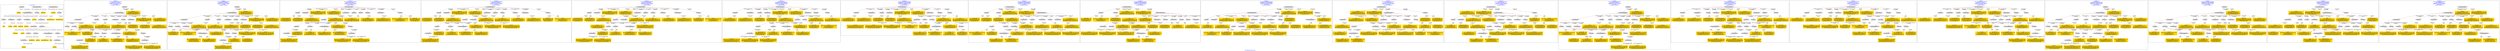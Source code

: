 digraph n0 {
fontcolor="blue"
remincross="true"
label="s19-s-indianapolis-artworks.xml"
subgraph cluster_0 {
label="1-correct model"
n2[style="filled",color="white",fillcolor="lightgray",label="E12_Production1"];
n3[style="filled",color="white",fillcolor="lightgray",label="E21_Person1"];
n4[style="filled",color="white",fillcolor="lightgray",label="E52_Time-Span4"];
n5[style="filled",color="white",fillcolor="lightgray",label="E69_Death1"];
n6[style="filled",color="white",fillcolor="lightgray",label="E74_Group1"];
n7[style="filled",color="white",fillcolor="lightgray",label="E82_Actor_Appellation1"];
n8[style="filled",color="white",fillcolor="lightgray",label="E67_Birth1"];
n9[shape="plaintext",style="filled",fillcolor="gold",label="artist_uri"];
n10[style="filled",color="white",fillcolor="lightgray",label="E22_Man-Made_Object1"];
n11[style="filled",color="white",fillcolor="lightgray",label="E35_Title1"];
n12[style="filled",color="white",fillcolor="lightgray",label="E8_Acquisition1"];
n13[style="filled",color="white",fillcolor="lightgray",label="E55_Type1"];
n14[style="filled",color="white",fillcolor="lightgray",label="E54_Dimension1"];
n15[shape="plaintext",style="filled",fillcolor="gold",label="sourceURL"];
n16[style="filled",color="white",fillcolor="lightgray",label="E33_Linguistic_Object1"];
n17[style="filled",color="white",fillcolor="lightgray",label="E55_Type2"];
n18[shape="plaintext",style="filled",fillcolor="gold",label="provenance"];
n19[style="filled",color="white",fillcolor="lightgray",label="E33_Linguistic_Object2"];
n20[style="filled",color="white",fillcolor="lightgray",label="E55_Type3"];
n21[shape="plaintext",style="filled",fillcolor="gold",label="galleryLabel"];
n22[shape="plaintext",style="filled",fillcolor="gold",label="title"];
n23[style="filled",color="white",fillcolor="lightgray",label="E38_Image1"];
n24[shape="plaintext",style="filled",fillcolor="gold",label="imageURL"];
n25[style="filled",color="white",fillcolor="lightgray",label="E52_Time-Span1"];
n26[shape="plaintext",style="filled",fillcolor="gold",label="birthDate"];
n27[style="filled",color="white",fillcolor="lightgray",label="E52_Time-Span2"];
n28[shape="plaintext",style="filled",fillcolor="gold",label="deathDate"];
n29[shape="plaintext",style="filled",fillcolor="gold",label="creationDate"];
n30[shape="plaintext",style="filled",fillcolor="gold",label="dimensions"];
n31[shape="plaintext",style="filled",fillcolor="gold",label="material_URI"];
n32[shape="plaintext",style="filled",fillcolor="gold",label="materials"];
n33[shape="plaintext",style="filled",fillcolor="gold",label="provenance_type_uri"];
n34[shape="plaintext",style="filled",fillcolor="gold",label="galleryLabel_type_uri"];
n35[shape="plaintext",style="filled",fillcolor="gold",label="nationality_URI"];
n36[shape="plaintext",style="filled",fillcolor="gold",label="nationality"];
n37[shape="plaintext",style="filled",fillcolor="gold",label="artist_appellation_uri"];
n38[shape="plaintext",style="filled",fillcolor="gold",label="artist"];
n39[shape="plaintext",style="filled",fillcolor="gold",label="creditLine"];
}
subgraph cluster_1 {
label="candidate 0\nlink coherence:0.9117647058823529\nnode coherence:0.90625\nconfidence:0.46157448773501153\nmapping score:0.508573074859039\ncost:132.99865\n-precision:0.71-recall:0.65"
n41[style="filled",color="white",fillcolor="lightgray",label="E12_Production1"];
n42[style="filled",color="white",fillcolor="lightgray",label="E21_Person1"];
n43[style="filled",color="white",fillcolor="lightgray",label="E55_Type1"];
n44[style="filled",color="white",fillcolor="lightgray",label="E67_Birth1"];
n45[style="filled",color="white",fillcolor="lightgray",label="E69_Death1"];
n46[style="filled",color="white",fillcolor="lightgray",label="E74_Group1"];
n47[style="filled",color="white",fillcolor="lightgray",label="E82_Actor_Appellation1"];
n48[style="filled",color="white",fillcolor="lightgray",label="E22_Man-Made_Object1"];
n49[style="filled",color="white",fillcolor="lightgray",label="E30_Right1"];
n50[style="filled",color="white",fillcolor="lightgray",label="E35_Title1"];
n51[style="filled",color="white",fillcolor="lightgray",label="E54_Dimension1"];
n52[style="filled",color="white",fillcolor="lightgray",label="E55_Type2"];
n53[style="filled",color="white",fillcolor="lightgray",label="E8_Acquisition1"];
n54[style="filled",color="white",fillcolor="lightgray",label="E38_Image1"];
n55[style="filled",color="white",fillcolor="lightgray",label="E52_Time-Span1"];
n56[style="filled",color="white",fillcolor="lightgray",label="E52_Time-Span3"];
n57[shape="plaintext",style="filled",fillcolor="gold",label="dimensions\n[E54_Dimension,P3_has_note,0.616]\n[E22_Man-Made_Object,classLink,0.151]\n[E34_Inscription,P3_has_note,0.117]\n[E22_Man-Made_Object,P3_has_note,0.116]"];
n58[shape="plaintext",style="filled",fillcolor="gold",label="provenance_type_uri\n[E55_Type,classLink,0.668]\n[E74_Group,classLink,0.155]\n[E57_Material,classLink,0.153]\n[E55_Type,label,0.024]"];
n59[shape="plaintext",style="filled",fillcolor="gold",label="creationDate\n[E52_Time-Span,P82_at_some_time_within,0.496]\n[E52_Time-Span,P82b_end_of_the_end,0.193]\n[E33_Linguistic_Object,P3_has_note,0.173]\n[E52_Time-Span,P82a_begin_of_the_begin,0.138]"];
n60[shape="plaintext",style="filled",fillcolor="gold",label="imageURL\n[E38_Image,classLink,0.882]\n[E78_Collection,classLink,0.048]\n[E22_Man-Made_Object,classLink,0.044]\n[E21_Person,classLink,0.025]"];
n61[shape="plaintext",style="filled",fillcolor="gold",label="material_URI\n[E57_Material,classLink,0.419]\n[E55_Type,classLink,0.379]\n[E74_Group,classLink,0.173]\n[E55_Type,label,0.029]"];
n62[shape="plaintext",style="filled",fillcolor="gold",label="birthDate\n[E52_Time-Span,P82a_begin_of_the_begin,0.562]\n[E52_Time-Span,P82_at_some_time_within,0.282]\n[E52_Time-Span,P82b_end_of_the_end,0.117]\n[E52_Time-Span,label,0.038]"];
n63[shape="plaintext",style="filled",fillcolor="gold",label="creditLine\n[E30_Right,P3_has_note,0.541]\n[E8_Acquisition,P3_has_note,0.355]\n[E33_Linguistic_Object,P3_has_note,0.055]\n[E22_Man-Made_Object,P3_has_note,0.048]"];
n64[shape="plaintext",style="filled",fillcolor="gold",label="galleryLabel\n[E33_Linguistic_Object,P3_has_note,0.316]\n[E22_Man-Made_Object,P3_has_note,0.302]\n[E73_Information_Object,P3_has_note,0.287]\n[E35_Title,label,0.095]"];
n65[shape="plaintext",style="filled",fillcolor="gold",label="materials\n[E29_Design_or_Procedure,P3_has_note,0.332]\n[E57_Material,label,0.262]\n[E55_Type,label,0.233]\n[E57_Material,classLink,0.173]"];
n66[shape="plaintext",style="filled",fillcolor="gold",label="nationality\n[E74_Group,label,0.493]\n[E74_Group,classLink,0.287]\n[E55_Type,label,0.128]\n[E8_Acquisition,P3_has_note,0.093]"];
n67[shape="plaintext",style="filled",fillcolor="gold",label="artist\n[E82_Actor_Appellation,label,0.525]\n[E22_Man-Made_Object,classLink,0.215]\n[E30_Right,P3_has_note,0.154]\n[E8_Acquisition,P3_has_note,0.106]"];
n68[shape="plaintext",style="filled",fillcolor="gold",label="provenance\n[E30_Right,P3_has_note,0.311]\n[E8_Acquisition,P3_has_note,0.257]\n[E33_Linguistic_Object,P3_has_note,0.242]\n[E22_Man-Made_Object,P3_has_note,0.19]"];
n69[shape="plaintext",style="filled",fillcolor="gold",label="artist_uri\n[E21_Person,classLink,0.392]\n[E82_Actor_Appellation,classLink,0.282]\n[E39_Actor,classLink,0.223]\n[E78_Collection,classLink,0.104]"];
n70[shape="plaintext",style="filled",fillcolor="gold",label="title\n[E35_Title,label,0.368]\n[E22_Man-Made_Object,P3_has_note,0.247]\n[E73_Information_Object,P3_has_note,0.21]\n[E33_Linguistic_Object,P3_has_note,0.176]"];
n71[shape="plaintext",style="filled",fillcolor="gold",label="artist_appellation_uri\n[E82_Actor_Appellation,classLink,0.773]\n[E21_Person,classLink,0.117]\n[E39_Actor,classLink,0.069]\n[E78_Collection,classLink,0.041]"];
n72[shape="plaintext",style="filled",fillcolor="gold",label="nationality_URI\n[E74_Group,classLink,0.644]\n[E55_Type,classLink,0.196]\n[E57_Material,classLink,0.112]\n[E55_Type,label,0.049]"];
n73[shape="plaintext",style="filled",fillcolor="gold",label="deathDate\n[E52_Time-Span,P82b_end_of_the_end,0.539]\n[E52_Time-Span,P82_at_some_time_within,0.296]\n[E52_Time-Span,P82a_begin_of_the_begin,0.083]\n[E12_Production,P3_has_note,0.082]"];
n74[shape="plaintext",style="filled",fillcolor="gold",label="galleryLabel_type_uri\n[E55_Type,classLink,0.676]\n[E74_Group,classLink,0.151]\n[E57_Material,classLink,0.149]\n[E55_Type,label,0.023]"];
n75[shape="plaintext",style="filled",fillcolor="gold",label="sourceURL\n[E38_Image,classLink,0.361]\n[E22_Man-Made_Object,classLink,0.32]\n[E78_Collection,classLink,0.23]\n[E30_Right,P3_has_note,0.089]"];
}
subgraph cluster_2 {
label="candidate 1\nlink coherence:0.9090909090909091\nnode coherence:0.90625\nconfidence:0.46157448773501153\nmapping score:0.508573074859039\ncost:32.9987\n-precision:0.7-recall:0.62"
n77[style="filled",color="white",fillcolor="lightgray",label="E12_Production1"];
n78[style="filled",color="white",fillcolor="lightgray",label="E21_Person1"];
n79[style="filled",color="white",fillcolor="lightgray",label="E52_Time-Span2"];
n80[style="filled",color="white",fillcolor="lightgray",label="E55_Type1"];
n81[style="filled",color="white",fillcolor="lightgray",label="E67_Birth1"];
n82[style="filled",color="white",fillcolor="lightgray",label="E74_Group1"];
n83[style="filled",color="white",fillcolor="lightgray",label="E82_Actor_Appellation1"];
n84[style="filled",color="white",fillcolor="lightgray",label="E22_Man-Made_Object1"];
n85[style="filled",color="white",fillcolor="lightgray",label="E30_Right1"];
n86[style="filled",color="white",fillcolor="lightgray",label="E35_Title1"];
n87[style="filled",color="white",fillcolor="lightgray",label="E54_Dimension1"];
n88[style="filled",color="white",fillcolor="lightgray",label="E55_Type2"];
n89[style="filled",color="white",fillcolor="lightgray",label="E8_Acquisition1"];
n90[style="filled",color="white",fillcolor="lightgray",label="E38_Image1"];
n91[style="filled",color="white",fillcolor="lightgray",label="E52_Time-Span1"];
n92[shape="plaintext",style="filled",fillcolor="gold",label="dimensions\n[E54_Dimension,P3_has_note,0.616]\n[E22_Man-Made_Object,classLink,0.151]\n[E34_Inscription,P3_has_note,0.117]\n[E22_Man-Made_Object,P3_has_note,0.116]"];
n93[shape="plaintext",style="filled",fillcolor="gold",label="provenance_type_uri\n[E55_Type,classLink,0.668]\n[E74_Group,classLink,0.155]\n[E57_Material,classLink,0.153]\n[E55_Type,label,0.024]"];
n94[shape="plaintext",style="filled",fillcolor="gold",label="imageURL\n[E38_Image,classLink,0.882]\n[E78_Collection,classLink,0.048]\n[E22_Man-Made_Object,classLink,0.044]\n[E21_Person,classLink,0.025]"];
n95[shape="plaintext",style="filled",fillcolor="gold",label="material_URI\n[E57_Material,classLink,0.419]\n[E55_Type,classLink,0.379]\n[E74_Group,classLink,0.173]\n[E55_Type,label,0.029]"];
n96[shape="plaintext",style="filled",fillcolor="gold",label="birthDate\n[E52_Time-Span,P82a_begin_of_the_begin,0.562]\n[E52_Time-Span,P82_at_some_time_within,0.282]\n[E52_Time-Span,P82b_end_of_the_end,0.117]\n[E52_Time-Span,label,0.038]"];
n97[shape="plaintext",style="filled",fillcolor="gold",label="creditLine\n[E30_Right,P3_has_note,0.541]\n[E8_Acquisition,P3_has_note,0.355]\n[E33_Linguistic_Object,P3_has_note,0.055]\n[E22_Man-Made_Object,P3_has_note,0.048]"];
n98[shape="plaintext",style="filled",fillcolor="gold",label="galleryLabel\n[E33_Linguistic_Object,P3_has_note,0.316]\n[E22_Man-Made_Object,P3_has_note,0.302]\n[E73_Information_Object,P3_has_note,0.287]\n[E35_Title,label,0.095]"];
n99[shape="plaintext",style="filled",fillcolor="gold",label="materials\n[E29_Design_or_Procedure,P3_has_note,0.332]\n[E57_Material,label,0.262]\n[E55_Type,label,0.233]\n[E57_Material,classLink,0.173]"];
n100[shape="plaintext",style="filled",fillcolor="gold",label="nationality\n[E74_Group,label,0.493]\n[E74_Group,classLink,0.287]\n[E55_Type,label,0.128]\n[E8_Acquisition,P3_has_note,0.093]"];
n101[shape="plaintext",style="filled",fillcolor="gold",label="artist\n[E82_Actor_Appellation,label,0.525]\n[E22_Man-Made_Object,classLink,0.215]\n[E30_Right,P3_has_note,0.154]\n[E8_Acquisition,P3_has_note,0.106]"];
n102[shape="plaintext",style="filled",fillcolor="gold",label="provenance\n[E30_Right,P3_has_note,0.311]\n[E8_Acquisition,P3_has_note,0.257]\n[E33_Linguistic_Object,P3_has_note,0.242]\n[E22_Man-Made_Object,P3_has_note,0.19]"];
n103[shape="plaintext",style="filled",fillcolor="gold",label="artist_uri\n[E21_Person,classLink,0.392]\n[E82_Actor_Appellation,classLink,0.282]\n[E39_Actor,classLink,0.223]\n[E78_Collection,classLink,0.104]"];
n104[shape="plaintext",style="filled",fillcolor="gold",label="title\n[E35_Title,label,0.368]\n[E22_Man-Made_Object,P3_has_note,0.247]\n[E73_Information_Object,P3_has_note,0.21]\n[E33_Linguistic_Object,P3_has_note,0.176]"];
n105[shape="plaintext",style="filled",fillcolor="gold",label="artist_appellation_uri\n[E82_Actor_Appellation,classLink,0.773]\n[E21_Person,classLink,0.117]\n[E39_Actor,classLink,0.069]\n[E78_Collection,classLink,0.041]"];
n106[shape="plaintext",style="filled",fillcolor="gold",label="nationality_URI\n[E74_Group,classLink,0.644]\n[E55_Type,classLink,0.196]\n[E57_Material,classLink,0.112]\n[E55_Type,label,0.049]"];
n107[shape="plaintext",style="filled",fillcolor="gold",label="creationDate\n[E52_Time-Span,P82_at_some_time_within,0.496]\n[E52_Time-Span,P82b_end_of_the_end,0.193]\n[E33_Linguistic_Object,P3_has_note,0.173]\n[E52_Time-Span,P82a_begin_of_the_begin,0.138]"];
n108[shape="plaintext",style="filled",fillcolor="gold",label="deathDate\n[E52_Time-Span,P82b_end_of_the_end,0.539]\n[E52_Time-Span,P82_at_some_time_within,0.296]\n[E52_Time-Span,P82a_begin_of_the_begin,0.083]\n[E12_Production,P3_has_note,0.082]"];
n109[shape="plaintext",style="filled",fillcolor="gold",label="galleryLabel_type_uri\n[E55_Type,classLink,0.676]\n[E74_Group,classLink,0.151]\n[E57_Material,classLink,0.149]\n[E55_Type,label,0.023]"];
n110[shape="plaintext",style="filled",fillcolor="gold",label="sourceURL\n[E38_Image,classLink,0.361]\n[E22_Man-Made_Object,classLink,0.32]\n[E78_Collection,classLink,0.23]\n[E30_Right,P3_has_note,0.089]"];
}
subgraph cluster_3 {
label="candidate 10\nlink coherence:0.8529411764705882\nnode coherence:0.90625\nconfidence:0.46157448773501153\nmapping score:0.508573074859039\ncost:132.99884\n-precision:0.71-recall:0.65"
n112[style="filled",color="white",fillcolor="lightgray",label="E12_Production1"];
n113[style="filled",color="white",fillcolor="lightgray",label="E21_Person1"];
n114[style="filled",color="white",fillcolor="lightgray",label="E67_Birth1"];
n115[style="filled",color="white",fillcolor="lightgray",label="E69_Death1"];
n116[style="filled",color="white",fillcolor="lightgray",label="E74_Group1"];
n117[style="filled",color="white",fillcolor="lightgray",label="E82_Actor_Appellation1"];
n118[style="filled",color="white",fillcolor="lightgray",label="E22_Man-Made_Object1"];
n119[style="filled",color="white",fillcolor="lightgray",label="E30_Right1"];
n120[style="filled",color="white",fillcolor="lightgray",label="E35_Title1"];
n121[style="filled",color="white",fillcolor="lightgray",label="E38_Image1"];
n122[style="filled",color="white",fillcolor="lightgray",label="E54_Dimension1"];
n123[style="filled",color="white",fillcolor="lightgray",label="E55_Type1"];
n124[style="filled",color="white",fillcolor="lightgray",label="E55_Type2"];
n125[style="filled",color="white",fillcolor="lightgray",label="E8_Acquisition1"];
n126[style="filled",color="white",fillcolor="lightgray",label="E52_Time-Span1"];
n127[style="filled",color="white",fillcolor="lightgray",label="E52_Time-Span3"];
n128[shape="plaintext",style="filled",fillcolor="gold",label="dimensions\n[E54_Dimension,P3_has_note,0.616]\n[E22_Man-Made_Object,classLink,0.151]\n[E34_Inscription,P3_has_note,0.117]\n[E22_Man-Made_Object,P3_has_note,0.116]"];
n129[shape="plaintext",style="filled",fillcolor="gold",label="provenance_type_uri\n[E55_Type,classLink,0.668]\n[E74_Group,classLink,0.155]\n[E57_Material,classLink,0.153]\n[E55_Type,label,0.024]"];
n130[shape="plaintext",style="filled",fillcolor="gold",label="creationDate\n[E52_Time-Span,P82_at_some_time_within,0.496]\n[E52_Time-Span,P82b_end_of_the_end,0.193]\n[E33_Linguistic_Object,P3_has_note,0.173]\n[E52_Time-Span,P82a_begin_of_the_begin,0.138]"];
n131[shape="plaintext",style="filled",fillcolor="gold",label="imageURL\n[E38_Image,classLink,0.882]\n[E78_Collection,classLink,0.048]\n[E22_Man-Made_Object,classLink,0.044]\n[E21_Person,classLink,0.025]"];
n132[shape="plaintext",style="filled",fillcolor="gold",label="material_URI\n[E57_Material,classLink,0.419]\n[E55_Type,classLink,0.379]\n[E74_Group,classLink,0.173]\n[E55_Type,label,0.029]"];
n133[shape="plaintext",style="filled",fillcolor="gold",label="birthDate\n[E52_Time-Span,P82a_begin_of_the_begin,0.562]\n[E52_Time-Span,P82_at_some_time_within,0.282]\n[E52_Time-Span,P82b_end_of_the_end,0.117]\n[E52_Time-Span,label,0.038]"];
n134[shape="plaintext",style="filled",fillcolor="gold",label="creditLine\n[E30_Right,P3_has_note,0.541]\n[E8_Acquisition,P3_has_note,0.355]\n[E33_Linguistic_Object,P3_has_note,0.055]\n[E22_Man-Made_Object,P3_has_note,0.048]"];
n135[shape="plaintext",style="filled",fillcolor="gold",label="galleryLabel\n[E33_Linguistic_Object,P3_has_note,0.316]\n[E22_Man-Made_Object,P3_has_note,0.302]\n[E73_Information_Object,P3_has_note,0.287]\n[E35_Title,label,0.095]"];
n136[shape="plaintext",style="filled",fillcolor="gold",label="materials\n[E29_Design_or_Procedure,P3_has_note,0.332]\n[E57_Material,label,0.262]\n[E55_Type,label,0.233]\n[E57_Material,classLink,0.173]"];
n137[shape="plaintext",style="filled",fillcolor="gold",label="nationality\n[E74_Group,label,0.493]\n[E74_Group,classLink,0.287]\n[E55_Type,label,0.128]\n[E8_Acquisition,P3_has_note,0.093]"];
n138[shape="plaintext",style="filled",fillcolor="gold",label="artist\n[E82_Actor_Appellation,label,0.525]\n[E22_Man-Made_Object,classLink,0.215]\n[E30_Right,P3_has_note,0.154]\n[E8_Acquisition,P3_has_note,0.106]"];
n139[shape="plaintext",style="filled",fillcolor="gold",label="provenance\n[E30_Right,P3_has_note,0.311]\n[E8_Acquisition,P3_has_note,0.257]\n[E33_Linguistic_Object,P3_has_note,0.242]\n[E22_Man-Made_Object,P3_has_note,0.19]"];
n140[shape="plaintext",style="filled",fillcolor="gold",label="artist_uri\n[E21_Person,classLink,0.392]\n[E82_Actor_Appellation,classLink,0.282]\n[E39_Actor,classLink,0.223]\n[E78_Collection,classLink,0.104]"];
n141[shape="plaintext",style="filled",fillcolor="gold",label="title\n[E35_Title,label,0.368]\n[E22_Man-Made_Object,P3_has_note,0.247]\n[E73_Information_Object,P3_has_note,0.21]\n[E33_Linguistic_Object,P3_has_note,0.176]"];
n142[shape="plaintext",style="filled",fillcolor="gold",label="artist_appellation_uri\n[E82_Actor_Appellation,classLink,0.773]\n[E21_Person,classLink,0.117]\n[E39_Actor,classLink,0.069]\n[E78_Collection,classLink,0.041]"];
n143[shape="plaintext",style="filled",fillcolor="gold",label="nationality_URI\n[E74_Group,classLink,0.644]\n[E55_Type,classLink,0.196]\n[E57_Material,classLink,0.112]\n[E55_Type,label,0.049]"];
n144[shape="plaintext",style="filled",fillcolor="gold",label="deathDate\n[E52_Time-Span,P82b_end_of_the_end,0.539]\n[E52_Time-Span,P82_at_some_time_within,0.296]\n[E52_Time-Span,P82a_begin_of_the_begin,0.083]\n[E12_Production,P3_has_note,0.082]"];
n145[shape="plaintext",style="filled",fillcolor="gold",label="galleryLabel_type_uri\n[E55_Type,classLink,0.676]\n[E74_Group,classLink,0.151]\n[E57_Material,classLink,0.149]\n[E55_Type,label,0.023]"];
n146[shape="plaintext",style="filled",fillcolor="gold",label="sourceURL\n[E38_Image,classLink,0.361]\n[E22_Man-Made_Object,classLink,0.32]\n[E78_Collection,classLink,0.23]\n[E30_Right,P3_has_note,0.089]"];
}
subgraph cluster_4 {
label="candidate 11\nlink coherence:0.8484848484848485\nnode coherence:0.90625\nconfidence:0.46157448773501153\nmapping score:0.508573074859039\ncost:32.99889\n-precision:0.7-recall:0.62"
n148[style="filled",color="white",fillcolor="lightgray",label="E12_Production1"];
n149[style="filled",color="white",fillcolor="lightgray",label="E21_Person1"];
n150[style="filled",color="white",fillcolor="lightgray",label="E52_Time-Span2"];
n151[style="filled",color="white",fillcolor="lightgray",label="E67_Birth1"];
n152[style="filled",color="white",fillcolor="lightgray",label="E74_Group1"];
n153[style="filled",color="white",fillcolor="lightgray",label="E82_Actor_Appellation1"];
n154[style="filled",color="white",fillcolor="lightgray",label="E22_Man-Made_Object1"];
n155[style="filled",color="white",fillcolor="lightgray",label="E30_Right1"];
n156[style="filled",color="white",fillcolor="lightgray",label="E35_Title1"];
n157[style="filled",color="white",fillcolor="lightgray",label="E38_Image1"];
n158[style="filled",color="white",fillcolor="lightgray",label="E54_Dimension1"];
n159[style="filled",color="white",fillcolor="lightgray",label="E55_Type1"];
n160[style="filled",color="white",fillcolor="lightgray",label="E55_Type2"];
n161[style="filled",color="white",fillcolor="lightgray",label="E8_Acquisition1"];
n162[style="filled",color="white",fillcolor="lightgray",label="E52_Time-Span1"];
n163[shape="plaintext",style="filled",fillcolor="gold",label="dimensions\n[E54_Dimension,P3_has_note,0.616]\n[E22_Man-Made_Object,classLink,0.151]\n[E34_Inscription,P3_has_note,0.117]\n[E22_Man-Made_Object,P3_has_note,0.116]"];
n164[shape="plaintext",style="filled",fillcolor="gold",label="provenance_type_uri\n[E55_Type,classLink,0.668]\n[E74_Group,classLink,0.155]\n[E57_Material,classLink,0.153]\n[E55_Type,label,0.024]"];
n165[shape="plaintext",style="filled",fillcolor="gold",label="imageURL\n[E38_Image,classLink,0.882]\n[E78_Collection,classLink,0.048]\n[E22_Man-Made_Object,classLink,0.044]\n[E21_Person,classLink,0.025]"];
n166[shape="plaintext",style="filled",fillcolor="gold",label="material_URI\n[E57_Material,classLink,0.419]\n[E55_Type,classLink,0.379]\n[E74_Group,classLink,0.173]\n[E55_Type,label,0.029]"];
n167[shape="plaintext",style="filled",fillcolor="gold",label="birthDate\n[E52_Time-Span,P82a_begin_of_the_begin,0.562]\n[E52_Time-Span,P82_at_some_time_within,0.282]\n[E52_Time-Span,P82b_end_of_the_end,0.117]\n[E52_Time-Span,label,0.038]"];
n168[shape="plaintext",style="filled",fillcolor="gold",label="creditLine\n[E30_Right,P3_has_note,0.541]\n[E8_Acquisition,P3_has_note,0.355]\n[E33_Linguistic_Object,P3_has_note,0.055]\n[E22_Man-Made_Object,P3_has_note,0.048]"];
n169[shape="plaintext",style="filled",fillcolor="gold",label="galleryLabel\n[E33_Linguistic_Object,P3_has_note,0.316]\n[E22_Man-Made_Object,P3_has_note,0.302]\n[E73_Information_Object,P3_has_note,0.287]\n[E35_Title,label,0.095]"];
n170[shape="plaintext",style="filled",fillcolor="gold",label="materials\n[E29_Design_or_Procedure,P3_has_note,0.332]\n[E57_Material,label,0.262]\n[E55_Type,label,0.233]\n[E57_Material,classLink,0.173]"];
n171[shape="plaintext",style="filled",fillcolor="gold",label="nationality\n[E74_Group,label,0.493]\n[E74_Group,classLink,0.287]\n[E55_Type,label,0.128]\n[E8_Acquisition,P3_has_note,0.093]"];
n172[shape="plaintext",style="filled",fillcolor="gold",label="artist\n[E82_Actor_Appellation,label,0.525]\n[E22_Man-Made_Object,classLink,0.215]\n[E30_Right,P3_has_note,0.154]\n[E8_Acquisition,P3_has_note,0.106]"];
n173[shape="plaintext",style="filled",fillcolor="gold",label="provenance\n[E30_Right,P3_has_note,0.311]\n[E8_Acquisition,P3_has_note,0.257]\n[E33_Linguistic_Object,P3_has_note,0.242]\n[E22_Man-Made_Object,P3_has_note,0.19]"];
n174[shape="plaintext",style="filled",fillcolor="gold",label="artist_uri\n[E21_Person,classLink,0.392]\n[E82_Actor_Appellation,classLink,0.282]\n[E39_Actor,classLink,0.223]\n[E78_Collection,classLink,0.104]"];
n175[shape="plaintext",style="filled",fillcolor="gold",label="title\n[E35_Title,label,0.368]\n[E22_Man-Made_Object,P3_has_note,0.247]\n[E73_Information_Object,P3_has_note,0.21]\n[E33_Linguistic_Object,P3_has_note,0.176]"];
n176[shape="plaintext",style="filled",fillcolor="gold",label="artist_appellation_uri\n[E82_Actor_Appellation,classLink,0.773]\n[E21_Person,classLink,0.117]\n[E39_Actor,classLink,0.069]\n[E78_Collection,classLink,0.041]"];
n177[shape="plaintext",style="filled",fillcolor="gold",label="nationality_URI\n[E74_Group,classLink,0.644]\n[E55_Type,classLink,0.196]\n[E57_Material,classLink,0.112]\n[E55_Type,label,0.049]"];
n178[shape="plaintext",style="filled",fillcolor="gold",label="creationDate\n[E52_Time-Span,P82_at_some_time_within,0.496]\n[E52_Time-Span,P82b_end_of_the_end,0.193]\n[E33_Linguistic_Object,P3_has_note,0.173]\n[E52_Time-Span,P82a_begin_of_the_begin,0.138]"];
n179[shape="plaintext",style="filled",fillcolor="gold",label="deathDate\n[E52_Time-Span,P82b_end_of_the_end,0.539]\n[E52_Time-Span,P82_at_some_time_within,0.296]\n[E52_Time-Span,P82a_begin_of_the_begin,0.083]\n[E12_Production,P3_has_note,0.082]"];
n180[shape="plaintext",style="filled",fillcolor="gold",label="galleryLabel_type_uri\n[E55_Type,classLink,0.676]\n[E74_Group,classLink,0.151]\n[E57_Material,classLink,0.149]\n[E55_Type,label,0.023]"];
n181[shape="plaintext",style="filled",fillcolor="gold",label="sourceURL\n[E38_Image,classLink,0.361]\n[E22_Man-Made_Object,classLink,0.32]\n[E78_Collection,classLink,0.23]\n[E30_Right,P3_has_note,0.089]"];
}
subgraph cluster_5 {
label="candidate 12\nlink coherence:0.8484848484848485\nnode coherence:0.90625\nconfidence:0.46157448773501153\nmapping score:0.508573074859039\ncost:131.99889\n-precision:0.73-recall:0.65"
n183[style="filled",color="white",fillcolor="lightgray",label="E12_Production1"];
n184[style="filled",color="white",fillcolor="lightgray",label="E21_Person1"];
n185[style="filled",color="white",fillcolor="lightgray",label="E52_Time-Span2"];
n186[style="filled",color="white",fillcolor="lightgray",label="E67_Birth1"];
n187[style="filled",color="white",fillcolor="lightgray",label="E74_Group1"];
n188[style="filled",color="white",fillcolor="lightgray",label="E82_Actor_Appellation1"];
n189[style="filled",color="white",fillcolor="lightgray",label="E22_Man-Made_Object1"];
n190[style="filled",color="white",fillcolor="lightgray",label="E30_Right1"];
n191[style="filled",color="white",fillcolor="lightgray",label="E35_Title1"];
n192[style="filled",color="white",fillcolor="lightgray",label="E38_Image1"];
n193[style="filled",color="white",fillcolor="lightgray",label="E54_Dimension1"];
n194[style="filled",color="white",fillcolor="lightgray",label="E55_Type1"];
n195[style="filled",color="white",fillcolor="lightgray",label="E55_Type2"];
n196[style="filled",color="white",fillcolor="lightgray",label="E8_Acquisition1"];
n197[style="filled",color="white",fillcolor="lightgray",label="E52_Time-Span1"];
n198[shape="plaintext",style="filled",fillcolor="gold",label="dimensions\n[E54_Dimension,P3_has_note,0.616]\n[E22_Man-Made_Object,classLink,0.151]\n[E34_Inscription,P3_has_note,0.117]\n[E22_Man-Made_Object,P3_has_note,0.116]"];
n199[shape="plaintext",style="filled",fillcolor="gold",label="provenance_type_uri\n[E55_Type,classLink,0.668]\n[E74_Group,classLink,0.155]\n[E57_Material,classLink,0.153]\n[E55_Type,label,0.024]"];
n200[shape="plaintext",style="filled",fillcolor="gold",label="imageURL\n[E38_Image,classLink,0.882]\n[E78_Collection,classLink,0.048]\n[E22_Man-Made_Object,classLink,0.044]\n[E21_Person,classLink,0.025]"];
n201[shape="plaintext",style="filled",fillcolor="gold",label="material_URI\n[E57_Material,classLink,0.419]\n[E55_Type,classLink,0.379]\n[E74_Group,classLink,0.173]\n[E55_Type,label,0.029]"];
n202[shape="plaintext",style="filled",fillcolor="gold",label="birthDate\n[E52_Time-Span,P82a_begin_of_the_begin,0.562]\n[E52_Time-Span,P82_at_some_time_within,0.282]\n[E52_Time-Span,P82b_end_of_the_end,0.117]\n[E52_Time-Span,label,0.038]"];
n203[shape="plaintext",style="filled",fillcolor="gold",label="creditLine\n[E30_Right,P3_has_note,0.541]\n[E8_Acquisition,P3_has_note,0.355]\n[E33_Linguistic_Object,P3_has_note,0.055]\n[E22_Man-Made_Object,P3_has_note,0.048]"];
n204[shape="plaintext",style="filled",fillcolor="gold",label="galleryLabel\n[E33_Linguistic_Object,P3_has_note,0.316]\n[E22_Man-Made_Object,P3_has_note,0.302]\n[E73_Information_Object,P3_has_note,0.287]\n[E35_Title,label,0.095]"];
n205[shape="plaintext",style="filled",fillcolor="gold",label="materials\n[E29_Design_or_Procedure,P3_has_note,0.332]\n[E57_Material,label,0.262]\n[E55_Type,label,0.233]\n[E57_Material,classLink,0.173]"];
n206[shape="plaintext",style="filled",fillcolor="gold",label="nationality\n[E74_Group,label,0.493]\n[E74_Group,classLink,0.287]\n[E55_Type,label,0.128]\n[E8_Acquisition,P3_has_note,0.093]"];
n207[shape="plaintext",style="filled",fillcolor="gold",label="artist\n[E82_Actor_Appellation,label,0.525]\n[E22_Man-Made_Object,classLink,0.215]\n[E30_Right,P3_has_note,0.154]\n[E8_Acquisition,P3_has_note,0.106]"];
n208[shape="plaintext",style="filled",fillcolor="gold",label="provenance\n[E30_Right,P3_has_note,0.311]\n[E8_Acquisition,P3_has_note,0.257]\n[E33_Linguistic_Object,P3_has_note,0.242]\n[E22_Man-Made_Object,P3_has_note,0.19]"];
n209[shape="plaintext",style="filled",fillcolor="gold",label="artist_uri\n[E21_Person,classLink,0.392]\n[E82_Actor_Appellation,classLink,0.282]\n[E39_Actor,classLink,0.223]\n[E78_Collection,classLink,0.104]"];
n210[shape="plaintext",style="filled",fillcolor="gold",label="title\n[E35_Title,label,0.368]\n[E22_Man-Made_Object,P3_has_note,0.247]\n[E73_Information_Object,P3_has_note,0.21]\n[E33_Linguistic_Object,P3_has_note,0.176]"];
n211[shape="plaintext",style="filled",fillcolor="gold",label="artist_appellation_uri\n[E82_Actor_Appellation,classLink,0.773]\n[E21_Person,classLink,0.117]\n[E39_Actor,classLink,0.069]\n[E78_Collection,classLink,0.041]"];
n212[shape="plaintext",style="filled",fillcolor="gold",label="nationality_URI\n[E74_Group,classLink,0.644]\n[E55_Type,classLink,0.196]\n[E57_Material,classLink,0.112]\n[E55_Type,label,0.049]"];
n213[shape="plaintext",style="filled",fillcolor="gold",label="creationDate\n[E52_Time-Span,P82_at_some_time_within,0.496]\n[E52_Time-Span,P82b_end_of_the_end,0.193]\n[E33_Linguistic_Object,P3_has_note,0.173]\n[E52_Time-Span,P82a_begin_of_the_begin,0.138]"];
n214[shape="plaintext",style="filled",fillcolor="gold",label="deathDate\n[E52_Time-Span,P82b_end_of_the_end,0.539]\n[E52_Time-Span,P82_at_some_time_within,0.296]\n[E52_Time-Span,P82a_begin_of_the_begin,0.083]\n[E12_Production,P3_has_note,0.082]"];
n215[shape="plaintext",style="filled",fillcolor="gold",label="galleryLabel_type_uri\n[E55_Type,classLink,0.676]\n[E74_Group,classLink,0.151]\n[E57_Material,classLink,0.149]\n[E55_Type,label,0.023]"];
n216[shape="plaintext",style="filled",fillcolor="gold",label="sourceURL\n[E38_Image,classLink,0.361]\n[E22_Man-Made_Object,classLink,0.32]\n[E78_Collection,classLink,0.23]\n[E30_Right,P3_has_note,0.089]"];
}
subgraph cluster_6 {
label="candidate 13\nlink coherence:0.84375\nnode coherence:0.8709677419354839\nconfidence:0.47438297806971813\nmapping score:0.5098537487736637\ncost:229.99889\n-precision:0.66-recall:0.57"
n218[style="filled",color="white",fillcolor="lightgray",label="E12_Production1"];
n219[style="filled",color="white",fillcolor="lightgray",label="E21_Person1"];
n220[style="filled",color="white",fillcolor="lightgray",label="E55_Type1"];
n221[style="filled",color="white",fillcolor="lightgray",label="E67_Birth1"];
n222[style="filled",color="white",fillcolor="lightgray",label="E74_Group1"];
n223[style="filled",color="white",fillcolor="lightgray",label="E82_Actor_Appellation1"];
n224[style="filled",color="white",fillcolor="lightgray",label="E22_Man-Made_Object1"];
n225[style="filled",color="white",fillcolor="lightgray",label="E30_Right1"];
n226[style="filled",color="white",fillcolor="lightgray",label="E35_Title1"];
n227[style="filled",color="white",fillcolor="lightgray",label="E38_Image1"];
n228[style="filled",color="white",fillcolor="lightgray",label="E54_Dimension1"];
n229[style="filled",color="white",fillcolor="lightgray",label="E55_Type2"];
n230[style="filled",color="white",fillcolor="lightgray",label="E8_Acquisition1"];
n231[style="filled",color="white",fillcolor="lightgray",label="E52_Time-Span1"];
n232[shape="plaintext",style="filled",fillcolor="gold",label="dimensions\n[E54_Dimension,P3_has_note,0.616]\n[E22_Man-Made_Object,classLink,0.151]\n[E34_Inscription,P3_has_note,0.117]\n[E22_Man-Made_Object,P3_has_note,0.116]"];
n233[shape="plaintext",style="filled",fillcolor="gold",label="provenance_type_uri\n[E55_Type,classLink,0.668]\n[E74_Group,classLink,0.155]\n[E57_Material,classLink,0.153]\n[E55_Type,label,0.024]"];
n234[shape="plaintext",style="filled",fillcolor="gold",label="deathDate\n[E52_Time-Span,P82b_end_of_the_end,0.539]\n[E52_Time-Span,P82_at_some_time_within,0.296]\n[E52_Time-Span,P82a_begin_of_the_begin,0.083]\n[E12_Production,P3_has_note,0.082]"];
n235[shape="plaintext",style="filled",fillcolor="gold",label="imageURL\n[E38_Image,classLink,0.882]\n[E78_Collection,classLink,0.048]\n[E22_Man-Made_Object,classLink,0.044]\n[E21_Person,classLink,0.025]"];
n236[shape="plaintext",style="filled",fillcolor="gold",label="material_URI\n[E57_Material,classLink,0.419]\n[E55_Type,classLink,0.379]\n[E74_Group,classLink,0.173]\n[E55_Type,label,0.029]"];
n237[shape="plaintext",style="filled",fillcolor="gold",label="birthDate\n[E52_Time-Span,P82a_begin_of_the_begin,0.562]\n[E52_Time-Span,P82_at_some_time_within,0.282]\n[E52_Time-Span,P82b_end_of_the_end,0.117]\n[E52_Time-Span,label,0.038]"];
n238[shape="plaintext",style="filled",fillcolor="gold",label="creditLine\n[E30_Right,P3_has_note,0.541]\n[E8_Acquisition,P3_has_note,0.355]\n[E33_Linguistic_Object,P3_has_note,0.055]\n[E22_Man-Made_Object,P3_has_note,0.048]"];
n239[shape="plaintext",style="filled",fillcolor="gold",label="galleryLabel\n[E33_Linguistic_Object,P3_has_note,0.316]\n[E22_Man-Made_Object,P3_has_note,0.302]\n[E73_Information_Object,P3_has_note,0.287]\n[E35_Title,label,0.095]"];
n240[shape="plaintext",style="filled",fillcolor="gold",label="materials\n[E29_Design_or_Procedure,P3_has_note,0.332]\n[E57_Material,label,0.262]\n[E55_Type,label,0.233]\n[E57_Material,classLink,0.173]"];
n241[shape="plaintext",style="filled",fillcolor="gold",label="nationality\n[E74_Group,label,0.493]\n[E74_Group,classLink,0.287]\n[E55_Type,label,0.128]\n[E8_Acquisition,P3_has_note,0.093]"];
n242[shape="plaintext",style="filled",fillcolor="gold",label="artist\n[E82_Actor_Appellation,label,0.525]\n[E22_Man-Made_Object,classLink,0.215]\n[E30_Right,P3_has_note,0.154]\n[E8_Acquisition,P3_has_note,0.106]"];
n243[shape="plaintext",style="filled",fillcolor="gold",label="provenance\n[E30_Right,P3_has_note,0.311]\n[E8_Acquisition,P3_has_note,0.257]\n[E33_Linguistic_Object,P3_has_note,0.242]\n[E22_Man-Made_Object,P3_has_note,0.19]"];
n244[shape="plaintext",style="filled",fillcolor="gold",label="artist_uri\n[E21_Person,classLink,0.392]\n[E82_Actor_Appellation,classLink,0.282]\n[E39_Actor,classLink,0.223]\n[E78_Collection,classLink,0.104]"];
n245[shape="plaintext",style="filled",fillcolor="gold",label="title\n[E35_Title,label,0.368]\n[E22_Man-Made_Object,P3_has_note,0.247]\n[E73_Information_Object,P3_has_note,0.21]\n[E33_Linguistic_Object,P3_has_note,0.176]"];
n246[shape="plaintext",style="filled",fillcolor="gold",label="artist_appellation_uri\n[E82_Actor_Appellation,classLink,0.773]\n[E21_Person,classLink,0.117]\n[E39_Actor,classLink,0.069]\n[E78_Collection,classLink,0.041]"];
n247[shape="plaintext",style="filled",fillcolor="gold",label="nationality_URI\n[E74_Group,classLink,0.644]\n[E55_Type,classLink,0.196]\n[E57_Material,classLink,0.112]\n[E55_Type,label,0.049]"];
n248[shape="plaintext",style="filled",fillcolor="gold",label="creationDate\n[E52_Time-Span,P82_at_some_time_within,0.496]\n[E52_Time-Span,P82b_end_of_the_end,0.193]\n[E33_Linguistic_Object,P3_has_note,0.173]\n[E52_Time-Span,P82a_begin_of_the_begin,0.138]"];
n249[shape="plaintext",style="filled",fillcolor="gold",label="galleryLabel_type_uri\n[E55_Type,classLink,0.676]\n[E74_Group,classLink,0.151]\n[E57_Material,classLink,0.149]\n[E55_Type,label,0.023]"];
n250[shape="plaintext",style="filled",fillcolor="gold",label="sourceURL\n[E38_Image,classLink,0.361]\n[E22_Man-Made_Object,classLink,0.32]\n[E78_Collection,classLink,0.23]\n[E30_Right,P3_has_note,0.089]"];
}
subgraph cluster_7 {
label="candidate 14\nlink coherence:0.8387096774193549\nnode coherence:0.8709677419354839\nconfidence:0.47438297806971813\nmapping score:0.5098537487736637\ncost:30.99894\n-precision:0.68-recall:0.57"
n252[style="filled",color="white",fillcolor="lightgray",label="E12_Production1"];
n253[style="filled",color="white",fillcolor="lightgray",label="E21_Person1"];
n254[style="filled",color="white",fillcolor="lightgray",label="E52_Time-Span2"];
n255[style="filled",color="white",fillcolor="lightgray",label="E55_Type1"];
n256[style="filled",color="white",fillcolor="lightgray",label="E74_Group1"];
n257[style="filled",color="white",fillcolor="lightgray",label="E82_Actor_Appellation1"];
n258[style="filled",color="white",fillcolor="lightgray",label="E22_Man-Made_Object1"];
n259[style="filled",color="white",fillcolor="lightgray",label="E30_Right1"];
n260[style="filled",color="white",fillcolor="lightgray",label="E35_Title1"];
n261[style="filled",color="white",fillcolor="lightgray",label="E38_Image1"];
n262[style="filled",color="white",fillcolor="lightgray",label="E54_Dimension1"];
n263[style="filled",color="white",fillcolor="lightgray",label="E55_Type2"];
n264[style="filled",color="white",fillcolor="lightgray",label="E8_Acquisition1"];
n265[shape="plaintext",style="filled",fillcolor="gold",label="dimensions\n[E54_Dimension,P3_has_note,0.616]\n[E22_Man-Made_Object,classLink,0.151]\n[E34_Inscription,P3_has_note,0.117]\n[E22_Man-Made_Object,P3_has_note,0.116]"];
n266[shape="plaintext",style="filled",fillcolor="gold",label="provenance_type_uri\n[E55_Type,classLink,0.668]\n[E74_Group,classLink,0.155]\n[E57_Material,classLink,0.153]\n[E55_Type,label,0.024]"];
n267[shape="plaintext",style="filled",fillcolor="gold",label="imageURL\n[E38_Image,classLink,0.882]\n[E78_Collection,classLink,0.048]\n[E22_Man-Made_Object,classLink,0.044]\n[E21_Person,classLink,0.025]"];
n268[shape="plaintext",style="filled",fillcolor="gold",label="material_URI\n[E57_Material,classLink,0.419]\n[E55_Type,classLink,0.379]\n[E74_Group,classLink,0.173]\n[E55_Type,label,0.029]"];
n269[shape="plaintext",style="filled",fillcolor="gold",label="birthDate\n[E52_Time-Span,P82a_begin_of_the_begin,0.562]\n[E52_Time-Span,P82_at_some_time_within,0.282]\n[E52_Time-Span,P82b_end_of_the_end,0.117]\n[E52_Time-Span,label,0.038]"];
n270[shape="plaintext",style="filled",fillcolor="gold",label="creditLine\n[E30_Right,P3_has_note,0.541]\n[E8_Acquisition,P3_has_note,0.355]\n[E33_Linguistic_Object,P3_has_note,0.055]\n[E22_Man-Made_Object,P3_has_note,0.048]"];
n271[shape="plaintext",style="filled",fillcolor="gold",label="galleryLabel\n[E33_Linguistic_Object,P3_has_note,0.316]\n[E22_Man-Made_Object,P3_has_note,0.302]\n[E73_Information_Object,P3_has_note,0.287]\n[E35_Title,label,0.095]"];
n272[shape="plaintext",style="filled",fillcolor="gold",label="materials\n[E29_Design_or_Procedure,P3_has_note,0.332]\n[E57_Material,label,0.262]\n[E55_Type,label,0.233]\n[E57_Material,classLink,0.173]"];
n273[shape="plaintext",style="filled",fillcolor="gold",label="nationality\n[E74_Group,label,0.493]\n[E74_Group,classLink,0.287]\n[E55_Type,label,0.128]\n[E8_Acquisition,P3_has_note,0.093]"];
n274[shape="plaintext",style="filled",fillcolor="gold",label="artist\n[E82_Actor_Appellation,label,0.525]\n[E22_Man-Made_Object,classLink,0.215]\n[E30_Right,P3_has_note,0.154]\n[E8_Acquisition,P3_has_note,0.106]"];
n275[shape="plaintext",style="filled",fillcolor="gold",label="provenance\n[E30_Right,P3_has_note,0.311]\n[E8_Acquisition,P3_has_note,0.257]\n[E33_Linguistic_Object,P3_has_note,0.242]\n[E22_Man-Made_Object,P3_has_note,0.19]"];
n276[shape="plaintext",style="filled",fillcolor="gold",label="artist_uri\n[E21_Person,classLink,0.392]\n[E82_Actor_Appellation,classLink,0.282]\n[E39_Actor,classLink,0.223]\n[E78_Collection,classLink,0.104]"];
n277[shape="plaintext",style="filled",fillcolor="gold",label="title\n[E35_Title,label,0.368]\n[E22_Man-Made_Object,P3_has_note,0.247]\n[E73_Information_Object,P3_has_note,0.21]\n[E33_Linguistic_Object,P3_has_note,0.176]"];
n278[shape="plaintext",style="filled",fillcolor="gold",label="artist_appellation_uri\n[E82_Actor_Appellation,classLink,0.773]\n[E21_Person,classLink,0.117]\n[E39_Actor,classLink,0.069]\n[E78_Collection,classLink,0.041]"];
n279[shape="plaintext",style="filled",fillcolor="gold",label="nationality_URI\n[E74_Group,classLink,0.644]\n[E55_Type,classLink,0.196]\n[E57_Material,classLink,0.112]\n[E55_Type,label,0.049]"];
n280[shape="plaintext",style="filled",fillcolor="gold",label="creationDate\n[E52_Time-Span,P82_at_some_time_within,0.496]\n[E52_Time-Span,P82b_end_of_the_end,0.193]\n[E33_Linguistic_Object,P3_has_note,0.173]\n[E52_Time-Span,P82a_begin_of_the_begin,0.138]"];
n281[shape="plaintext",style="filled",fillcolor="gold",label="deathDate\n[E52_Time-Span,P82b_end_of_the_end,0.539]\n[E52_Time-Span,P82_at_some_time_within,0.296]\n[E52_Time-Span,P82a_begin_of_the_begin,0.083]\n[E12_Production,P3_has_note,0.082]"];
n282[shape="plaintext",style="filled",fillcolor="gold",label="galleryLabel_type_uri\n[E55_Type,classLink,0.676]\n[E74_Group,classLink,0.151]\n[E57_Material,classLink,0.149]\n[E55_Type,label,0.023]"];
n283[shape="plaintext",style="filled",fillcolor="gold",label="sourceURL\n[E38_Image,classLink,0.361]\n[E22_Man-Made_Object,classLink,0.32]\n[E78_Collection,classLink,0.23]\n[E30_Right,P3_has_note,0.089]"];
}
subgraph cluster_8 {
label="candidate 15\nlink coherence:0.8387096774193549\nnode coherence:0.9032258064516129\nconfidence:0.4269974550183984\nmapping score:0.5048112625952669\ncost:30.99917\n-precision:0.61-recall:0.51"
n285[style="filled",color="white",fillcolor="lightgray",label="E12_Production1"];
n286[style="filled",color="white",fillcolor="lightgray",label="E21_Person1"];
n287[style="filled",color="white",fillcolor="lightgray",label="E52_Time-Span2"];
n288[style="filled",color="white",fillcolor="lightgray",label="E55_Type1"];
n289[style="filled",color="white",fillcolor="lightgray",label="E82_Actor_Appellation1"];
n290[style="filled",color="white",fillcolor="lightgray",label="E22_Man-Made_Object1"];
n291[style="filled",color="white",fillcolor="lightgray",label="E38_Image1"];
n292[style="filled",color="white",fillcolor="lightgray",label="E54_Dimension1"];
n293[style="filled",color="white",fillcolor="lightgray",label="E55_Type3"];
n294[style="filled",color="white",fillcolor="lightgray",label="E8_Acquisition1"];
n295[style="filled",color="white",fillcolor="lightgray",label="E33_Linguistic_Object2"];
n296[style="filled",color="white",fillcolor="lightgray",label="E55_Type2"];
n297[style="filled",color="white",fillcolor="lightgray",label="E55_Type4"];
n298[shape="plaintext",style="filled",fillcolor="gold",label="dimensions\n[E54_Dimension,P3_has_note,0.616]\n[E22_Man-Made_Object,classLink,0.151]\n[E34_Inscription,P3_has_note,0.117]\n[E22_Man-Made_Object,P3_has_note,0.116]"];
n299[shape="plaintext",style="filled",fillcolor="gold",label="provenance_type_uri\n[E55_Type,classLink,0.668]\n[E74_Group,classLink,0.155]\n[E57_Material,classLink,0.153]\n[E55_Type,label,0.024]"];
n300[shape="plaintext",style="filled",fillcolor="gold",label="imageURL\n[E38_Image,classLink,0.882]\n[E78_Collection,classLink,0.048]\n[E22_Man-Made_Object,classLink,0.044]\n[E21_Person,classLink,0.025]"];
n301[shape="plaintext",style="filled",fillcolor="gold",label="material_URI\n[E57_Material,classLink,0.419]\n[E55_Type,classLink,0.379]\n[E74_Group,classLink,0.173]\n[E55_Type,label,0.029]"];
n302[shape="plaintext",style="filled",fillcolor="gold",label="birthDate\n[E52_Time-Span,P82a_begin_of_the_begin,0.562]\n[E52_Time-Span,P82_at_some_time_within,0.282]\n[E52_Time-Span,P82b_end_of_the_end,0.117]\n[E52_Time-Span,label,0.038]"];
n303[shape="plaintext",style="filled",fillcolor="gold",label="galleryLabel_type_uri\n[E55_Type,classLink,0.676]\n[E74_Group,classLink,0.151]\n[E57_Material,classLink,0.149]\n[E55_Type,label,0.023]"];
n304[shape="plaintext",style="filled",fillcolor="gold",label="nationality\n[E74_Group,label,0.493]\n[E74_Group,classLink,0.287]\n[E55_Type,label,0.128]\n[E8_Acquisition,P3_has_note,0.093]"];
n305[shape="plaintext",style="filled",fillcolor="gold",label="title\n[E35_Title,label,0.368]\n[E22_Man-Made_Object,P3_has_note,0.247]\n[E73_Information_Object,P3_has_note,0.21]\n[E33_Linguistic_Object,P3_has_note,0.176]"];
n306[shape="plaintext",style="filled",fillcolor="gold",label="materials\n[E29_Design_or_Procedure,P3_has_note,0.332]\n[E57_Material,label,0.262]\n[E55_Type,label,0.233]\n[E57_Material,classLink,0.173]"];
n307[shape="plaintext",style="filled",fillcolor="gold",label="artist\n[E82_Actor_Appellation,label,0.525]\n[E22_Man-Made_Object,classLink,0.215]\n[E30_Right,P3_has_note,0.154]\n[E8_Acquisition,P3_has_note,0.106]"];
n308[shape="plaintext",style="filled",fillcolor="gold",label="creditLine\n[E30_Right,P3_has_note,0.541]\n[E8_Acquisition,P3_has_note,0.355]\n[E33_Linguistic_Object,P3_has_note,0.055]\n[E22_Man-Made_Object,P3_has_note,0.048]"];
n309[shape="plaintext",style="filled",fillcolor="gold",label="provenance\n[E30_Right,P3_has_note,0.311]\n[E8_Acquisition,P3_has_note,0.257]\n[E33_Linguistic_Object,P3_has_note,0.242]\n[E22_Man-Made_Object,P3_has_note,0.19]"];
n310[shape="plaintext",style="filled",fillcolor="gold",label="artist_uri\n[E21_Person,classLink,0.392]\n[E82_Actor_Appellation,classLink,0.282]\n[E39_Actor,classLink,0.223]\n[E78_Collection,classLink,0.104]"];
n311[shape="plaintext",style="filled",fillcolor="gold",label="galleryLabel\n[E33_Linguistic_Object,P3_has_note,0.316]\n[E22_Man-Made_Object,P3_has_note,0.302]\n[E73_Information_Object,P3_has_note,0.287]\n[E35_Title,label,0.095]"];
n312[shape="plaintext",style="filled",fillcolor="gold",label="artist_appellation_uri\n[E82_Actor_Appellation,classLink,0.773]\n[E21_Person,classLink,0.117]\n[E39_Actor,classLink,0.069]\n[E78_Collection,classLink,0.041]"];
n313[shape="plaintext",style="filled",fillcolor="gold",label="creationDate\n[E52_Time-Span,P82_at_some_time_within,0.496]\n[E52_Time-Span,P82b_end_of_the_end,0.193]\n[E33_Linguistic_Object,P3_has_note,0.173]\n[E52_Time-Span,P82a_begin_of_the_begin,0.138]"];
n314[shape="plaintext",style="filled",fillcolor="gold",label="deathDate\n[E52_Time-Span,P82b_end_of_the_end,0.539]\n[E52_Time-Span,P82_at_some_time_within,0.296]\n[E52_Time-Span,P82a_begin_of_the_begin,0.083]\n[E12_Production,P3_has_note,0.082]"];
n315[shape="plaintext",style="filled",fillcolor="gold",label="nationality_URI\n[E74_Group,classLink,0.644]\n[E55_Type,classLink,0.196]\n[E57_Material,classLink,0.112]\n[E55_Type,label,0.049]"];
n316[shape="plaintext",style="filled",fillcolor="gold",label="sourceURL\n[E38_Image,classLink,0.361]\n[E22_Man-Made_Object,classLink,0.32]\n[E78_Collection,classLink,0.23]\n[E30_Right,P3_has_note,0.089]"];
}
subgraph cluster_9 {
label="candidate 16\nlink coherence:0.8387096774193549\nnode coherence:0.9032258064516129\nconfidence:0.4269974550183984\nmapping score:0.5048112625952669\ncost:30.99923\n-precision:0.58-recall:0.49"
n318[style="filled",color="white",fillcolor="lightgray",label="E12_Production1"];
n319[style="filled",color="white",fillcolor="lightgray",label="E21_Person1"];
n320[style="filled",color="white",fillcolor="lightgray",label="E52_Time-Span2"];
n321[style="filled",color="white",fillcolor="lightgray",label="E82_Actor_Appellation1"];
n322[style="filled",color="white",fillcolor="lightgray",label="E22_Man-Made_Object1"];
n323[style="filled",color="white",fillcolor="lightgray",label="E38_Image1"];
n324[style="filled",color="white",fillcolor="lightgray",label="E54_Dimension1"];
n325[style="filled",color="white",fillcolor="lightgray",label="E55_Type2"];
n326[style="filled",color="white",fillcolor="lightgray",label="E55_Type3"];
n327[style="filled",color="white",fillcolor="lightgray",label="E8_Acquisition1"];
n328[style="filled",color="white",fillcolor="lightgray",label="E33_Linguistic_Object2"];
n329[style="filled",color="white",fillcolor="lightgray",label="E55_Type1"];
n330[style="filled",color="white",fillcolor="lightgray",label="E55_Type4"];
n331[shape="plaintext",style="filled",fillcolor="gold",label="dimensions\n[E54_Dimension,P3_has_note,0.616]\n[E22_Man-Made_Object,classLink,0.151]\n[E34_Inscription,P3_has_note,0.117]\n[E22_Man-Made_Object,P3_has_note,0.116]"];
n332[shape="plaintext",style="filled",fillcolor="gold",label="provenance_type_uri\n[E55_Type,classLink,0.668]\n[E74_Group,classLink,0.155]\n[E57_Material,classLink,0.153]\n[E55_Type,label,0.024]"];
n333[shape="plaintext",style="filled",fillcolor="gold",label="imageURL\n[E38_Image,classLink,0.882]\n[E78_Collection,classLink,0.048]\n[E22_Man-Made_Object,classLink,0.044]\n[E21_Person,classLink,0.025]"];
n334[shape="plaintext",style="filled",fillcolor="gold",label="material_URI\n[E57_Material,classLink,0.419]\n[E55_Type,classLink,0.379]\n[E74_Group,classLink,0.173]\n[E55_Type,label,0.029]"];
n335[shape="plaintext",style="filled",fillcolor="gold",label="birthDate\n[E52_Time-Span,P82a_begin_of_the_begin,0.562]\n[E52_Time-Span,P82_at_some_time_within,0.282]\n[E52_Time-Span,P82b_end_of_the_end,0.117]\n[E52_Time-Span,label,0.038]"];
n336[shape="plaintext",style="filled",fillcolor="gold",label="galleryLabel_type_uri\n[E55_Type,classLink,0.676]\n[E74_Group,classLink,0.151]\n[E57_Material,classLink,0.149]\n[E55_Type,label,0.023]"];
n337[shape="plaintext",style="filled",fillcolor="gold",label="nationality\n[E74_Group,label,0.493]\n[E74_Group,classLink,0.287]\n[E55_Type,label,0.128]\n[E8_Acquisition,P3_has_note,0.093]"];
n338[shape="plaintext",style="filled",fillcolor="gold",label="title\n[E35_Title,label,0.368]\n[E22_Man-Made_Object,P3_has_note,0.247]\n[E73_Information_Object,P3_has_note,0.21]\n[E33_Linguistic_Object,P3_has_note,0.176]"];
n339[shape="plaintext",style="filled",fillcolor="gold",label="materials\n[E29_Design_or_Procedure,P3_has_note,0.332]\n[E57_Material,label,0.262]\n[E55_Type,label,0.233]\n[E57_Material,classLink,0.173]"];
n340[shape="plaintext",style="filled",fillcolor="gold",label="artist\n[E82_Actor_Appellation,label,0.525]\n[E22_Man-Made_Object,classLink,0.215]\n[E30_Right,P3_has_note,0.154]\n[E8_Acquisition,P3_has_note,0.106]"];
n341[shape="plaintext",style="filled",fillcolor="gold",label="creditLine\n[E30_Right,P3_has_note,0.541]\n[E8_Acquisition,P3_has_note,0.355]\n[E33_Linguistic_Object,P3_has_note,0.055]\n[E22_Man-Made_Object,P3_has_note,0.048]"];
n342[shape="plaintext",style="filled",fillcolor="gold",label="provenance\n[E30_Right,P3_has_note,0.311]\n[E8_Acquisition,P3_has_note,0.257]\n[E33_Linguistic_Object,P3_has_note,0.242]\n[E22_Man-Made_Object,P3_has_note,0.19]"];
n343[shape="plaintext",style="filled",fillcolor="gold",label="artist_uri\n[E21_Person,classLink,0.392]\n[E82_Actor_Appellation,classLink,0.282]\n[E39_Actor,classLink,0.223]\n[E78_Collection,classLink,0.104]"];
n344[shape="plaintext",style="filled",fillcolor="gold",label="galleryLabel\n[E33_Linguistic_Object,P3_has_note,0.316]\n[E22_Man-Made_Object,P3_has_note,0.302]\n[E73_Information_Object,P3_has_note,0.287]\n[E35_Title,label,0.095]"];
n345[shape="plaintext",style="filled",fillcolor="gold",label="artist_appellation_uri\n[E82_Actor_Appellation,classLink,0.773]\n[E21_Person,classLink,0.117]\n[E39_Actor,classLink,0.069]\n[E78_Collection,classLink,0.041]"];
n346[shape="plaintext",style="filled",fillcolor="gold",label="creationDate\n[E52_Time-Span,P82_at_some_time_within,0.496]\n[E52_Time-Span,P82b_end_of_the_end,0.193]\n[E33_Linguistic_Object,P3_has_note,0.173]\n[E52_Time-Span,P82a_begin_of_the_begin,0.138]"];
n347[shape="plaintext",style="filled",fillcolor="gold",label="deathDate\n[E52_Time-Span,P82b_end_of_the_end,0.539]\n[E52_Time-Span,P82_at_some_time_within,0.296]\n[E52_Time-Span,P82a_begin_of_the_begin,0.083]\n[E12_Production,P3_has_note,0.082]"];
n348[shape="plaintext",style="filled",fillcolor="gold",label="nationality_URI\n[E74_Group,classLink,0.644]\n[E55_Type,classLink,0.196]\n[E57_Material,classLink,0.112]\n[E55_Type,label,0.049]"];
n349[shape="plaintext",style="filled",fillcolor="gold",label="sourceURL\n[E38_Image,classLink,0.361]\n[E22_Man-Made_Object,classLink,0.32]\n[E78_Collection,classLink,0.23]\n[E30_Right,P3_has_note,0.089]"];
}
subgraph cluster_10 {
label="candidate 17\nlink coherence:0.8387096774193549\nnode coherence:0.9032258064516129\nconfidence:0.4269974550183984\nmapping score:0.5048112625952669\ncost:30.99928\n-precision:0.55-recall:0.46"
n351[style="filled",color="white",fillcolor="lightgray",label="E12_Production1"];
n352[style="filled",color="white",fillcolor="lightgray",label="E52_Time-Span2"];
n353[style="filled",color="white",fillcolor="lightgray",label="E55_Type1"];
n354[style="filled",color="white",fillcolor="lightgray",label="E21_Person1"];
n355[style="filled",color="white",fillcolor="lightgray",label="E82_Actor_Appellation1"];
n356[style="filled",color="white",fillcolor="lightgray",label="E22_Man-Made_Object1"];
n357[style="filled",color="white",fillcolor="lightgray",label="E38_Image1"];
n358[style="filled",color="white",fillcolor="lightgray",label="E54_Dimension1"];
n359[style="filled",color="white",fillcolor="lightgray",label="E55_Type2"];
n360[style="filled",color="white",fillcolor="lightgray",label="E55_Type3"];
n361[style="filled",color="white",fillcolor="lightgray",label="E8_Acquisition1"];
n362[style="filled",color="white",fillcolor="lightgray",label="E33_Linguistic_Object2"];
n363[style="filled",color="white",fillcolor="lightgray",label="E55_Type4"];
n364[shape="plaintext",style="filled",fillcolor="gold",label="dimensions\n[E54_Dimension,P3_has_note,0.616]\n[E22_Man-Made_Object,classLink,0.151]\n[E34_Inscription,P3_has_note,0.117]\n[E22_Man-Made_Object,P3_has_note,0.116]"];
n365[shape="plaintext",style="filled",fillcolor="gold",label="provenance_type_uri\n[E55_Type,classLink,0.668]\n[E74_Group,classLink,0.155]\n[E57_Material,classLink,0.153]\n[E55_Type,label,0.024]"];
n366[shape="plaintext",style="filled",fillcolor="gold",label="imageURL\n[E38_Image,classLink,0.882]\n[E78_Collection,classLink,0.048]\n[E22_Man-Made_Object,classLink,0.044]\n[E21_Person,classLink,0.025]"];
n367[shape="plaintext",style="filled",fillcolor="gold",label="material_URI\n[E57_Material,classLink,0.419]\n[E55_Type,classLink,0.379]\n[E74_Group,classLink,0.173]\n[E55_Type,label,0.029]"];
n368[shape="plaintext",style="filled",fillcolor="gold",label="birthDate\n[E52_Time-Span,P82a_begin_of_the_begin,0.562]\n[E52_Time-Span,P82_at_some_time_within,0.282]\n[E52_Time-Span,P82b_end_of_the_end,0.117]\n[E52_Time-Span,label,0.038]"];
n369[shape="plaintext",style="filled",fillcolor="gold",label="galleryLabel_type_uri\n[E55_Type,classLink,0.676]\n[E74_Group,classLink,0.151]\n[E57_Material,classLink,0.149]\n[E55_Type,label,0.023]"];
n370[shape="plaintext",style="filled",fillcolor="gold",label="nationality\n[E74_Group,label,0.493]\n[E74_Group,classLink,0.287]\n[E55_Type,label,0.128]\n[E8_Acquisition,P3_has_note,0.093]"];
n371[shape="plaintext",style="filled",fillcolor="gold",label="title\n[E35_Title,label,0.368]\n[E22_Man-Made_Object,P3_has_note,0.247]\n[E73_Information_Object,P3_has_note,0.21]\n[E33_Linguistic_Object,P3_has_note,0.176]"];
n372[shape="plaintext",style="filled",fillcolor="gold",label="materials\n[E29_Design_or_Procedure,P3_has_note,0.332]\n[E57_Material,label,0.262]\n[E55_Type,label,0.233]\n[E57_Material,classLink,0.173]"];
n373[shape="plaintext",style="filled",fillcolor="gold",label="artist\n[E82_Actor_Appellation,label,0.525]\n[E22_Man-Made_Object,classLink,0.215]\n[E30_Right,P3_has_note,0.154]\n[E8_Acquisition,P3_has_note,0.106]"];
n374[shape="plaintext",style="filled",fillcolor="gold",label="creditLine\n[E30_Right,P3_has_note,0.541]\n[E8_Acquisition,P3_has_note,0.355]\n[E33_Linguistic_Object,P3_has_note,0.055]\n[E22_Man-Made_Object,P3_has_note,0.048]"];
n375[shape="plaintext",style="filled",fillcolor="gold",label="provenance\n[E30_Right,P3_has_note,0.311]\n[E8_Acquisition,P3_has_note,0.257]\n[E33_Linguistic_Object,P3_has_note,0.242]\n[E22_Man-Made_Object,P3_has_note,0.19]"];
n376[shape="plaintext",style="filled",fillcolor="gold",label="artist_uri\n[E21_Person,classLink,0.392]\n[E82_Actor_Appellation,classLink,0.282]\n[E39_Actor,classLink,0.223]\n[E78_Collection,classLink,0.104]"];
n377[shape="plaintext",style="filled",fillcolor="gold",label="galleryLabel\n[E33_Linguistic_Object,P3_has_note,0.316]\n[E22_Man-Made_Object,P3_has_note,0.302]\n[E73_Information_Object,P3_has_note,0.287]\n[E35_Title,label,0.095]"];
n378[shape="plaintext",style="filled",fillcolor="gold",label="artist_appellation_uri\n[E82_Actor_Appellation,classLink,0.773]\n[E21_Person,classLink,0.117]\n[E39_Actor,classLink,0.069]\n[E78_Collection,classLink,0.041]"];
n379[shape="plaintext",style="filled",fillcolor="gold",label="creationDate\n[E52_Time-Span,P82_at_some_time_within,0.496]\n[E52_Time-Span,P82b_end_of_the_end,0.193]\n[E33_Linguistic_Object,P3_has_note,0.173]\n[E52_Time-Span,P82a_begin_of_the_begin,0.138]"];
n380[shape="plaintext",style="filled",fillcolor="gold",label="deathDate\n[E52_Time-Span,P82b_end_of_the_end,0.539]\n[E52_Time-Span,P82_at_some_time_within,0.296]\n[E52_Time-Span,P82a_begin_of_the_begin,0.083]\n[E12_Production,P3_has_note,0.082]"];
n381[shape="plaintext",style="filled",fillcolor="gold",label="nationality_URI\n[E74_Group,classLink,0.644]\n[E55_Type,classLink,0.196]\n[E57_Material,classLink,0.112]\n[E55_Type,label,0.049]"];
n382[shape="plaintext",style="filled",fillcolor="gold",label="sourceURL\n[E38_Image,classLink,0.361]\n[E22_Man-Made_Object,classLink,0.32]\n[E78_Collection,classLink,0.23]\n[E30_Right,P3_has_note,0.089]"];
}
subgraph cluster_11 {
label="candidate 18\nlink coherence:0.8333333333333334\nnode coherence:0.9\nconfidence:0.4269974550183984\nmapping score:0.5125079236026241\ncost:29.99917\n-precision:0.63-recall:0.51"
n384[style="filled",color="white",fillcolor="lightgray",label="E12_Production1"];
n385[style="filled",color="white",fillcolor="lightgray",label="E21_Person1"];
n386[style="filled",color="white",fillcolor="lightgray",label="E52_Time-Span2"];
n387[style="filled",color="white",fillcolor="lightgray",label="E55_Type1"];
n388[style="filled",color="white",fillcolor="lightgray",label="E82_Actor_Appellation1"];
n389[style="filled",color="white",fillcolor="lightgray",label="E22_Man-Made_Object1"];
n390[style="filled",color="white",fillcolor="lightgray",label="E38_Image1"];
n391[style="filled",color="white",fillcolor="lightgray",label="E54_Dimension1"];
n392[style="filled",color="white",fillcolor="lightgray",label="E55_Type3"];
n393[style="filled",color="white",fillcolor="lightgray",label="E8_Acquisition1"];
n394[style="filled",color="white",fillcolor="lightgray",label="E33_Linguistic_Object2"];
n395[style="filled",color="white",fillcolor="lightgray",label="E55_Type2"];
n396[shape="plaintext",style="filled",fillcolor="gold",label="dimensions\n[E54_Dimension,P3_has_note,0.616]\n[E22_Man-Made_Object,classLink,0.151]\n[E34_Inscription,P3_has_note,0.117]\n[E22_Man-Made_Object,P3_has_note,0.116]"];
n397[shape="plaintext",style="filled",fillcolor="gold",label="provenance_type_uri\n[E55_Type,classLink,0.668]\n[E74_Group,classLink,0.155]\n[E57_Material,classLink,0.153]\n[E55_Type,label,0.024]"];
n398[shape="plaintext",style="filled",fillcolor="gold",label="imageURL\n[E38_Image,classLink,0.882]\n[E78_Collection,classLink,0.048]\n[E22_Man-Made_Object,classLink,0.044]\n[E21_Person,classLink,0.025]"];
n399[shape="plaintext",style="filled",fillcolor="gold",label="material_URI\n[E57_Material,classLink,0.419]\n[E55_Type,classLink,0.379]\n[E74_Group,classLink,0.173]\n[E55_Type,label,0.029]"];
n400[shape="plaintext",style="filled",fillcolor="gold",label="birthDate\n[E52_Time-Span,P82a_begin_of_the_begin,0.562]\n[E52_Time-Span,P82_at_some_time_within,0.282]\n[E52_Time-Span,P82b_end_of_the_end,0.117]\n[E52_Time-Span,label,0.038]"];
n401[shape="plaintext",style="filled",fillcolor="gold",label="nationality\n[E74_Group,label,0.493]\n[E74_Group,classLink,0.287]\n[E55_Type,label,0.128]\n[E8_Acquisition,P3_has_note,0.093]"];
n402[shape="plaintext",style="filled",fillcolor="gold",label="title\n[E35_Title,label,0.368]\n[E22_Man-Made_Object,P3_has_note,0.247]\n[E73_Information_Object,P3_has_note,0.21]\n[E33_Linguistic_Object,P3_has_note,0.176]"];
n403[shape="plaintext",style="filled",fillcolor="gold",label="materials\n[E29_Design_or_Procedure,P3_has_note,0.332]\n[E57_Material,label,0.262]\n[E55_Type,label,0.233]\n[E57_Material,classLink,0.173]"];
n404[shape="plaintext",style="filled",fillcolor="gold",label="galleryLabel_type_uri\n[E55_Type,classLink,0.676]\n[E74_Group,classLink,0.151]\n[E57_Material,classLink,0.149]\n[E55_Type,label,0.023]"];
n405[shape="plaintext",style="filled",fillcolor="gold",label="artist\n[E82_Actor_Appellation,label,0.525]\n[E22_Man-Made_Object,classLink,0.215]\n[E30_Right,P3_has_note,0.154]\n[E8_Acquisition,P3_has_note,0.106]"];
n406[shape="plaintext",style="filled",fillcolor="gold",label="creditLine\n[E30_Right,P3_has_note,0.541]\n[E8_Acquisition,P3_has_note,0.355]\n[E33_Linguistic_Object,P3_has_note,0.055]\n[E22_Man-Made_Object,P3_has_note,0.048]"];
n407[shape="plaintext",style="filled",fillcolor="gold",label="provenance\n[E30_Right,P3_has_note,0.311]\n[E8_Acquisition,P3_has_note,0.257]\n[E33_Linguistic_Object,P3_has_note,0.242]\n[E22_Man-Made_Object,P3_has_note,0.19]"];
n408[shape="plaintext",style="filled",fillcolor="gold",label="artist_uri\n[E21_Person,classLink,0.392]\n[E82_Actor_Appellation,classLink,0.282]\n[E39_Actor,classLink,0.223]\n[E78_Collection,classLink,0.104]"];
n409[shape="plaintext",style="filled",fillcolor="gold",label="galleryLabel\n[E33_Linguistic_Object,P3_has_note,0.316]\n[E22_Man-Made_Object,P3_has_note,0.302]\n[E73_Information_Object,P3_has_note,0.287]\n[E35_Title,label,0.095]"];
n410[shape="plaintext",style="filled",fillcolor="gold",label="artist_appellation_uri\n[E82_Actor_Appellation,classLink,0.773]\n[E21_Person,classLink,0.117]\n[E39_Actor,classLink,0.069]\n[E78_Collection,classLink,0.041]"];
n411[shape="plaintext",style="filled",fillcolor="gold",label="creationDate\n[E52_Time-Span,P82_at_some_time_within,0.496]\n[E52_Time-Span,P82b_end_of_the_end,0.193]\n[E33_Linguistic_Object,P3_has_note,0.173]\n[E52_Time-Span,P82a_begin_of_the_begin,0.138]"];
n412[shape="plaintext",style="filled",fillcolor="gold",label="deathDate\n[E52_Time-Span,P82b_end_of_the_end,0.539]\n[E52_Time-Span,P82_at_some_time_within,0.296]\n[E52_Time-Span,P82a_begin_of_the_begin,0.083]\n[E12_Production,P3_has_note,0.082]"];
n413[shape="plaintext",style="filled",fillcolor="gold",label="nationality_URI\n[E74_Group,classLink,0.644]\n[E55_Type,classLink,0.196]\n[E57_Material,classLink,0.112]\n[E55_Type,label,0.049]"];
n414[shape="plaintext",style="filled",fillcolor="gold",label="sourceURL\n[E38_Image,classLink,0.361]\n[E22_Man-Made_Object,classLink,0.32]\n[E78_Collection,classLink,0.23]\n[E30_Right,P3_has_note,0.089]"];
}
subgraph cluster_12 {
label="candidate 19\nlink coherence:0.8333333333333334\nnode coherence:0.9\nconfidence:0.4269974550183984\nmapping score:0.5125079236026241\ncost:29.99923\n-precision:0.6-recall:0.49"
n416[style="filled",color="white",fillcolor="lightgray",label="E12_Production1"];
n417[style="filled",color="white",fillcolor="lightgray",label="E21_Person1"];
n418[style="filled",color="white",fillcolor="lightgray",label="E52_Time-Span2"];
n419[style="filled",color="white",fillcolor="lightgray",label="E82_Actor_Appellation1"];
n420[style="filled",color="white",fillcolor="lightgray",label="E22_Man-Made_Object1"];
n421[style="filled",color="white",fillcolor="lightgray",label="E38_Image1"];
n422[style="filled",color="white",fillcolor="lightgray",label="E54_Dimension1"];
n423[style="filled",color="white",fillcolor="lightgray",label="E55_Type2"];
n424[style="filled",color="white",fillcolor="lightgray",label="E55_Type3"];
n425[style="filled",color="white",fillcolor="lightgray",label="E8_Acquisition1"];
n426[style="filled",color="white",fillcolor="lightgray",label="E33_Linguistic_Object2"];
n427[style="filled",color="white",fillcolor="lightgray",label="E55_Type1"];
n428[shape="plaintext",style="filled",fillcolor="gold",label="dimensions\n[E54_Dimension,P3_has_note,0.616]\n[E22_Man-Made_Object,classLink,0.151]\n[E34_Inscription,P3_has_note,0.117]\n[E22_Man-Made_Object,P3_has_note,0.116]"];
n429[shape="plaintext",style="filled",fillcolor="gold",label="provenance_type_uri\n[E55_Type,classLink,0.668]\n[E74_Group,classLink,0.155]\n[E57_Material,classLink,0.153]\n[E55_Type,label,0.024]"];
n430[shape="plaintext",style="filled",fillcolor="gold",label="imageURL\n[E38_Image,classLink,0.882]\n[E78_Collection,classLink,0.048]\n[E22_Man-Made_Object,classLink,0.044]\n[E21_Person,classLink,0.025]"];
n431[shape="plaintext",style="filled",fillcolor="gold",label="material_URI\n[E57_Material,classLink,0.419]\n[E55_Type,classLink,0.379]\n[E74_Group,classLink,0.173]\n[E55_Type,label,0.029]"];
n432[shape="plaintext",style="filled",fillcolor="gold",label="birthDate\n[E52_Time-Span,P82a_begin_of_the_begin,0.562]\n[E52_Time-Span,P82_at_some_time_within,0.282]\n[E52_Time-Span,P82b_end_of_the_end,0.117]\n[E52_Time-Span,label,0.038]"];
n433[shape="plaintext",style="filled",fillcolor="gold",label="nationality\n[E74_Group,label,0.493]\n[E74_Group,classLink,0.287]\n[E55_Type,label,0.128]\n[E8_Acquisition,P3_has_note,0.093]"];
n434[shape="plaintext",style="filled",fillcolor="gold",label="title\n[E35_Title,label,0.368]\n[E22_Man-Made_Object,P3_has_note,0.247]\n[E73_Information_Object,P3_has_note,0.21]\n[E33_Linguistic_Object,P3_has_note,0.176]"];
n435[shape="plaintext",style="filled",fillcolor="gold",label="materials\n[E29_Design_or_Procedure,P3_has_note,0.332]\n[E57_Material,label,0.262]\n[E55_Type,label,0.233]\n[E57_Material,classLink,0.173]"];
n436[shape="plaintext",style="filled",fillcolor="gold",label="galleryLabel_type_uri\n[E55_Type,classLink,0.676]\n[E74_Group,classLink,0.151]\n[E57_Material,classLink,0.149]\n[E55_Type,label,0.023]"];
n437[shape="plaintext",style="filled",fillcolor="gold",label="artist\n[E82_Actor_Appellation,label,0.525]\n[E22_Man-Made_Object,classLink,0.215]\n[E30_Right,P3_has_note,0.154]\n[E8_Acquisition,P3_has_note,0.106]"];
n438[shape="plaintext",style="filled",fillcolor="gold",label="creditLine\n[E30_Right,P3_has_note,0.541]\n[E8_Acquisition,P3_has_note,0.355]\n[E33_Linguistic_Object,P3_has_note,0.055]\n[E22_Man-Made_Object,P3_has_note,0.048]"];
n439[shape="plaintext",style="filled",fillcolor="gold",label="provenance\n[E30_Right,P3_has_note,0.311]\n[E8_Acquisition,P3_has_note,0.257]\n[E33_Linguistic_Object,P3_has_note,0.242]\n[E22_Man-Made_Object,P3_has_note,0.19]"];
n440[shape="plaintext",style="filled",fillcolor="gold",label="artist_uri\n[E21_Person,classLink,0.392]\n[E82_Actor_Appellation,classLink,0.282]\n[E39_Actor,classLink,0.223]\n[E78_Collection,classLink,0.104]"];
n441[shape="plaintext",style="filled",fillcolor="gold",label="galleryLabel\n[E33_Linguistic_Object,P3_has_note,0.316]\n[E22_Man-Made_Object,P3_has_note,0.302]\n[E73_Information_Object,P3_has_note,0.287]\n[E35_Title,label,0.095]"];
n442[shape="plaintext",style="filled",fillcolor="gold",label="artist_appellation_uri\n[E82_Actor_Appellation,classLink,0.773]\n[E21_Person,classLink,0.117]\n[E39_Actor,classLink,0.069]\n[E78_Collection,classLink,0.041]"];
n443[shape="plaintext",style="filled",fillcolor="gold",label="creationDate\n[E52_Time-Span,P82_at_some_time_within,0.496]\n[E52_Time-Span,P82b_end_of_the_end,0.193]\n[E33_Linguistic_Object,P3_has_note,0.173]\n[E52_Time-Span,P82a_begin_of_the_begin,0.138]"];
n444[shape="plaintext",style="filled",fillcolor="gold",label="deathDate\n[E52_Time-Span,P82b_end_of_the_end,0.539]\n[E52_Time-Span,P82_at_some_time_within,0.296]\n[E52_Time-Span,P82a_begin_of_the_begin,0.083]\n[E12_Production,P3_has_note,0.082]"];
n445[shape="plaintext",style="filled",fillcolor="gold",label="nationality_URI\n[E74_Group,classLink,0.644]\n[E55_Type,classLink,0.196]\n[E57_Material,classLink,0.112]\n[E55_Type,label,0.049]"];
n446[shape="plaintext",style="filled",fillcolor="gold",label="sourceURL\n[E38_Image,classLink,0.361]\n[E22_Man-Made_Object,classLink,0.32]\n[E78_Collection,classLink,0.23]\n[E30_Right,P3_has_note,0.089]"];
}
subgraph cluster_13 {
label="candidate 2\nlink coherence:0.9090909090909091\nnode coherence:0.90625\nconfidence:0.46157448773501153\nmapping score:0.508573074859039\ncost:131.9987\n-precision:0.73-recall:0.65"
n448[style="filled",color="white",fillcolor="lightgray",label="E12_Production1"];
n449[style="filled",color="white",fillcolor="lightgray",label="E21_Person1"];
n450[style="filled",color="white",fillcolor="lightgray",label="E52_Time-Span2"];
n451[style="filled",color="white",fillcolor="lightgray",label="E55_Type1"];
n452[style="filled",color="white",fillcolor="lightgray",label="E67_Birth1"];
n453[style="filled",color="white",fillcolor="lightgray",label="E74_Group1"];
n454[style="filled",color="white",fillcolor="lightgray",label="E82_Actor_Appellation1"];
n455[style="filled",color="white",fillcolor="lightgray",label="E22_Man-Made_Object1"];
n456[style="filled",color="white",fillcolor="lightgray",label="E30_Right1"];
n457[style="filled",color="white",fillcolor="lightgray",label="E35_Title1"];
n458[style="filled",color="white",fillcolor="lightgray",label="E54_Dimension1"];
n459[style="filled",color="white",fillcolor="lightgray",label="E55_Type2"];
n460[style="filled",color="white",fillcolor="lightgray",label="E8_Acquisition1"];
n461[style="filled",color="white",fillcolor="lightgray",label="E38_Image1"];
n462[style="filled",color="white",fillcolor="lightgray",label="E52_Time-Span1"];
n463[shape="plaintext",style="filled",fillcolor="gold",label="dimensions\n[E54_Dimension,P3_has_note,0.616]\n[E22_Man-Made_Object,classLink,0.151]\n[E34_Inscription,P3_has_note,0.117]\n[E22_Man-Made_Object,P3_has_note,0.116]"];
n464[shape="plaintext",style="filled",fillcolor="gold",label="provenance_type_uri\n[E55_Type,classLink,0.668]\n[E74_Group,classLink,0.155]\n[E57_Material,classLink,0.153]\n[E55_Type,label,0.024]"];
n465[shape="plaintext",style="filled",fillcolor="gold",label="imageURL\n[E38_Image,classLink,0.882]\n[E78_Collection,classLink,0.048]\n[E22_Man-Made_Object,classLink,0.044]\n[E21_Person,classLink,0.025]"];
n466[shape="plaintext",style="filled",fillcolor="gold",label="material_URI\n[E57_Material,classLink,0.419]\n[E55_Type,classLink,0.379]\n[E74_Group,classLink,0.173]\n[E55_Type,label,0.029]"];
n467[shape="plaintext",style="filled",fillcolor="gold",label="birthDate\n[E52_Time-Span,P82a_begin_of_the_begin,0.562]\n[E52_Time-Span,P82_at_some_time_within,0.282]\n[E52_Time-Span,P82b_end_of_the_end,0.117]\n[E52_Time-Span,label,0.038]"];
n468[shape="plaintext",style="filled",fillcolor="gold",label="creditLine\n[E30_Right,P3_has_note,0.541]\n[E8_Acquisition,P3_has_note,0.355]\n[E33_Linguistic_Object,P3_has_note,0.055]\n[E22_Man-Made_Object,P3_has_note,0.048]"];
n469[shape="plaintext",style="filled",fillcolor="gold",label="galleryLabel\n[E33_Linguistic_Object,P3_has_note,0.316]\n[E22_Man-Made_Object,P3_has_note,0.302]\n[E73_Information_Object,P3_has_note,0.287]\n[E35_Title,label,0.095]"];
n470[shape="plaintext",style="filled",fillcolor="gold",label="materials\n[E29_Design_or_Procedure,P3_has_note,0.332]\n[E57_Material,label,0.262]\n[E55_Type,label,0.233]\n[E57_Material,classLink,0.173]"];
n471[shape="plaintext",style="filled",fillcolor="gold",label="nationality\n[E74_Group,label,0.493]\n[E74_Group,classLink,0.287]\n[E55_Type,label,0.128]\n[E8_Acquisition,P3_has_note,0.093]"];
n472[shape="plaintext",style="filled",fillcolor="gold",label="artist\n[E82_Actor_Appellation,label,0.525]\n[E22_Man-Made_Object,classLink,0.215]\n[E30_Right,P3_has_note,0.154]\n[E8_Acquisition,P3_has_note,0.106]"];
n473[shape="plaintext",style="filled",fillcolor="gold",label="provenance\n[E30_Right,P3_has_note,0.311]\n[E8_Acquisition,P3_has_note,0.257]\n[E33_Linguistic_Object,P3_has_note,0.242]\n[E22_Man-Made_Object,P3_has_note,0.19]"];
n474[shape="plaintext",style="filled",fillcolor="gold",label="artist_uri\n[E21_Person,classLink,0.392]\n[E82_Actor_Appellation,classLink,0.282]\n[E39_Actor,classLink,0.223]\n[E78_Collection,classLink,0.104]"];
n475[shape="plaintext",style="filled",fillcolor="gold",label="title\n[E35_Title,label,0.368]\n[E22_Man-Made_Object,P3_has_note,0.247]\n[E73_Information_Object,P3_has_note,0.21]\n[E33_Linguistic_Object,P3_has_note,0.176]"];
n476[shape="plaintext",style="filled",fillcolor="gold",label="artist_appellation_uri\n[E82_Actor_Appellation,classLink,0.773]\n[E21_Person,classLink,0.117]\n[E39_Actor,classLink,0.069]\n[E78_Collection,classLink,0.041]"];
n477[shape="plaintext",style="filled",fillcolor="gold",label="nationality_URI\n[E74_Group,classLink,0.644]\n[E55_Type,classLink,0.196]\n[E57_Material,classLink,0.112]\n[E55_Type,label,0.049]"];
n478[shape="plaintext",style="filled",fillcolor="gold",label="creationDate\n[E52_Time-Span,P82_at_some_time_within,0.496]\n[E52_Time-Span,P82b_end_of_the_end,0.193]\n[E33_Linguistic_Object,P3_has_note,0.173]\n[E52_Time-Span,P82a_begin_of_the_begin,0.138]"];
n479[shape="plaintext",style="filled",fillcolor="gold",label="deathDate\n[E52_Time-Span,P82b_end_of_the_end,0.539]\n[E52_Time-Span,P82_at_some_time_within,0.296]\n[E52_Time-Span,P82a_begin_of_the_begin,0.083]\n[E12_Production,P3_has_note,0.082]"];
n480[shape="plaintext",style="filled",fillcolor="gold",label="galleryLabel_type_uri\n[E55_Type,classLink,0.676]\n[E74_Group,classLink,0.151]\n[E57_Material,classLink,0.149]\n[E55_Type,label,0.023]"];
n481[shape="plaintext",style="filled",fillcolor="gold",label="sourceURL\n[E38_Image,classLink,0.361]\n[E22_Man-Made_Object,classLink,0.32]\n[E78_Collection,classLink,0.23]\n[E30_Right,P3_has_note,0.089]"];
}
subgraph cluster_14 {
label="candidate 3\nlink coherence:0.8823529411764706\nnode coherence:0.90625\nconfidence:0.46157448773501153\nmapping score:0.508573074859039\ncost:132.99875\n-precision:0.68-recall:0.62"
n483[style="filled",color="white",fillcolor="lightgray",label="E12_Production1"];
n484[style="filled",color="white",fillcolor="lightgray",label="E21_Person1"];
n485[style="filled",color="white",fillcolor="lightgray",label="E55_Type1"];
n486[style="filled",color="white",fillcolor="lightgray",label="E67_Birth1"];
n487[style="filled",color="white",fillcolor="lightgray",label="E69_Death1"];
n488[style="filled",color="white",fillcolor="lightgray",label="E74_Group1"];
n489[style="filled",color="white",fillcolor="lightgray",label="E82_Actor_Appellation1"];
n490[style="filled",color="white",fillcolor="lightgray",label="E22_Man-Made_Object1"];
n491[style="filled",color="white",fillcolor="lightgray",label="E30_Right1"];
n492[style="filled",color="white",fillcolor="lightgray",label="E35_Title1"];
n493[style="filled",color="white",fillcolor="lightgray",label="E38_Image1"];
n494[style="filled",color="white",fillcolor="lightgray",label="E54_Dimension1"];
n495[style="filled",color="white",fillcolor="lightgray",label="E55_Type2"];
n496[style="filled",color="white",fillcolor="lightgray",label="E8_Acquisition1"];
n497[style="filled",color="white",fillcolor="lightgray",label="E52_Time-Span1"];
n498[style="filled",color="white",fillcolor="lightgray",label="E52_Time-Span3"];
n499[shape="plaintext",style="filled",fillcolor="gold",label="dimensions\n[E54_Dimension,P3_has_note,0.616]\n[E22_Man-Made_Object,classLink,0.151]\n[E34_Inscription,P3_has_note,0.117]\n[E22_Man-Made_Object,P3_has_note,0.116]"];
n500[shape="plaintext",style="filled",fillcolor="gold",label="provenance_type_uri\n[E55_Type,classLink,0.668]\n[E74_Group,classLink,0.155]\n[E57_Material,classLink,0.153]\n[E55_Type,label,0.024]"];
n501[shape="plaintext",style="filled",fillcolor="gold",label="creationDate\n[E52_Time-Span,P82_at_some_time_within,0.496]\n[E52_Time-Span,P82b_end_of_the_end,0.193]\n[E33_Linguistic_Object,P3_has_note,0.173]\n[E52_Time-Span,P82a_begin_of_the_begin,0.138]"];
n502[shape="plaintext",style="filled",fillcolor="gold",label="imageURL\n[E38_Image,classLink,0.882]\n[E78_Collection,classLink,0.048]\n[E22_Man-Made_Object,classLink,0.044]\n[E21_Person,classLink,0.025]"];
n503[shape="plaintext",style="filled",fillcolor="gold",label="material_URI\n[E57_Material,classLink,0.419]\n[E55_Type,classLink,0.379]\n[E74_Group,classLink,0.173]\n[E55_Type,label,0.029]"];
n504[shape="plaintext",style="filled",fillcolor="gold",label="birthDate\n[E52_Time-Span,P82a_begin_of_the_begin,0.562]\n[E52_Time-Span,P82_at_some_time_within,0.282]\n[E52_Time-Span,P82b_end_of_the_end,0.117]\n[E52_Time-Span,label,0.038]"];
n505[shape="plaintext",style="filled",fillcolor="gold",label="creditLine\n[E30_Right,P3_has_note,0.541]\n[E8_Acquisition,P3_has_note,0.355]\n[E33_Linguistic_Object,P3_has_note,0.055]\n[E22_Man-Made_Object,P3_has_note,0.048]"];
n506[shape="plaintext",style="filled",fillcolor="gold",label="galleryLabel\n[E33_Linguistic_Object,P3_has_note,0.316]\n[E22_Man-Made_Object,P3_has_note,0.302]\n[E73_Information_Object,P3_has_note,0.287]\n[E35_Title,label,0.095]"];
n507[shape="plaintext",style="filled",fillcolor="gold",label="materials\n[E29_Design_or_Procedure,P3_has_note,0.332]\n[E57_Material,label,0.262]\n[E55_Type,label,0.233]\n[E57_Material,classLink,0.173]"];
n508[shape="plaintext",style="filled",fillcolor="gold",label="nationality\n[E74_Group,label,0.493]\n[E74_Group,classLink,0.287]\n[E55_Type,label,0.128]\n[E8_Acquisition,P3_has_note,0.093]"];
n509[shape="plaintext",style="filled",fillcolor="gold",label="artist\n[E82_Actor_Appellation,label,0.525]\n[E22_Man-Made_Object,classLink,0.215]\n[E30_Right,P3_has_note,0.154]\n[E8_Acquisition,P3_has_note,0.106]"];
n510[shape="plaintext",style="filled",fillcolor="gold",label="provenance\n[E30_Right,P3_has_note,0.311]\n[E8_Acquisition,P3_has_note,0.257]\n[E33_Linguistic_Object,P3_has_note,0.242]\n[E22_Man-Made_Object,P3_has_note,0.19]"];
n511[shape="plaintext",style="filled",fillcolor="gold",label="artist_uri\n[E21_Person,classLink,0.392]\n[E82_Actor_Appellation,classLink,0.282]\n[E39_Actor,classLink,0.223]\n[E78_Collection,classLink,0.104]"];
n512[shape="plaintext",style="filled",fillcolor="gold",label="title\n[E35_Title,label,0.368]\n[E22_Man-Made_Object,P3_has_note,0.247]\n[E73_Information_Object,P3_has_note,0.21]\n[E33_Linguistic_Object,P3_has_note,0.176]"];
n513[shape="plaintext",style="filled",fillcolor="gold",label="artist_appellation_uri\n[E82_Actor_Appellation,classLink,0.773]\n[E21_Person,classLink,0.117]\n[E39_Actor,classLink,0.069]\n[E78_Collection,classLink,0.041]"];
n514[shape="plaintext",style="filled",fillcolor="gold",label="nationality_URI\n[E74_Group,classLink,0.644]\n[E55_Type,classLink,0.196]\n[E57_Material,classLink,0.112]\n[E55_Type,label,0.049]"];
n515[shape="plaintext",style="filled",fillcolor="gold",label="deathDate\n[E52_Time-Span,P82b_end_of_the_end,0.539]\n[E52_Time-Span,P82_at_some_time_within,0.296]\n[E52_Time-Span,P82a_begin_of_the_begin,0.083]\n[E12_Production,P3_has_note,0.082]"];
n516[shape="plaintext",style="filled",fillcolor="gold",label="galleryLabel_type_uri\n[E55_Type,classLink,0.676]\n[E74_Group,classLink,0.151]\n[E57_Material,classLink,0.149]\n[E55_Type,label,0.023]"];
n517[shape="plaintext",style="filled",fillcolor="gold",label="sourceURL\n[E38_Image,classLink,0.361]\n[E22_Man-Made_Object,classLink,0.32]\n[E78_Collection,classLink,0.23]\n[E30_Right,P3_has_note,0.089]"];
}
subgraph cluster_15 {
label="candidate 4\nlink coherence:0.8787878787878788\nnode coherence:0.90625\nconfidence:0.46157448773501153\nmapping score:0.508573074859039\ncost:32.9988\n-precision:0.67-recall:0.59"
n519[style="filled",color="white",fillcolor="lightgray",label="E12_Production1"];
n520[style="filled",color="white",fillcolor="lightgray",label="E21_Person1"];
n521[style="filled",color="white",fillcolor="lightgray",label="E52_Time-Span2"];
n522[style="filled",color="white",fillcolor="lightgray",label="E55_Type1"];
n523[style="filled",color="white",fillcolor="lightgray",label="E67_Birth1"];
n524[style="filled",color="white",fillcolor="lightgray",label="E74_Group1"];
n525[style="filled",color="white",fillcolor="lightgray",label="E82_Actor_Appellation1"];
n526[style="filled",color="white",fillcolor="lightgray",label="E22_Man-Made_Object1"];
n527[style="filled",color="white",fillcolor="lightgray",label="E30_Right1"];
n528[style="filled",color="white",fillcolor="lightgray",label="E35_Title1"];
n529[style="filled",color="white",fillcolor="lightgray",label="E38_Image1"];
n530[style="filled",color="white",fillcolor="lightgray",label="E54_Dimension1"];
n531[style="filled",color="white",fillcolor="lightgray",label="E55_Type2"];
n532[style="filled",color="white",fillcolor="lightgray",label="E8_Acquisition1"];
n533[style="filled",color="white",fillcolor="lightgray",label="E52_Time-Span1"];
n534[shape="plaintext",style="filled",fillcolor="gold",label="dimensions\n[E54_Dimension,P3_has_note,0.616]\n[E22_Man-Made_Object,classLink,0.151]\n[E34_Inscription,P3_has_note,0.117]\n[E22_Man-Made_Object,P3_has_note,0.116]"];
n535[shape="plaintext",style="filled",fillcolor="gold",label="provenance_type_uri\n[E55_Type,classLink,0.668]\n[E74_Group,classLink,0.155]\n[E57_Material,classLink,0.153]\n[E55_Type,label,0.024]"];
n536[shape="plaintext",style="filled",fillcolor="gold",label="imageURL\n[E38_Image,classLink,0.882]\n[E78_Collection,classLink,0.048]\n[E22_Man-Made_Object,classLink,0.044]\n[E21_Person,classLink,0.025]"];
n537[shape="plaintext",style="filled",fillcolor="gold",label="material_URI\n[E57_Material,classLink,0.419]\n[E55_Type,classLink,0.379]\n[E74_Group,classLink,0.173]\n[E55_Type,label,0.029]"];
n538[shape="plaintext",style="filled",fillcolor="gold",label="birthDate\n[E52_Time-Span,P82a_begin_of_the_begin,0.562]\n[E52_Time-Span,P82_at_some_time_within,0.282]\n[E52_Time-Span,P82b_end_of_the_end,0.117]\n[E52_Time-Span,label,0.038]"];
n539[shape="plaintext",style="filled",fillcolor="gold",label="creditLine\n[E30_Right,P3_has_note,0.541]\n[E8_Acquisition,P3_has_note,0.355]\n[E33_Linguistic_Object,P3_has_note,0.055]\n[E22_Man-Made_Object,P3_has_note,0.048]"];
n540[shape="plaintext",style="filled",fillcolor="gold",label="galleryLabel\n[E33_Linguistic_Object,P3_has_note,0.316]\n[E22_Man-Made_Object,P3_has_note,0.302]\n[E73_Information_Object,P3_has_note,0.287]\n[E35_Title,label,0.095]"];
n541[shape="plaintext",style="filled",fillcolor="gold",label="materials\n[E29_Design_or_Procedure,P3_has_note,0.332]\n[E57_Material,label,0.262]\n[E55_Type,label,0.233]\n[E57_Material,classLink,0.173]"];
n542[shape="plaintext",style="filled",fillcolor="gold",label="nationality\n[E74_Group,label,0.493]\n[E74_Group,classLink,0.287]\n[E55_Type,label,0.128]\n[E8_Acquisition,P3_has_note,0.093]"];
n543[shape="plaintext",style="filled",fillcolor="gold",label="artist\n[E82_Actor_Appellation,label,0.525]\n[E22_Man-Made_Object,classLink,0.215]\n[E30_Right,P3_has_note,0.154]\n[E8_Acquisition,P3_has_note,0.106]"];
n544[shape="plaintext",style="filled",fillcolor="gold",label="provenance\n[E30_Right,P3_has_note,0.311]\n[E8_Acquisition,P3_has_note,0.257]\n[E33_Linguistic_Object,P3_has_note,0.242]\n[E22_Man-Made_Object,P3_has_note,0.19]"];
n545[shape="plaintext",style="filled",fillcolor="gold",label="artist_uri\n[E21_Person,classLink,0.392]\n[E82_Actor_Appellation,classLink,0.282]\n[E39_Actor,classLink,0.223]\n[E78_Collection,classLink,0.104]"];
n546[shape="plaintext",style="filled",fillcolor="gold",label="title\n[E35_Title,label,0.368]\n[E22_Man-Made_Object,P3_has_note,0.247]\n[E73_Information_Object,P3_has_note,0.21]\n[E33_Linguistic_Object,P3_has_note,0.176]"];
n547[shape="plaintext",style="filled",fillcolor="gold",label="artist_appellation_uri\n[E82_Actor_Appellation,classLink,0.773]\n[E21_Person,classLink,0.117]\n[E39_Actor,classLink,0.069]\n[E78_Collection,classLink,0.041]"];
n548[shape="plaintext",style="filled",fillcolor="gold",label="nationality_URI\n[E74_Group,classLink,0.644]\n[E55_Type,classLink,0.196]\n[E57_Material,classLink,0.112]\n[E55_Type,label,0.049]"];
n549[shape="plaintext",style="filled",fillcolor="gold",label="creationDate\n[E52_Time-Span,P82_at_some_time_within,0.496]\n[E52_Time-Span,P82b_end_of_the_end,0.193]\n[E33_Linguistic_Object,P3_has_note,0.173]\n[E52_Time-Span,P82a_begin_of_the_begin,0.138]"];
n550[shape="plaintext",style="filled",fillcolor="gold",label="deathDate\n[E52_Time-Span,P82b_end_of_the_end,0.539]\n[E52_Time-Span,P82_at_some_time_within,0.296]\n[E52_Time-Span,P82a_begin_of_the_begin,0.083]\n[E12_Production,P3_has_note,0.082]"];
n551[shape="plaintext",style="filled",fillcolor="gold",label="galleryLabel_type_uri\n[E55_Type,classLink,0.676]\n[E74_Group,classLink,0.151]\n[E57_Material,classLink,0.149]\n[E55_Type,label,0.023]"];
n552[shape="plaintext",style="filled",fillcolor="gold",label="sourceURL\n[E38_Image,classLink,0.361]\n[E22_Man-Made_Object,classLink,0.32]\n[E78_Collection,classLink,0.23]\n[E30_Right,P3_has_note,0.089]"];
}
subgraph cluster_16 {
label="candidate 5\nlink coherence:0.8787878787878788\nnode coherence:0.90625\nconfidence:0.46157448773501153\nmapping score:0.508573074859039\ncost:131.9988\n-precision:0.7-recall:0.62"
n554[style="filled",color="white",fillcolor="lightgray",label="E12_Production1"];
n555[style="filled",color="white",fillcolor="lightgray",label="E21_Person1"];
n556[style="filled",color="white",fillcolor="lightgray",label="E52_Time-Span2"];
n557[style="filled",color="white",fillcolor="lightgray",label="E55_Type1"];
n558[style="filled",color="white",fillcolor="lightgray",label="E67_Birth1"];
n559[style="filled",color="white",fillcolor="lightgray",label="E74_Group1"];
n560[style="filled",color="white",fillcolor="lightgray",label="E82_Actor_Appellation1"];
n561[style="filled",color="white",fillcolor="lightgray",label="E22_Man-Made_Object1"];
n562[style="filled",color="white",fillcolor="lightgray",label="E30_Right1"];
n563[style="filled",color="white",fillcolor="lightgray",label="E35_Title1"];
n564[style="filled",color="white",fillcolor="lightgray",label="E38_Image1"];
n565[style="filled",color="white",fillcolor="lightgray",label="E54_Dimension1"];
n566[style="filled",color="white",fillcolor="lightgray",label="E55_Type2"];
n567[style="filled",color="white",fillcolor="lightgray",label="E8_Acquisition1"];
n568[style="filled",color="white",fillcolor="lightgray",label="E52_Time-Span1"];
n569[shape="plaintext",style="filled",fillcolor="gold",label="dimensions\n[E54_Dimension,P3_has_note,0.616]\n[E22_Man-Made_Object,classLink,0.151]\n[E34_Inscription,P3_has_note,0.117]\n[E22_Man-Made_Object,P3_has_note,0.116]"];
n570[shape="plaintext",style="filled",fillcolor="gold",label="provenance_type_uri\n[E55_Type,classLink,0.668]\n[E74_Group,classLink,0.155]\n[E57_Material,classLink,0.153]\n[E55_Type,label,0.024]"];
n571[shape="plaintext",style="filled",fillcolor="gold",label="imageURL\n[E38_Image,classLink,0.882]\n[E78_Collection,classLink,0.048]\n[E22_Man-Made_Object,classLink,0.044]\n[E21_Person,classLink,0.025]"];
n572[shape="plaintext",style="filled",fillcolor="gold",label="material_URI\n[E57_Material,classLink,0.419]\n[E55_Type,classLink,0.379]\n[E74_Group,classLink,0.173]\n[E55_Type,label,0.029]"];
n573[shape="plaintext",style="filled",fillcolor="gold",label="birthDate\n[E52_Time-Span,P82a_begin_of_the_begin,0.562]\n[E52_Time-Span,P82_at_some_time_within,0.282]\n[E52_Time-Span,P82b_end_of_the_end,0.117]\n[E52_Time-Span,label,0.038]"];
n574[shape="plaintext",style="filled",fillcolor="gold",label="creditLine\n[E30_Right,P3_has_note,0.541]\n[E8_Acquisition,P3_has_note,0.355]\n[E33_Linguistic_Object,P3_has_note,0.055]\n[E22_Man-Made_Object,P3_has_note,0.048]"];
n575[shape="plaintext",style="filled",fillcolor="gold",label="galleryLabel\n[E33_Linguistic_Object,P3_has_note,0.316]\n[E22_Man-Made_Object,P3_has_note,0.302]\n[E73_Information_Object,P3_has_note,0.287]\n[E35_Title,label,0.095]"];
n576[shape="plaintext",style="filled",fillcolor="gold",label="materials\n[E29_Design_or_Procedure,P3_has_note,0.332]\n[E57_Material,label,0.262]\n[E55_Type,label,0.233]\n[E57_Material,classLink,0.173]"];
n577[shape="plaintext",style="filled",fillcolor="gold",label="nationality\n[E74_Group,label,0.493]\n[E74_Group,classLink,0.287]\n[E55_Type,label,0.128]\n[E8_Acquisition,P3_has_note,0.093]"];
n578[shape="plaintext",style="filled",fillcolor="gold",label="artist\n[E82_Actor_Appellation,label,0.525]\n[E22_Man-Made_Object,classLink,0.215]\n[E30_Right,P3_has_note,0.154]\n[E8_Acquisition,P3_has_note,0.106]"];
n579[shape="plaintext",style="filled",fillcolor="gold",label="provenance\n[E30_Right,P3_has_note,0.311]\n[E8_Acquisition,P3_has_note,0.257]\n[E33_Linguistic_Object,P3_has_note,0.242]\n[E22_Man-Made_Object,P3_has_note,0.19]"];
n580[shape="plaintext",style="filled",fillcolor="gold",label="artist_uri\n[E21_Person,classLink,0.392]\n[E82_Actor_Appellation,classLink,0.282]\n[E39_Actor,classLink,0.223]\n[E78_Collection,classLink,0.104]"];
n581[shape="plaintext",style="filled",fillcolor="gold",label="title\n[E35_Title,label,0.368]\n[E22_Man-Made_Object,P3_has_note,0.247]\n[E73_Information_Object,P3_has_note,0.21]\n[E33_Linguistic_Object,P3_has_note,0.176]"];
n582[shape="plaintext",style="filled",fillcolor="gold",label="artist_appellation_uri\n[E82_Actor_Appellation,classLink,0.773]\n[E21_Person,classLink,0.117]\n[E39_Actor,classLink,0.069]\n[E78_Collection,classLink,0.041]"];
n583[shape="plaintext",style="filled",fillcolor="gold",label="nationality_URI\n[E74_Group,classLink,0.644]\n[E55_Type,classLink,0.196]\n[E57_Material,classLink,0.112]\n[E55_Type,label,0.049]"];
n584[shape="plaintext",style="filled",fillcolor="gold",label="creationDate\n[E52_Time-Span,P82_at_some_time_within,0.496]\n[E52_Time-Span,P82b_end_of_the_end,0.193]\n[E33_Linguistic_Object,P3_has_note,0.173]\n[E52_Time-Span,P82a_begin_of_the_begin,0.138]"];
n585[shape="plaintext",style="filled",fillcolor="gold",label="deathDate\n[E52_Time-Span,P82b_end_of_the_end,0.539]\n[E52_Time-Span,P82_at_some_time_within,0.296]\n[E52_Time-Span,P82a_begin_of_the_begin,0.083]\n[E12_Production,P3_has_note,0.082]"];
n586[shape="plaintext",style="filled",fillcolor="gold",label="galleryLabel_type_uri\n[E55_Type,classLink,0.676]\n[E74_Group,classLink,0.151]\n[E57_Material,classLink,0.149]\n[E55_Type,label,0.023]"];
n587[shape="plaintext",style="filled",fillcolor="gold",label="sourceURL\n[E38_Image,classLink,0.361]\n[E22_Man-Made_Object,classLink,0.32]\n[E78_Collection,classLink,0.23]\n[E30_Right,P3_has_note,0.089]"];
}
subgraph cluster_17 {
label="candidate 6\nlink coherence:0.875\nnode coherence:0.8709677419354839\nconfidence:0.47438297806971813\nmapping score:0.5098537487736637\ncost:229.99879\n-precision:0.69-recall:0.59"
n589[style="filled",color="white",fillcolor="lightgray",label="E12_Production1"];
n590[style="filled",color="white",fillcolor="lightgray",label="E21_Person1"];
n591[style="filled",color="white",fillcolor="lightgray",label="E55_Type1"];
n592[style="filled",color="white",fillcolor="lightgray",label="E67_Birth1"];
n593[style="filled",color="white",fillcolor="lightgray",label="E74_Group1"];
n594[style="filled",color="white",fillcolor="lightgray",label="E82_Actor_Appellation1"];
n595[style="filled",color="white",fillcolor="lightgray",label="E22_Man-Made_Object1"];
n596[style="filled",color="white",fillcolor="lightgray",label="E30_Right1"];
n597[style="filled",color="white",fillcolor="lightgray",label="E35_Title1"];
n598[style="filled",color="white",fillcolor="lightgray",label="E54_Dimension1"];
n599[style="filled",color="white",fillcolor="lightgray",label="E55_Type2"];
n600[style="filled",color="white",fillcolor="lightgray",label="E8_Acquisition1"];
n601[style="filled",color="white",fillcolor="lightgray",label="E38_Image1"];
n602[style="filled",color="white",fillcolor="lightgray",label="E52_Time-Span1"];
n603[shape="plaintext",style="filled",fillcolor="gold",label="dimensions\n[E54_Dimension,P3_has_note,0.616]\n[E22_Man-Made_Object,classLink,0.151]\n[E34_Inscription,P3_has_note,0.117]\n[E22_Man-Made_Object,P3_has_note,0.116]"];
n604[shape="plaintext",style="filled",fillcolor="gold",label="provenance_type_uri\n[E55_Type,classLink,0.668]\n[E74_Group,classLink,0.155]\n[E57_Material,classLink,0.153]\n[E55_Type,label,0.024]"];
n605[shape="plaintext",style="filled",fillcolor="gold",label="deathDate\n[E52_Time-Span,P82b_end_of_the_end,0.539]\n[E52_Time-Span,P82_at_some_time_within,0.296]\n[E52_Time-Span,P82a_begin_of_the_begin,0.083]\n[E12_Production,P3_has_note,0.082]"];
n606[shape="plaintext",style="filled",fillcolor="gold",label="imageURL\n[E38_Image,classLink,0.882]\n[E78_Collection,classLink,0.048]\n[E22_Man-Made_Object,classLink,0.044]\n[E21_Person,classLink,0.025]"];
n607[shape="plaintext",style="filled",fillcolor="gold",label="material_URI\n[E57_Material,classLink,0.419]\n[E55_Type,classLink,0.379]\n[E74_Group,classLink,0.173]\n[E55_Type,label,0.029]"];
n608[shape="plaintext",style="filled",fillcolor="gold",label="birthDate\n[E52_Time-Span,P82a_begin_of_the_begin,0.562]\n[E52_Time-Span,P82_at_some_time_within,0.282]\n[E52_Time-Span,P82b_end_of_the_end,0.117]\n[E52_Time-Span,label,0.038]"];
n609[shape="plaintext",style="filled",fillcolor="gold",label="creditLine\n[E30_Right,P3_has_note,0.541]\n[E8_Acquisition,P3_has_note,0.355]\n[E33_Linguistic_Object,P3_has_note,0.055]\n[E22_Man-Made_Object,P3_has_note,0.048]"];
n610[shape="plaintext",style="filled",fillcolor="gold",label="galleryLabel\n[E33_Linguistic_Object,P3_has_note,0.316]\n[E22_Man-Made_Object,P3_has_note,0.302]\n[E73_Information_Object,P3_has_note,0.287]\n[E35_Title,label,0.095]"];
n611[shape="plaintext",style="filled",fillcolor="gold",label="materials\n[E29_Design_or_Procedure,P3_has_note,0.332]\n[E57_Material,label,0.262]\n[E55_Type,label,0.233]\n[E57_Material,classLink,0.173]"];
n612[shape="plaintext",style="filled",fillcolor="gold",label="nationality\n[E74_Group,label,0.493]\n[E74_Group,classLink,0.287]\n[E55_Type,label,0.128]\n[E8_Acquisition,P3_has_note,0.093]"];
n613[shape="plaintext",style="filled",fillcolor="gold",label="artist\n[E82_Actor_Appellation,label,0.525]\n[E22_Man-Made_Object,classLink,0.215]\n[E30_Right,P3_has_note,0.154]\n[E8_Acquisition,P3_has_note,0.106]"];
n614[shape="plaintext",style="filled",fillcolor="gold",label="provenance\n[E30_Right,P3_has_note,0.311]\n[E8_Acquisition,P3_has_note,0.257]\n[E33_Linguistic_Object,P3_has_note,0.242]\n[E22_Man-Made_Object,P3_has_note,0.19]"];
n615[shape="plaintext",style="filled",fillcolor="gold",label="artist_uri\n[E21_Person,classLink,0.392]\n[E82_Actor_Appellation,classLink,0.282]\n[E39_Actor,classLink,0.223]\n[E78_Collection,classLink,0.104]"];
n616[shape="plaintext",style="filled",fillcolor="gold",label="title\n[E35_Title,label,0.368]\n[E22_Man-Made_Object,P3_has_note,0.247]\n[E73_Information_Object,P3_has_note,0.21]\n[E33_Linguistic_Object,P3_has_note,0.176]"];
n617[shape="plaintext",style="filled",fillcolor="gold",label="artist_appellation_uri\n[E82_Actor_Appellation,classLink,0.773]\n[E21_Person,classLink,0.117]\n[E39_Actor,classLink,0.069]\n[E78_Collection,classLink,0.041]"];
n618[shape="plaintext",style="filled",fillcolor="gold",label="nationality_URI\n[E74_Group,classLink,0.644]\n[E55_Type,classLink,0.196]\n[E57_Material,classLink,0.112]\n[E55_Type,label,0.049]"];
n619[shape="plaintext",style="filled",fillcolor="gold",label="creationDate\n[E52_Time-Span,P82_at_some_time_within,0.496]\n[E52_Time-Span,P82b_end_of_the_end,0.193]\n[E33_Linguistic_Object,P3_has_note,0.173]\n[E52_Time-Span,P82a_begin_of_the_begin,0.138]"];
n620[shape="plaintext",style="filled",fillcolor="gold",label="galleryLabel_type_uri\n[E55_Type,classLink,0.676]\n[E74_Group,classLink,0.151]\n[E57_Material,classLink,0.149]\n[E55_Type,label,0.023]"];
n621[shape="plaintext",style="filled",fillcolor="gold",label="sourceURL\n[E38_Image,classLink,0.361]\n[E22_Man-Made_Object,classLink,0.32]\n[E78_Collection,classLink,0.23]\n[E30_Right,P3_has_note,0.089]"];
}
subgraph cluster_18 {
label="candidate 7\nlink coherence:0.8709677419354839\nnode coherence:0.8709677419354839\nconfidence:0.47438297806971813\nmapping score:0.5098537487736637\ncost:30.99884\n-precision:0.71-recall:0.59"
n623[style="filled",color="white",fillcolor="lightgray",label="E12_Production1"];
n624[style="filled",color="white",fillcolor="lightgray",label="E21_Person1"];
n625[style="filled",color="white",fillcolor="lightgray",label="E52_Time-Span2"];
n626[style="filled",color="white",fillcolor="lightgray",label="E55_Type1"];
n627[style="filled",color="white",fillcolor="lightgray",label="E74_Group1"];
n628[style="filled",color="white",fillcolor="lightgray",label="E82_Actor_Appellation1"];
n629[style="filled",color="white",fillcolor="lightgray",label="E22_Man-Made_Object1"];
n630[style="filled",color="white",fillcolor="lightgray",label="E30_Right1"];
n631[style="filled",color="white",fillcolor="lightgray",label="E35_Title1"];
n632[style="filled",color="white",fillcolor="lightgray",label="E54_Dimension1"];
n633[style="filled",color="white",fillcolor="lightgray",label="E55_Type2"];
n634[style="filled",color="white",fillcolor="lightgray",label="E8_Acquisition1"];
n635[style="filled",color="white",fillcolor="lightgray",label="E38_Image1"];
n636[shape="plaintext",style="filled",fillcolor="gold",label="dimensions\n[E54_Dimension,P3_has_note,0.616]\n[E22_Man-Made_Object,classLink,0.151]\n[E34_Inscription,P3_has_note,0.117]\n[E22_Man-Made_Object,P3_has_note,0.116]"];
n637[shape="plaintext",style="filled",fillcolor="gold",label="provenance_type_uri\n[E55_Type,classLink,0.668]\n[E74_Group,classLink,0.155]\n[E57_Material,classLink,0.153]\n[E55_Type,label,0.024]"];
n638[shape="plaintext",style="filled",fillcolor="gold",label="imageURL\n[E38_Image,classLink,0.882]\n[E78_Collection,classLink,0.048]\n[E22_Man-Made_Object,classLink,0.044]\n[E21_Person,classLink,0.025]"];
n639[shape="plaintext",style="filled",fillcolor="gold",label="material_URI\n[E57_Material,classLink,0.419]\n[E55_Type,classLink,0.379]\n[E74_Group,classLink,0.173]\n[E55_Type,label,0.029]"];
n640[shape="plaintext",style="filled",fillcolor="gold",label="birthDate\n[E52_Time-Span,P82a_begin_of_the_begin,0.562]\n[E52_Time-Span,P82_at_some_time_within,0.282]\n[E52_Time-Span,P82b_end_of_the_end,0.117]\n[E52_Time-Span,label,0.038]"];
n641[shape="plaintext",style="filled",fillcolor="gold",label="creditLine\n[E30_Right,P3_has_note,0.541]\n[E8_Acquisition,P3_has_note,0.355]\n[E33_Linguistic_Object,P3_has_note,0.055]\n[E22_Man-Made_Object,P3_has_note,0.048]"];
n642[shape="plaintext",style="filled",fillcolor="gold",label="galleryLabel\n[E33_Linguistic_Object,P3_has_note,0.316]\n[E22_Man-Made_Object,P3_has_note,0.302]\n[E73_Information_Object,P3_has_note,0.287]\n[E35_Title,label,0.095]"];
n643[shape="plaintext",style="filled",fillcolor="gold",label="materials\n[E29_Design_or_Procedure,P3_has_note,0.332]\n[E57_Material,label,0.262]\n[E55_Type,label,0.233]\n[E57_Material,classLink,0.173]"];
n644[shape="plaintext",style="filled",fillcolor="gold",label="nationality\n[E74_Group,label,0.493]\n[E74_Group,classLink,0.287]\n[E55_Type,label,0.128]\n[E8_Acquisition,P3_has_note,0.093]"];
n645[shape="plaintext",style="filled",fillcolor="gold",label="artist\n[E82_Actor_Appellation,label,0.525]\n[E22_Man-Made_Object,classLink,0.215]\n[E30_Right,P3_has_note,0.154]\n[E8_Acquisition,P3_has_note,0.106]"];
n646[shape="plaintext",style="filled",fillcolor="gold",label="provenance\n[E30_Right,P3_has_note,0.311]\n[E8_Acquisition,P3_has_note,0.257]\n[E33_Linguistic_Object,P3_has_note,0.242]\n[E22_Man-Made_Object,P3_has_note,0.19]"];
n647[shape="plaintext",style="filled",fillcolor="gold",label="artist_uri\n[E21_Person,classLink,0.392]\n[E82_Actor_Appellation,classLink,0.282]\n[E39_Actor,classLink,0.223]\n[E78_Collection,classLink,0.104]"];
n648[shape="plaintext",style="filled",fillcolor="gold",label="title\n[E35_Title,label,0.368]\n[E22_Man-Made_Object,P3_has_note,0.247]\n[E73_Information_Object,P3_has_note,0.21]\n[E33_Linguistic_Object,P3_has_note,0.176]"];
n649[shape="plaintext",style="filled",fillcolor="gold",label="artist_appellation_uri\n[E82_Actor_Appellation,classLink,0.773]\n[E21_Person,classLink,0.117]\n[E39_Actor,classLink,0.069]\n[E78_Collection,classLink,0.041]"];
n650[shape="plaintext",style="filled",fillcolor="gold",label="nationality_URI\n[E74_Group,classLink,0.644]\n[E55_Type,classLink,0.196]\n[E57_Material,classLink,0.112]\n[E55_Type,label,0.049]"];
n651[shape="plaintext",style="filled",fillcolor="gold",label="creationDate\n[E52_Time-Span,P82_at_some_time_within,0.496]\n[E52_Time-Span,P82b_end_of_the_end,0.193]\n[E33_Linguistic_Object,P3_has_note,0.173]\n[E52_Time-Span,P82a_begin_of_the_begin,0.138]"];
n652[shape="plaintext",style="filled",fillcolor="gold",label="deathDate\n[E52_Time-Span,P82b_end_of_the_end,0.539]\n[E52_Time-Span,P82_at_some_time_within,0.296]\n[E52_Time-Span,P82a_begin_of_the_begin,0.083]\n[E12_Production,P3_has_note,0.082]"];
n653[shape="plaintext",style="filled",fillcolor="gold",label="galleryLabel_type_uri\n[E55_Type,classLink,0.676]\n[E74_Group,classLink,0.151]\n[E57_Material,classLink,0.149]\n[E55_Type,label,0.023]"];
n654[shape="plaintext",style="filled",fillcolor="gold",label="sourceURL\n[E38_Image,classLink,0.361]\n[E22_Man-Made_Object,classLink,0.32]\n[E78_Collection,classLink,0.23]\n[E30_Right,P3_has_note,0.089]"];
}
subgraph cluster_19 {
label="candidate 8\nlink coherence:0.8709677419354839\nnode coherence:0.9032258064516129\nconfidence:0.4269974550183984\nmapping score:0.5048112625952669\ncost:30.99914\n-precision:0.58-recall:0.49"
n656[style="filled",color="white",fillcolor="lightgray",label="E12_Production1"];
n657[style="filled",color="white",fillcolor="lightgray",label="E21_Person1"];
n658[style="filled",color="white",fillcolor="lightgray",label="E52_Time-Span2"];
n659[style="filled",color="white",fillcolor="lightgray",label="E55_Type1"];
n660[style="filled",color="white",fillcolor="lightgray",label="E82_Actor_Appellation1"];
n661[style="filled",color="white",fillcolor="lightgray",label="E22_Man-Made_Object1"];
n662[style="filled",color="white",fillcolor="lightgray",label="E38_Image1"];
n663[style="filled",color="white",fillcolor="lightgray",label="E54_Dimension1"];
n664[style="filled",color="white",fillcolor="lightgray",label="E55_Type2"];
n665[style="filled",color="white",fillcolor="lightgray",label="E55_Type3"];
n666[style="filled",color="white",fillcolor="lightgray",label="E8_Acquisition1"];
n667[style="filled",color="white",fillcolor="lightgray",label="E33_Linguistic_Object2"];
n668[style="filled",color="white",fillcolor="lightgray",label="E55_Type4"];
n669[shape="plaintext",style="filled",fillcolor="gold",label="dimensions\n[E54_Dimension,P3_has_note,0.616]\n[E22_Man-Made_Object,classLink,0.151]\n[E34_Inscription,P3_has_note,0.117]\n[E22_Man-Made_Object,P3_has_note,0.116]"];
n670[shape="plaintext",style="filled",fillcolor="gold",label="provenance_type_uri\n[E55_Type,classLink,0.668]\n[E74_Group,classLink,0.155]\n[E57_Material,classLink,0.153]\n[E55_Type,label,0.024]"];
n671[shape="plaintext",style="filled",fillcolor="gold",label="imageURL\n[E38_Image,classLink,0.882]\n[E78_Collection,classLink,0.048]\n[E22_Man-Made_Object,classLink,0.044]\n[E21_Person,classLink,0.025]"];
n672[shape="plaintext",style="filled",fillcolor="gold",label="material_URI\n[E57_Material,classLink,0.419]\n[E55_Type,classLink,0.379]\n[E74_Group,classLink,0.173]\n[E55_Type,label,0.029]"];
n673[shape="plaintext",style="filled",fillcolor="gold",label="birthDate\n[E52_Time-Span,P82a_begin_of_the_begin,0.562]\n[E52_Time-Span,P82_at_some_time_within,0.282]\n[E52_Time-Span,P82b_end_of_the_end,0.117]\n[E52_Time-Span,label,0.038]"];
n674[shape="plaintext",style="filled",fillcolor="gold",label="galleryLabel_type_uri\n[E55_Type,classLink,0.676]\n[E74_Group,classLink,0.151]\n[E57_Material,classLink,0.149]\n[E55_Type,label,0.023]"];
n675[shape="plaintext",style="filled",fillcolor="gold",label="nationality\n[E74_Group,label,0.493]\n[E74_Group,classLink,0.287]\n[E55_Type,label,0.128]\n[E8_Acquisition,P3_has_note,0.093]"];
n676[shape="plaintext",style="filled",fillcolor="gold",label="title\n[E35_Title,label,0.368]\n[E22_Man-Made_Object,P3_has_note,0.247]\n[E73_Information_Object,P3_has_note,0.21]\n[E33_Linguistic_Object,P3_has_note,0.176]"];
n677[shape="plaintext",style="filled",fillcolor="gold",label="materials\n[E29_Design_or_Procedure,P3_has_note,0.332]\n[E57_Material,label,0.262]\n[E55_Type,label,0.233]\n[E57_Material,classLink,0.173]"];
n678[shape="plaintext",style="filled",fillcolor="gold",label="artist\n[E82_Actor_Appellation,label,0.525]\n[E22_Man-Made_Object,classLink,0.215]\n[E30_Right,P3_has_note,0.154]\n[E8_Acquisition,P3_has_note,0.106]"];
n679[shape="plaintext",style="filled",fillcolor="gold",label="creditLine\n[E30_Right,P3_has_note,0.541]\n[E8_Acquisition,P3_has_note,0.355]\n[E33_Linguistic_Object,P3_has_note,0.055]\n[E22_Man-Made_Object,P3_has_note,0.048]"];
n680[shape="plaintext",style="filled",fillcolor="gold",label="provenance\n[E30_Right,P3_has_note,0.311]\n[E8_Acquisition,P3_has_note,0.257]\n[E33_Linguistic_Object,P3_has_note,0.242]\n[E22_Man-Made_Object,P3_has_note,0.19]"];
n681[shape="plaintext",style="filled",fillcolor="gold",label="artist_uri\n[E21_Person,classLink,0.392]\n[E82_Actor_Appellation,classLink,0.282]\n[E39_Actor,classLink,0.223]\n[E78_Collection,classLink,0.104]"];
n682[shape="plaintext",style="filled",fillcolor="gold",label="galleryLabel\n[E33_Linguistic_Object,P3_has_note,0.316]\n[E22_Man-Made_Object,P3_has_note,0.302]\n[E73_Information_Object,P3_has_note,0.287]\n[E35_Title,label,0.095]"];
n683[shape="plaintext",style="filled",fillcolor="gold",label="artist_appellation_uri\n[E82_Actor_Appellation,classLink,0.773]\n[E21_Person,classLink,0.117]\n[E39_Actor,classLink,0.069]\n[E78_Collection,classLink,0.041]"];
n684[shape="plaintext",style="filled",fillcolor="gold",label="creationDate\n[E52_Time-Span,P82_at_some_time_within,0.496]\n[E52_Time-Span,P82b_end_of_the_end,0.193]\n[E33_Linguistic_Object,P3_has_note,0.173]\n[E52_Time-Span,P82a_begin_of_the_begin,0.138]"];
n685[shape="plaintext",style="filled",fillcolor="gold",label="deathDate\n[E52_Time-Span,P82b_end_of_the_end,0.539]\n[E52_Time-Span,P82_at_some_time_within,0.296]\n[E52_Time-Span,P82a_begin_of_the_begin,0.083]\n[E12_Production,P3_has_note,0.082]"];
n686[shape="plaintext",style="filled",fillcolor="gold",label="nationality_URI\n[E74_Group,classLink,0.644]\n[E55_Type,classLink,0.196]\n[E57_Material,classLink,0.112]\n[E55_Type,label,0.049]"];
n687[shape="plaintext",style="filled",fillcolor="gold",label="sourceURL\n[E38_Image,classLink,0.361]\n[E22_Man-Made_Object,classLink,0.32]\n[E78_Collection,classLink,0.23]\n[E30_Right,P3_has_note,0.089]"];
}
subgraph cluster_20 {
label="candidate 9\nlink coherence:0.8666666666666667\nnode coherence:0.9\nconfidence:0.4269974550183984\nmapping score:0.5125079236026241\ncost:29.99914\n-precision:0.6-recall:0.49"
n689[style="filled",color="white",fillcolor="lightgray",label="E12_Production1"];
n690[style="filled",color="white",fillcolor="lightgray",label="E21_Person1"];
n691[style="filled",color="white",fillcolor="lightgray",label="E52_Time-Span2"];
n692[style="filled",color="white",fillcolor="lightgray",label="E55_Type1"];
n693[style="filled",color="white",fillcolor="lightgray",label="E82_Actor_Appellation1"];
n694[style="filled",color="white",fillcolor="lightgray",label="E22_Man-Made_Object1"];
n695[style="filled",color="white",fillcolor="lightgray",label="E38_Image1"];
n696[style="filled",color="white",fillcolor="lightgray",label="E54_Dimension1"];
n697[style="filled",color="white",fillcolor="lightgray",label="E55_Type2"];
n698[style="filled",color="white",fillcolor="lightgray",label="E55_Type3"];
n699[style="filled",color="white",fillcolor="lightgray",label="E8_Acquisition1"];
n700[style="filled",color="white",fillcolor="lightgray",label="E33_Linguistic_Object2"];
n701[shape="plaintext",style="filled",fillcolor="gold",label="dimensions\n[E54_Dimension,P3_has_note,0.616]\n[E22_Man-Made_Object,classLink,0.151]\n[E34_Inscription,P3_has_note,0.117]\n[E22_Man-Made_Object,P3_has_note,0.116]"];
n702[shape="plaintext",style="filled",fillcolor="gold",label="provenance_type_uri\n[E55_Type,classLink,0.668]\n[E74_Group,classLink,0.155]\n[E57_Material,classLink,0.153]\n[E55_Type,label,0.024]"];
n703[shape="plaintext",style="filled",fillcolor="gold",label="imageURL\n[E38_Image,classLink,0.882]\n[E78_Collection,classLink,0.048]\n[E22_Man-Made_Object,classLink,0.044]\n[E21_Person,classLink,0.025]"];
n704[shape="plaintext",style="filled",fillcolor="gold",label="material_URI\n[E57_Material,classLink,0.419]\n[E55_Type,classLink,0.379]\n[E74_Group,classLink,0.173]\n[E55_Type,label,0.029]"];
n705[shape="plaintext",style="filled",fillcolor="gold",label="birthDate\n[E52_Time-Span,P82a_begin_of_the_begin,0.562]\n[E52_Time-Span,P82_at_some_time_within,0.282]\n[E52_Time-Span,P82b_end_of_the_end,0.117]\n[E52_Time-Span,label,0.038]"];
n706[shape="plaintext",style="filled",fillcolor="gold",label="nationality\n[E74_Group,label,0.493]\n[E74_Group,classLink,0.287]\n[E55_Type,label,0.128]\n[E8_Acquisition,P3_has_note,0.093]"];
n707[shape="plaintext",style="filled",fillcolor="gold",label="title\n[E35_Title,label,0.368]\n[E22_Man-Made_Object,P3_has_note,0.247]\n[E73_Information_Object,P3_has_note,0.21]\n[E33_Linguistic_Object,P3_has_note,0.176]"];
n708[shape="plaintext",style="filled",fillcolor="gold",label="materials\n[E29_Design_or_Procedure,P3_has_note,0.332]\n[E57_Material,label,0.262]\n[E55_Type,label,0.233]\n[E57_Material,classLink,0.173]"];
n709[shape="plaintext",style="filled",fillcolor="gold",label="galleryLabel_type_uri\n[E55_Type,classLink,0.676]\n[E74_Group,classLink,0.151]\n[E57_Material,classLink,0.149]\n[E55_Type,label,0.023]"];
n710[shape="plaintext",style="filled",fillcolor="gold",label="artist\n[E82_Actor_Appellation,label,0.525]\n[E22_Man-Made_Object,classLink,0.215]\n[E30_Right,P3_has_note,0.154]\n[E8_Acquisition,P3_has_note,0.106]"];
n711[shape="plaintext",style="filled",fillcolor="gold",label="creditLine\n[E30_Right,P3_has_note,0.541]\n[E8_Acquisition,P3_has_note,0.355]\n[E33_Linguistic_Object,P3_has_note,0.055]\n[E22_Man-Made_Object,P3_has_note,0.048]"];
n712[shape="plaintext",style="filled",fillcolor="gold",label="provenance\n[E30_Right,P3_has_note,0.311]\n[E8_Acquisition,P3_has_note,0.257]\n[E33_Linguistic_Object,P3_has_note,0.242]\n[E22_Man-Made_Object,P3_has_note,0.19]"];
n713[shape="plaintext",style="filled",fillcolor="gold",label="artist_uri\n[E21_Person,classLink,0.392]\n[E82_Actor_Appellation,classLink,0.282]\n[E39_Actor,classLink,0.223]\n[E78_Collection,classLink,0.104]"];
n714[shape="plaintext",style="filled",fillcolor="gold",label="galleryLabel\n[E33_Linguistic_Object,P3_has_note,0.316]\n[E22_Man-Made_Object,P3_has_note,0.302]\n[E73_Information_Object,P3_has_note,0.287]\n[E35_Title,label,0.095]"];
n715[shape="plaintext",style="filled",fillcolor="gold",label="artist_appellation_uri\n[E82_Actor_Appellation,classLink,0.773]\n[E21_Person,classLink,0.117]\n[E39_Actor,classLink,0.069]\n[E78_Collection,classLink,0.041]"];
n716[shape="plaintext",style="filled",fillcolor="gold",label="creationDate\n[E52_Time-Span,P82_at_some_time_within,0.496]\n[E52_Time-Span,P82b_end_of_the_end,0.193]\n[E33_Linguistic_Object,P3_has_note,0.173]\n[E52_Time-Span,P82a_begin_of_the_begin,0.138]"];
n717[shape="plaintext",style="filled",fillcolor="gold",label="deathDate\n[E52_Time-Span,P82b_end_of_the_end,0.539]\n[E52_Time-Span,P82_at_some_time_within,0.296]\n[E52_Time-Span,P82a_begin_of_the_begin,0.083]\n[E12_Production,P3_has_note,0.082]"];
n718[shape="plaintext",style="filled",fillcolor="gold",label="nationality_URI\n[E74_Group,classLink,0.644]\n[E55_Type,classLink,0.196]\n[E57_Material,classLink,0.112]\n[E55_Type,label,0.049]"];
n719[shape="plaintext",style="filled",fillcolor="gold",label="sourceURL\n[E38_Image,classLink,0.361]\n[E22_Man-Made_Object,classLink,0.32]\n[E78_Collection,classLink,0.23]\n[E30_Right,P3_has_note,0.089]"];
}
n2 -> n3[color="brown",fontcolor="black",label="P14_carried_out_by"]
n2 -> n4[color="brown",fontcolor="black",label="P4_has_time-span"]
n3 -> n5[color="brown",fontcolor="black",label="P100i_died_in"]
n3 -> n6[color="brown",fontcolor="black",label="P107i_is_current_or_former_member_of"]
n3 -> n7[color="brown",fontcolor="black",label="P131_is_identified_by"]
n3 -> n8[color="brown",fontcolor="black",label="P98i_was_born"]
n3 -> n9[color="brown",fontcolor="black",label="classLink"]
n10 -> n11[color="brown",fontcolor="black",label="P102_has_title"]
n10 -> n2[color="brown",fontcolor="black",label="P108i_was_produced_by"]
n10 -> n12[color="brown",fontcolor="black",label="P24i_changed_ownership_through"]
n10 -> n13[color="brown",fontcolor="black",label="P2_has_type"]
n10 -> n14[color="brown",fontcolor="black",label="P43_has_dimension"]
n10 -> n15[color="brown",fontcolor="black",label="classLink"]
n16 -> n10[color="brown",fontcolor="black",label="P129_is_about"]
n16 -> n17[color="brown",fontcolor="black",label="P2_has_type"]
n16 -> n18[color="brown",fontcolor="black",label="P3_has_note"]
n19 -> n10[color="brown",fontcolor="black",label="P129_is_about"]
n19 -> n20[color="brown",fontcolor="black",label="P2_has_type"]
n19 -> n21[color="brown",fontcolor="black",label="P3_has_note"]
n11 -> n22[color="brown",fontcolor="black",label="label"]
n23 -> n10[color="brown",fontcolor="black",label="P138_represents"]
n23 -> n24[color="brown",fontcolor="black",label="classLink"]
n25 -> n26[color="brown",fontcolor="black",label="P82_at_some_time_within"]
n27 -> n28[color="brown",fontcolor="black",label="P82_at_some_time_within"]
n4 -> n29[color="brown",fontcolor="black",label="P82_at_some_time_within"]
n14 -> n30[color="brown",fontcolor="black",label="P3_has_note"]
n13 -> n31[color="brown",fontcolor="black",label="classLink"]
n13 -> n32[color="brown",fontcolor="black",label="label"]
n17 -> n33[color="brown",fontcolor="black",label="classLink"]
n20 -> n34[color="brown",fontcolor="black",label="classLink"]
n8 -> n25[color="brown",fontcolor="black",label="P4_has_time-span"]
n5 -> n27[color="brown",fontcolor="black",label="P4_has_time-span"]
n6 -> n35[color="brown",fontcolor="black",label="classLink"]
n6 -> n36[color="brown",fontcolor="black",label="label"]
n7 -> n37[color="brown",fontcolor="black",label="classLink"]
n7 -> n38[color="brown",fontcolor="black",label="label"]
n12 -> n39[color="brown",fontcolor="black",label="P3_has_note"]
n41 -> n42[color="brown",fontcolor="black",label="P14_carried_out_by\nw=0.99986"]
n41 -> n43[color="brown",fontcolor="black",label="P32_used_general_technique\nw=0.99991"]
n42 -> n44[color="brown",fontcolor="black",label="P98i_was_born\nw=0.99991"]
n42 -> n45[color="brown",fontcolor="black",label="P100i_died_in\nw=0.99991"]
n42 -> n46[color="brown",fontcolor="black",label="P107i_is_current_or_former_member_of\nw=0.99991"]
n42 -> n47[color="brown",fontcolor="black",label="P131_is_identified_by\nw=0.99986"]
n48 -> n41[color="brown",fontcolor="black",label="P108i_was_produced_by\nw=0.99985"]
n48 -> n49[color="brown",fontcolor="black",label="P104_is_subject_to\nw=1.0"]
n48 -> n50[color="brown",fontcolor="black",label="P102_has_title\nw=0.99987"]
n48 -> n51[color="brown",fontcolor="black",label="P43_has_dimension\nw=0.99989"]
n48 -> n52[color="brown",fontcolor="black",label="P2_has_type\nw=0.99996"]
n48 -> n53[color="brown",fontcolor="black",label="P24i_changed_ownership_through\nw=0.99992"]
n54 -> n48[color="brown",fontcolor="black",label="P138_represents\nw=0.9999"]
n44 -> n55[color="brown",fontcolor="black",label="P4_has_time-span\nw=0.99995"]
n45 -> n56[color="brown",fontcolor="black",label="P4_has_time-span\nw=0.99995"]
n51 -> n57[color="brown",fontcolor="black",label="P3_has_note\nw=1.0"]
n52 -> n58[color="brown",fontcolor="black",label="classLink\nw=1.0"]
n56 -> n59[color="brown",fontcolor="black",label="P82_at_some_time_within\nw=1.0"]
n54 -> n60[color="brown",fontcolor="black",label="classLink\nw=1.0"]
n43 -> n61[color="brown",fontcolor="black",label="classLink\nw=1.0"]
n55 -> n62[color="brown",fontcolor="black",label="P82a_begin_of_the_begin\nw=100.0"]
n49 -> n63[color="brown",fontcolor="black",label="P3_has_note\nw=1.0"]
n48 -> n64[color="brown",fontcolor="black",label="P3_has_note\nw=1.0"]
n43 -> n65[color="brown",fontcolor="black",label="label\nw=1.0"]
n46 -> n66[color="brown",fontcolor="black",label="label\nw=1.0"]
n47 -> n67[color="brown",fontcolor="black",label="label\nw=1.0"]
n53 -> n68[color="brown",fontcolor="black",label="P3_has_note\nw=1.0"]
n42 -> n69[color="brown",fontcolor="black",label="classLink\nw=1.0"]
n50 -> n70[color="brown",fontcolor="black",label="label\nw=1.0"]
n47 -> n71[color="brown",fontcolor="black",label="classLink\nw=1.0"]
n46 -> n72[color="brown",fontcolor="black",label="classLink\nw=1.0"]
n55 -> n73[color="brown",fontcolor="black",label="P82_at_some_time_within\nw=1.0"]
n52 -> n74[color="brown",fontcolor="black",label="label\nw=1.0"]
n48 -> n75[color="brown",fontcolor="black",label="classLink\nw=1.0"]
n77 -> n78[color="brown",fontcolor="black",label="P14_carried_out_by\nw=0.99986"]
n77 -> n79[color="brown",fontcolor="black",label="P4_has_time-span\nw=0.99991"]
n77 -> n80[color="brown",fontcolor="black",label="P32_used_general_technique\nw=0.99991"]
n78 -> n81[color="brown",fontcolor="black",label="P98i_was_born\nw=0.99991"]
n78 -> n82[color="brown",fontcolor="black",label="P107i_is_current_or_former_member_of\nw=0.99991"]
n78 -> n83[color="brown",fontcolor="black",label="P131_is_identified_by\nw=0.99986"]
n84 -> n77[color="brown",fontcolor="black",label="P108i_was_produced_by\nw=0.99985"]
n84 -> n85[color="brown",fontcolor="black",label="P104_is_subject_to\nw=1.0"]
n84 -> n86[color="brown",fontcolor="black",label="P102_has_title\nw=0.99987"]
n84 -> n87[color="brown",fontcolor="black",label="P43_has_dimension\nw=0.99989"]
n84 -> n88[color="brown",fontcolor="black",label="P2_has_type\nw=0.99996"]
n84 -> n89[color="brown",fontcolor="black",label="P24i_changed_ownership_through\nw=0.99992"]
n90 -> n84[color="brown",fontcolor="black",label="P138_represents\nw=0.9999"]
n81 -> n91[color="brown",fontcolor="black",label="P4_has_time-span\nw=0.99995"]
n87 -> n92[color="brown",fontcolor="black",label="P3_has_note\nw=1.0"]
n88 -> n93[color="brown",fontcolor="black",label="classLink\nw=1.0"]
n90 -> n94[color="brown",fontcolor="black",label="classLink\nw=1.0"]
n80 -> n95[color="brown",fontcolor="black",label="classLink\nw=1.0"]
n79 -> n96[color="brown",fontcolor="black",label="P82a_begin_of_the_begin\nw=1.0"]
n85 -> n97[color="brown",fontcolor="black",label="P3_has_note\nw=1.0"]
n84 -> n98[color="brown",fontcolor="black",label="P3_has_note\nw=1.0"]
n80 -> n99[color="brown",fontcolor="black",label="label\nw=1.0"]
n82 -> n100[color="brown",fontcolor="black",label="label\nw=1.0"]
n83 -> n101[color="brown",fontcolor="black",label="label\nw=1.0"]
n89 -> n102[color="brown",fontcolor="black",label="P3_has_note\nw=1.0"]
n78 -> n103[color="brown",fontcolor="black",label="classLink\nw=1.0"]
n86 -> n104[color="brown",fontcolor="black",label="label\nw=1.0"]
n83 -> n105[color="brown",fontcolor="black",label="classLink\nw=1.0"]
n82 -> n106[color="brown",fontcolor="black",label="classLink\nw=1.0"]
n91 -> n107[color="brown",fontcolor="black",label="P82_at_some_time_within\nw=1.0"]
n79 -> n108[color="brown",fontcolor="black",label="P82_at_some_time_within\nw=1.0"]
n88 -> n109[color="brown",fontcolor="black",label="label\nw=1.0"]
n84 -> n110[color="brown",fontcolor="black",label="classLink\nw=1.0"]
n112 -> n113[color="brown",fontcolor="black",label="P14_carried_out_by\nw=0.99986"]
n113 -> n114[color="brown",fontcolor="black",label="P98i_was_born\nw=0.99991"]
n113 -> n115[color="brown",fontcolor="black",label="P100i_died_in\nw=0.99991"]
n113 -> n116[color="brown",fontcolor="black",label="P107i_is_current_or_former_member_of\nw=0.99991"]
n113 -> n117[color="brown",fontcolor="black",label="P131_is_identified_by\nw=0.99986"]
n118 -> n112[color="brown",fontcolor="black",label="P108i_was_produced_by\nw=0.99985"]
n118 -> n119[color="brown",fontcolor="black",label="P104_is_subject_to\nw=1.0"]
n118 -> n120[color="brown",fontcolor="black",label="P102_has_title\nw=0.99987"]
n118 -> n121[color="brown",fontcolor="black",label="P138i_has_representation\nw=1.0"]
n118 -> n122[color="brown",fontcolor="black",label="P43_has_dimension\nw=0.99989"]
n118 -> n123[color="brown",fontcolor="black",label="P2_has_type\nw=1.0"]
n118 -> n124[color="brown",fontcolor="black",label="P2_has_type\nw=0.99996"]
n118 -> n125[color="brown",fontcolor="black",label="P24i_changed_ownership_through\nw=0.99992"]
n114 -> n126[color="brown",fontcolor="black",label="P4_has_time-span\nw=0.99995"]
n115 -> n127[color="brown",fontcolor="black",label="P4_has_time-span\nw=0.99995"]
n122 -> n128[color="brown",fontcolor="black",label="P3_has_note\nw=1.0"]
n124 -> n129[color="brown",fontcolor="black",label="classLink\nw=1.0"]
n127 -> n130[color="brown",fontcolor="black",label="P82_at_some_time_within\nw=1.0"]
n121 -> n131[color="brown",fontcolor="black",label="classLink\nw=1.0"]
n123 -> n132[color="brown",fontcolor="black",label="classLink\nw=1.0"]
n126 -> n133[color="brown",fontcolor="black",label="P82a_begin_of_the_begin\nw=100.0"]
n119 -> n134[color="brown",fontcolor="black",label="P3_has_note\nw=1.0"]
n118 -> n135[color="brown",fontcolor="black",label="P3_has_note\nw=1.0"]
n123 -> n136[color="brown",fontcolor="black",label="label\nw=1.0"]
n116 -> n137[color="brown",fontcolor="black",label="label\nw=1.0"]
n117 -> n138[color="brown",fontcolor="black",label="label\nw=1.0"]
n125 -> n139[color="brown",fontcolor="black",label="P3_has_note\nw=1.0"]
n113 -> n140[color="brown",fontcolor="black",label="classLink\nw=1.0"]
n120 -> n141[color="brown",fontcolor="black",label="label\nw=1.0"]
n117 -> n142[color="brown",fontcolor="black",label="classLink\nw=1.0"]
n116 -> n143[color="brown",fontcolor="black",label="classLink\nw=1.0"]
n126 -> n144[color="brown",fontcolor="black",label="P82_at_some_time_within\nw=1.0"]
n124 -> n145[color="brown",fontcolor="black",label="label\nw=1.0"]
n118 -> n146[color="brown",fontcolor="black",label="classLink\nw=1.0"]
n148 -> n149[color="brown",fontcolor="black",label="P14_carried_out_by\nw=0.99986"]
n148 -> n150[color="brown",fontcolor="black",label="P4_has_time-span\nw=0.99991"]
n149 -> n151[color="brown",fontcolor="black",label="P98i_was_born\nw=0.99991"]
n149 -> n152[color="brown",fontcolor="black",label="P107i_is_current_or_former_member_of\nw=0.99991"]
n149 -> n153[color="brown",fontcolor="black",label="P131_is_identified_by\nw=0.99986"]
n154 -> n148[color="brown",fontcolor="black",label="P108i_was_produced_by\nw=0.99985"]
n154 -> n155[color="brown",fontcolor="black",label="P104_is_subject_to\nw=1.0"]
n154 -> n156[color="brown",fontcolor="black",label="P102_has_title\nw=0.99987"]
n154 -> n157[color="brown",fontcolor="black",label="P138i_has_representation\nw=1.0"]
n154 -> n158[color="brown",fontcolor="black",label="P43_has_dimension\nw=0.99989"]
n154 -> n159[color="brown",fontcolor="black",label="P2_has_type\nw=1.0"]
n154 -> n160[color="brown",fontcolor="black",label="P2_has_type\nw=0.99996"]
n154 -> n161[color="brown",fontcolor="black",label="P24i_changed_ownership_through\nw=0.99992"]
n151 -> n162[color="brown",fontcolor="black",label="P4_has_time-span\nw=0.99995"]
n158 -> n163[color="brown",fontcolor="black",label="P3_has_note\nw=1.0"]
n160 -> n164[color="brown",fontcolor="black",label="classLink\nw=1.0"]
n157 -> n165[color="brown",fontcolor="black",label="classLink\nw=1.0"]
n159 -> n166[color="brown",fontcolor="black",label="classLink\nw=1.0"]
n150 -> n167[color="brown",fontcolor="black",label="P82a_begin_of_the_begin\nw=1.0"]
n155 -> n168[color="brown",fontcolor="black",label="P3_has_note\nw=1.0"]
n154 -> n169[color="brown",fontcolor="black",label="P3_has_note\nw=1.0"]
n159 -> n170[color="brown",fontcolor="black",label="label\nw=1.0"]
n152 -> n171[color="brown",fontcolor="black",label="label\nw=1.0"]
n153 -> n172[color="brown",fontcolor="black",label="label\nw=1.0"]
n161 -> n173[color="brown",fontcolor="black",label="P3_has_note\nw=1.0"]
n149 -> n174[color="brown",fontcolor="black",label="classLink\nw=1.0"]
n156 -> n175[color="brown",fontcolor="black",label="label\nw=1.0"]
n153 -> n176[color="brown",fontcolor="black",label="classLink\nw=1.0"]
n152 -> n177[color="brown",fontcolor="black",label="classLink\nw=1.0"]
n162 -> n178[color="brown",fontcolor="black",label="P82_at_some_time_within\nw=1.0"]
n150 -> n179[color="brown",fontcolor="black",label="P82_at_some_time_within\nw=1.0"]
n160 -> n180[color="brown",fontcolor="black",label="label\nw=1.0"]
n154 -> n181[color="brown",fontcolor="black",label="classLink\nw=1.0"]
n183 -> n184[color="brown",fontcolor="black",label="P14_carried_out_by\nw=0.99986"]
n183 -> n185[color="brown",fontcolor="black",label="P4_has_time-span\nw=0.99991"]
n184 -> n186[color="brown",fontcolor="black",label="P98i_was_born\nw=0.99991"]
n184 -> n187[color="brown",fontcolor="black",label="P107i_is_current_or_former_member_of\nw=0.99991"]
n184 -> n188[color="brown",fontcolor="black",label="P131_is_identified_by\nw=0.99986"]
n189 -> n183[color="brown",fontcolor="black",label="P108i_was_produced_by\nw=0.99985"]
n189 -> n190[color="brown",fontcolor="black",label="P104_is_subject_to\nw=1.0"]
n189 -> n191[color="brown",fontcolor="black",label="P102_has_title\nw=0.99987"]
n189 -> n192[color="brown",fontcolor="black",label="P138i_has_representation\nw=1.0"]
n189 -> n193[color="brown",fontcolor="black",label="P43_has_dimension\nw=0.99989"]
n189 -> n194[color="brown",fontcolor="black",label="P2_has_type\nw=1.0"]
n189 -> n195[color="brown",fontcolor="black",label="P2_has_type\nw=0.99996"]
n189 -> n196[color="brown",fontcolor="black",label="P24i_changed_ownership_through\nw=0.99992"]
n186 -> n197[color="brown",fontcolor="black",label="P4_has_time-span\nw=0.99995"]
n193 -> n198[color="brown",fontcolor="black",label="P3_has_note\nw=1.0"]
n195 -> n199[color="brown",fontcolor="black",label="classLink\nw=1.0"]
n192 -> n200[color="brown",fontcolor="black",label="classLink\nw=1.0"]
n194 -> n201[color="brown",fontcolor="black",label="classLink\nw=1.0"]
n197 -> n202[color="brown",fontcolor="black",label="P82a_begin_of_the_begin\nw=100.0"]
n190 -> n203[color="brown",fontcolor="black",label="P3_has_note\nw=1.0"]
n189 -> n204[color="brown",fontcolor="black",label="P3_has_note\nw=1.0"]
n194 -> n205[color="brown",fontcolor="black",label="label\nw=1.0"]
n187 -> n206[color="brown",fontcolor="black",label="label\nw=1.0"]
n188 -> n207[color="brown",fontcolor="black",label="label\nw=1.0"]
n196 -> n208[color="brown",fontcolor="black",label="P3_has_note\nw=1.0"]
n184 -> n209[color="brown",fontcolor="black",label="classLink\nw=1.0"]
n191 -> n210[color="brown",fontcolor="black",label="label\nw=1.0"]
n188 -> n211[color="brown",fontcolor="black",label="classLink\nw=1.0"]
n187 -> n212[color="brown",fontcolor="black",label="classLink\nw=1.0"]
n185 -> n213[color="brown",fontcolor="black",label="P82_at_some_time_within\nw=1.0"]
n197 -> n214[color="brown",fontcolor="black",label="P82_at_some_time_within\nw=1.0"]
n195 -> n215[color="brown",fontcolor="black",label="label\nw=1.0"]
n189 -> n216[color="brown",fontcolor="black",label="classLink\nw=1.0"]
n218 -> n219[color="brown",fontcolor="black",label="P14_carried_out_by\nw=0.99986"]
n218 -> n220[color="brown",fontcolor="black",label="P32_used_general_technique\nw=0.99991"]
n219 -> n221[color="brown",fontcolor="black",label="P98i_was_born\nw=0.99991"]
n219 -> n222[color="brown",fontcolor="black",label="P107i_is_current_or_former_member_of\nw=0.99991"]
n219 -> n223[color="brown",fontcolor="black",label="P131_is_identified_by\nw=0.99986"]
n224 -> n218[color="brown",fontcolor="black",label="P108i_was_produced_by\nw=0.99985"]
n224 -> n225[color="brown",fontcolor="black",label="P104_is_subject_to\nw=1.0"]
n224 -> n226[color="brown",fontcolor="black",label="P102_has_title\nw=0.99987"]
n224 -> n227[color="brown",fontcolor="black",label="P138i_has_representation\nw=1.0"]
n224 -> n228[color="brown",fontcolor="black",label="P43_has_dimension\nw=0.99989"]
n224 -> n229[color="brown",fontcolor="black",label="P2_has_type\nw=0.99996"]
n224 -> n230[color="brown",fontcolor="black",label="P24i_changed_ownership_through\nw=0.99992"]
n221 -> n231[color="brown",fontcolor="black",label="P4_has_time-span\nw=0.99995"]
n228 -> n232[color="brown",fontcolor="black",label="P3_has_note\nw=1.0"]
n229 -> n233[color="brown",fontcolor="black",label="classLink\nw=1.0"]
n231 -> n234[color="brown",fontcolor="black",label="P82b_end_of_the_end\nw=100.0"]
n227 -> n235[color="brown",fontcolor="black",label="classLink\nw=1.0"]
n220 -> n236[color="brown",fontcolor="black",label="classLink\nw=1.0"]
n231 -> n237[color="brown",fontcolor="black",label="P82a_begin_of_the_begin\nw=100.0"]
n225 -> n238[color="brown",fontcolor="black",label="P3_has_note\nw=1.0"]
n224 -> n239[color="brown",fontcolor="black",label="P3_has_note\nw=1.0"]
n220 -> n240[color="brown",fontcolor="black",label="label\nw=1.0"]
n222 -> n241[color="brown",fontcolor="black",label="label\nw=1.0"]
n223 -> n242[color="brown",fontcolor="black",label="label\nw=1.0"]
n230 -> n243[color="brown",fontcolor="black",label="P3_has_note\nw=1.0"]
n219 -> n244[color="brown",fontcolor="black",label="classLink\nw=1.0"]
n226 -> n245[color="brown",fontcolor="black",label="label\nw=1.0"]
n223 -> n246[color="brown",fontcolor="black",label="classLink\nw=1.0"]
n222 -> n247[color="brown",fontcolor="black",label="classLink\nw=1.0"]
n231 -> n248[color="brown",fontcolor="black",label="P82_at_some_time_within\nw=1.0"]
n229 -> n249[color="brown",fontcolor="black",label="label\nw=1.0"]
n224 -> n250[color="brown",fontcolor="black",label="classLink\nw=1.0"]
n252 -> n253[color="brown",fontcolor="black",label="P14_carried_out_by\nw=0.99986"]
n252 -> n254[color="brown",fontcolor="black",label="P4_has_time-span\nw=0.99991"]
n252 -> n255[color="brown",fontcolor="black",label="P32_used_general_technique\nw=0.99991"]
n253 -> n256[color="brown",fontcolor="black",label="P107i_is_current_or_former_member_of\nw=0.99991"]
n253 -> n257[color="brown",fontcolor="black",label="P131_is_identified_by\nw=0.99986"]
n258 -> n252[color="brown",fontcolor="black",label="P108i_was_produced_by\nw=0.99985"]
n258 -> n259[color="brown",fontcolor="black",label="P104_is_subject_to\nw=1.0"]
n258 -> n260[color="brown",fontcolor="black",label="P102_has_title\nw=0.99987"]
n258 -> n261[color="brown",fontcolor="black",label="P138i_has_representation\nw=1.0"]
n258 -> n262[color="brown",fontcolor="black",label="P43_has_dimension\nw=0.99989"]
n258 -> n263[color="brown",fontcolor="black",label="P2_has_type\nw=0.99996"]
n258 -> n264[color="brown",fontcolor="black",label="P24i_changed_ownership_through\nw=0.99992"]
n262 -> n265[color="brown",fontcolor="black",label="P3_has_note\nw=1.0"]
n263 -> n266[color="brown",fontcolor="black",label="classLink\nw=1.0"]
n261 -> n267[color="brown",fontcolor="black",label="classLink\nw=1.0"]
n255 -> n268[color="brown",fontcolor="black",label="classLink\nw=1.0"]
n254 -> n269[color="brown",fontcolor="black",label="P82a_begin_of_the_begin\nw=1.0"]
n259 -> n270[color="brown",fontcolor="black",label="P3_has_note\nw=1.0"]
n258 -> n271[color="brown",fontcolor="black",label="P3_has_note\nw=1.0"]
n255 -> n272[color="brown",fontcolor="black",label="label\nw=1.0"]
n256 -> n273[color="brown",fontcolor="black",label="label\nw=1.0"]
n257 -> n274[color="brown",fontcolor="black",label="label\nw=1.0"]
n264 -> n275[color="brown",fontcolor="black",label="P3_has_note\nw=1.0"]
n253 -> n276[color="brown",fontcolor="black",label="classLink\nw=1.0"]
n260 -> n277[color="brown",fontcolor="black",label="label\nw=1.0"]
n257 -> n278[color="brown",fontcolor="black",label="classLink\nw=1.0"]
n256 -> n279[color="brown",fontcolor="black",label="classLink\nw=1.0"]
n254 -> n280[color="brown",fontcolor="black",label="P82_at_some_time_within\nw=1.0"]
n254 -> n281[color="brown",fontcolor="black",label="P82b_end_of_the_end\nw=1.0"]
n263 -> n282[color="brown",fontcolor="black",label="label\nw=1.0"]
n258 -> n283[color="brown",fontcolor="black",label="classLink\nw=1.0"]
n285 -> n286[color="brown",fontcolor="black",label="P14_carried_out_by\nw=0.99986"]
n285 -> n287[color="brown",fontcolor="black",label="P4_has_time-span\nw=0.99991"]
n285 -> n288[color="brown",fontcolor="black",label="P32_used_general_technique\nw=0.99991"]
n286 -> n289[color="brown",fontcolor="black",label="P131_is_identified_by\nw=0.99986"]
n290 -> n285[color="brown",fontcolor="black",label="P108i_was_produced_by\nw=0.99985"]
n290 -> n291[color="brown",fontcolor="black",label="P138i_has_representation\nw=1.0"]
n290 -> n292[color="brown",fontcolor="black",label="P43_has_dimension\nw=0.99989"]
n290 -> n293[color="brown",fontcolor="black",label="P2_has_type\nw=1.0"]
n290 -> n294[color="brown",fontcolor="black",label="P24i_changed_ownership_through\nw=0.99992"]
n295 -> n290[color="brown",fontcolor="black",label="P129_is_about\nw=0.99998"]
n295 -> n296[color="brown",fontcolor="black",label="P2_has_type\nw=0.99999"]
n295 -> n297[color="brown",fontcolor="black",label="P2_has_type\nw=1.0"]
n292 -> n298[color="brown",fontcolor="black",label="P3_has_note\nw=1.0"]
n296 -> n299[color="brown",fontcolor="black",label="classLink\nw=1.0"]
n291 -> n300[color="brown",fontcolor="black",label="classLink\nw=1.0"]
n288 -> n301[color="brown",fontcolor="black",label="classLink\nw=1.0"]
n287 -> n302[color="brown",fontcolor="black",label="P82a_begin_of_the_begin\nw=1.0"]
n297 -> n303[color="brown",fontcolor="black",label="classLink\nw=1.0"]
n293 -> n304[color="brown",fontcolor="black",label="label\nw=1.0"]
n290 -> n305[color="brown",fontcolor="black",label="P3_has_note\nw=1.0"]
n288 -> n306[color="brown",fontcolor="black",label="label\nw=1.0"]
n289 -> n307[color="brown",fontcolor="black",label="label\nw=1.0"]
n295 -> n308[color="brown",fontcolor="black",label="P3_has_note\nw=1.0"]
n294 -> n309[color="brown",fontcolor="black",label="P3_has_note\nw=1.0"]
n286 -> n310[color="brown",fontcolor="black",label="classLink\nw=1.0"]
n295 -> n311[color="brown",fontcolor="black",label="P3_has_note\nw=1.0"]
n289 -> n312[color="brown",fontcolor="black",label="classLink\nw=1.0"]
n287 -> n313[color="brown",fontcolor="black",label="P82_at_some_time_within\nw=1.0"]
n287 -> n314[color="brown",fontcolor="black",label="P82b_end_of_the_end\nw=1.0"]
n296 -> n315[color="brown",fontcolor="black",label="label\nw=1.0"]
n290 -> n316[color="brown",fontcolor="black",label="classLink\nw=1.0"]
n318 -> n319[color="brown",fontcolor="black",label="P14_carried_out_by\nw=0.99986"]
n318 -> n320[color="brown",fontcolor="black",label="P4_has_time-span\nw=0.99991"]
n319 -> n321[color="brown",fontcolor="black",label="P131_is_identified_by\nw=0.99986"]
n322 -> n318[color="brown",fontcolor="black",label="P108i_was_produced_by\nw=0.99985"]
n322 -> n323[color="brown",fontcolor="black",label="P138i_has_representation\nw=1.0"]
n322 -> n324[color="brown",fontcolor="black",label="P43_has_dimension\nw=0.99989"]
n322 -> n325[color="brown",fontcolor="black",label="P2_has_type\nw=0.99996"]
n322 -> n326[color="brown",fontcolor="black",label="P2_has_type\nw=1.0"]
n322 -> n327[color="brown",fontcolor="black",label="P24i_changed_ownership_through\nw=0.99992"]
n328 -> n322[color="brown",fontcolor="black",label="P129_is_about\nw=0.99998"]
n328 -> n329[color="brown",fontcolor="black",label="P2_has_type\nw=1.0"]
n328 -> n330[color="brown",fontcolor="black",label="P2_has_type\nw=1.0"]
n324 -> n331[color="brown",fontcolor="black",label="P3_has_note\nw=1.0"]
n325 -> n332[color="brown",fontcolor="black",label="classLink\nw=1.0"]
n323 -> n333[color="brown",fontcolor="black",label="classLink\nw=1.0"]
n329 -> n334[color="brown",fontcolor="black",label="classLink\nw=1.0"]
n320 -> n335[color="brown",fontcolor="black",label="P82a_begin_of_the_begin\nw=1.0"]
n330 -> n336[color="brown",fontcolor="black",label="classLink\nw=1.0"]
n326 -> n337[color="brown",fontcolor="black",label="label\nw=1.0"]
n322 -> n338[color="brown",fontcolor="black",label="P3_has_note\nw=1.0"]
n329 -> n339[color="brown",fontcolor="black",label="label\nw=1.0"]
n321 -> n340[color="brown",fontcolor="black",label="label\nw=1.0"]
n328 -> n341[color="brown",fontcolor="black",label="P3_has_note\nw=1.0"]
n327 -> n342[color="brown",fontcolor="black",label="P3_has_note\nw=1.0"]
n319 -> n343[color="brown",fontcolor="black",label="classLink\nw=1.0"]
n328 -> n344[color="brown",fontcolor="black",label="P3_has_note\nw=1.0"]
n321 -> n345[color="brown",fontcolor="black",label="classLink\nw=1.0"]
n320 -> n346[color="brown",fontcolor="black",label="P82_at_some_time_within\nw=1.0"]
n320 -> n347[color="brown",fontcolor="black",label="P82b_end_of_the_end\nw=1.0"]
n325 -> n348[color="brown",fontcolor="black",label="label\nw=1.0"]
n322 -> n349[color="brown",fontcolor="black",label="classLink\nw=1.0"]
n351 -> n352[color="brown",fontcolor="black",label="P4_has_time-span\nw=0.99991"]
n351 -> n353[color="brown",fontcolor="black",label="P32_used_general_technique\nw=0.99991"]
n354 -> n355[color="brown",fontcolor="black",label="P131_is_identified_by\nw=0.99986"]
n356 -> n351[color="brown",fontcolor="black",label="P108i_was_produced_by\nw=0.99985"]
n356 -> n357[color="brown",fontcolor="black",label="P138i_has_representation\nw=1.0"]
n356 -> n358[color="brown",fontcolor="black",label="P43_has_dimension\nw=0.99989"]
n356 -> n359[color="brown",fontcolor="black",label="P2_has_type\nw=0.99996"]
n356 -> n360[color="brown",fontcolor="black",label="P2_has_type\nw=1.0"]
n356 -> n361[color="brown",fontcolor="black",label="P24i_changed_ownership_through\nw=0.99992"]
n362 -> n354[color="brown",fontcolor="black",label="P129_is_about\nw=1.0"]
n362 -> n356[color="brown",fontcolor="black",label="P129_is_about\nw=0.99998"]
n362 -> n363[color="brown",fontcolor="black",label="P2_has_type\nw=1.0"]
n358 -> n364[color="brown",fontcolor="black",label="P3_has_note\nw=1.0"]
n359 -> n365[color="brown",fontcolor="black",label="classLink\nw=1.0"]
n357 -> n366[color="brown",fontcolor="black",label="classLink\nw=1.0"]
n353 -> n367[color="brown",fontcolor="black",label="classLink\nw=1.0"]
n352 -> n368[color="brown",fontcolor="black",label="P82a_begin_of_the_begin\nw=1.0"]
n363 -> n369[color="brown",fontcolor="black",label="classLink\nw=1.0"]
n360 -> n370[color="brown",fontcolor="black",label="label\nw=1.0"]
n356 -> n371[color="brown",fontcolor="black",label="P3_has_note\nw=1.0"]
n353 -> n372[color="brown",fontcolor="black",label="label\nw=1.0"]
n355 -> n373[color="brown",fontcolor="black",label="label\nw=1.0"]
n362 -> n374[color="brown",fontcolor="black",label="P3_has_note\nw=1.0"]
n361 -> n375[color="brown",fontcolor="black",label="P3_has_note\nw=1.0"]
n354 -> n376[color="brown",fontcolor="black",label="classLink\nw=1.0"]
n362 -> n377[color="brown",fontcolor="black",label="P3_has_note\nw=1.0"]
n355 -> n378[color="brown",fontcolor="black",label="classLink\nw=1.0"]
n352 -> n379[color="brown",fontcolor="black",label="P82_at_some_time_within\nw=1.0"]
n352 -> n380[color="brown",fontcolor="black",label="P82b_end_of_the_end\nw=1.0"]
n359 -> n381[color="brown",fontcolor="black",label="label\nw=1.0"]
n356 -> n382[color="brown",fontcolor="black",label="classLink\nw=1.0"]
n384 -> n385[color="brown",fontcolor="black",label="P14_carried_out_by\nw=0.99986"]
n384 -> n386[color="brown",fontcolor="black",label="P4_has_time-span\nw=0.99991"]
n384 -> n387[color="brown",fontcolor="black",label="P32_used_general_technique\nw=0.99991"]
n385 -> n388[color="brown",fontcolor="black",label="P131_is_identified_by\nw=0.99986"]
n389 -> n384[color="brown",fontcolor="black",label="P108i_was_produced_by\nw=0.99985"]
n389 -> n390[color="brown",fontcolor="black",label="P138i_has_representation\nw=1.0"]
n389 -> n391[color="brown",fontcolor="black",label="P43_has_dimension\nw=0.99989"]
n389 -> n392[color="brown",fontcolor="black",label="P2_has_type\nw=1.0"]
n389 -> n393[color="brown",fontcolor="black",label="P24i_changed_ownership_through\nw=0.99992"]
n394 -> n389[color="brown",fontcolor="black",label="P129_is_about\nw=0.99998"]
n394 -> n395[color="brown",fontcolor="black",label="P2_has_type\nw=0.99999"]
n391 -> n396[color="brown",fontcolor="black",label="P3_has_note\nw=1.0"]
n395 -> n397[color="brown",fontcolor="black",label="classLink\nw=1.0"]
n390 -> n398[color="brown",fontcolor="black",label="classLink\nw=1.0"]
n387 -> n399[color="brown",fontcolor="black",label="classLink\nw=1.0"]
n386 -> n400[color="brown",fontcolor="black",label="P82a_begin_of_the_begin\nw=1.0"]
n392 -> n401[color="brown",fontcolor="black",label="label\nw=1.0"]
n389 -> n402[color="brown",fontcolor="black",label="P3_has_note\nw=1.0"]
n387 -> n403[color="brown",fontcolor="black",label="label\nw=1.0"]
n392 -> n404[color="brown",fontcolor="black",label="classLink\nw=1.0"]
n388 -> n405[color="brown",fontcolor="black",label="label\nw=1.0"]
n394 -> n406[color="brown",fontcolor="black",label="P3_has_note\nw=1.0"]
n393 -> n407[color="brown",fontcolor="black",label="P3_has_note\nw=1.0"]
n385 -> n408[color="brown",fontcolor="black",label="classLink\nw=1.0"]
n394 -> n409[color="brown",fontcolor="black",label="P3_has_note\nw=1.0"]
n388 -> n410[color="brown",fontcolor="black",label="classLink\nw=1.0"]
n386 -> n411[color="brown",fontcolor="black",label="P82_at_some_time_within\nw=1.0"]
n386 -> n412[color="brown",fontcolor="black",label="P82b_end_of_the_end\nw=1.0"]
n395 -> n413[color="brown",fontcolor="black",label="label\nw=1.0"]
n389 -> n414[color="brown",fontcolor="black",label="classLink\nw=1.0"]
n416 -> n417[color="brown",fontcolor="black",label="P14_carried_out_by\nw=0.99986"]
n416 -> n418[color="brown",fontcolor="black",label="P4_has_time-span\nw=0.99991"]
n417 -> n419[color="brown",fontcolor="black",label="P131_is_identified_by\nw=0.99986"]
n420 -> n416[color="brown",fontcolor="black",label="P108i_was_produced_by\nw=0.99985"]
n420 -> n421[color="brown",fontcolor="black",label="P138i_has_representation\nw=1.0"]
n420 -> n422[color="brown",fontcolor="black",label="P43_has_dimension\nw=0.99989"]
n420 -> n423[color="brown",fontcolor="black",label="P2_has_type\nw=0.99996"]
n420 -> n424[color="brown",fontcolor="black",label="P2_has_type\nw=1.0"]
n420 -> n425[color="brown",fontcolor="black",label="P24i_changed_ownership_through\nw=0.99992"]
n426 -> n420[color="brown",fontcolor="black",label="P129_is_about\nw=0.99998"]
n426 -> n427[color="brown",fontcolor="black",label="P2_has_type\nw=1.0"]
n422 -> n428[color="brown",fontcolor="black",label="P3_has_note\nw=1.0"]
n423 -> n429[color="brown",fontcolor="black",label="classLink\nw=1.0"]
n421 -> n430[color="brown",fontcolor="black",label="classLink\nw=1.0"]
n427 -> n431[color="brown",fontcolor="black",label="classLink\nw=1.0"]
n418 -> n432[color="brown",fontcolor="black",label="P82a_begin_of_the_begin\nw=1.0"]
n424 -> n433[color="brown",fontcolor="black",label="label\nw=1.0"]
n420 -> n434[color="brown",fontcolor="black",label="P3_has_note\nw=1.0"]
n427 -> n435[color="brown",fontcolor="black",label="label\nw=1.0"]
n424 -> n436[color="brown",fontcolor="black",label="classLink\nw=1.0"]
n419 -> n437[color="brown",fontcolor="black",label="label\nw=1.0"]
n426 -> n438[color="brown",fontcolor="black",label="P3_has_note\nw=1.0"]
n425 -> n439[color="brown",fontcolor="black",label="P3_has_note\nw=1.0"]
n417 -> n440[color="brown",fontcolor="black",label="classLink\nw=1.0"]
n426 -> n441[color="brown",fontcolor="black",label="P3_has_note\nw=1.0"]
n419 -> n442[color="brown",fontcolor="black",label="classLink\nw=1.0"]
n418 -> n443[color="brown",fontcolor="black",label="P82_at_some_time_within\nw=1.0"]
n418 -> n444[color="brown",fontcolor="black",label="P82b_end_of_the_end\nw=1.0"]
n423 -> n445[color="brown",fontcolor="black",label="label\nw=1.0"]
n420 -> n446[color="brown",fontcolor="black",label="classLink\nw=1.0"]
n448 -> n449[color="brown",fontcolor="black",label="P14_carried_out_by\nw=0.99986"]
n448 -> n450[color="brown",fontcolor="black",label="P4_has_time-span\nw=0.99991"]
n448 -> n451[color="brown",fontcolor="black",label="P32_used_general_technique\nw=0.99991"]
n449 -> n452[color="brown",fontcolor="black",label="P98i_was_born\nw=0.99991"]
n449 -> n453[color="brown",fontcolor="black",label="P107i_is_current_or_former_member_of\nw=0.99991"]
n449 -> n454[color="brown",fontcolor="black",label="P131_is_identified_by\nw=0.99986"]
n455 -> n448[color="brown",fontcolor="black",label="P108i_was_produced_by\nw=0.99985"]
n455 -> n456[color="brown",fontcolor="black",label="P104_is_subject_to\nw=1.0"]
n455 -> n457[color="brown",fontcolor="black",label="P102_has_title\nw=0.99987"]
n455 -> n458[color="brown",fontcolor="black",label="P43_has_dimension\nw=0.99989"]
n455 -> n459[color="brown",fontcolor="black",label="P2_has_type\nw=0.99996"]
n455 -> n460[color="brown",fontcolor="black",label="P24i_changed_ownership_through\nw=0.99992"]
n461 -> n455[color="brown",fontcolor="black",label="P138_represents\nw=0.9999"]
n452 -> n462[color="brown",fontcolor="black",label="P4_has_time-span\nw=0.99995"]
n458 -> n463[color="brown",fontcolor="black",label="P3_has_note\nw=1.0"]
n459 -> n464[color="brown",fontcolor="black",label="classLink\nw=1.0"]
n461 -> n465[color="brown",fontcolor="black",label="classLink\nw=1.0"]
n451 -> n466[color="brown",fontcolor="black",label="classLink\nw=1.0"]
n462 -> n467[color="brown",fontcolor="black",label="P82a_begin_of_the_begin\nw=100.0"]
n456 -> n468[color="brown",fontcolor="black",label="P3_has_note\nw=1.0"]
n455 -> n469[color="brown",fontcolor="black",label="P3_has_note\nw=1.0"]
n451 -> n470[color="brown",fontcolor="black",label="label\nw=1.0"]
n453 -> n471[color="brown",fontcolor="black",label="label\nw=1.0"]
n454 -> n472[color="brown",fontcolor="black",label="label\nw=1.0"]
n460 -> n473[color="brown",fontcolor="black",label="P3_has_note\nw=1.0"]
n449 -> n474[color="brown",fontcolor="black",label="classLink\nw=1.0"]
n457 -> n475[color="brown",fontcolor="black",label="label\nw=1.0"]
n454 -> n476[color="brown",fontcolor="black",label="classLink\nw=1.0"]
n453 -> n477[color="brown",fontcolor="black",label="classLink\nw=1.0"]
n450 -> n478[color="brown",fontcolor="black",label="P82_at_some_time_within\nw=1.0"]
n462 -> n479[color="brown",fontcolor="black",label="P82_at_some_time_within\nw=1.0"]
n459 -> n480[color="brown",fontcolor="black",label="label\nw=1.0"]
n455 -> n481[color="brown",fontcolor="black",label="classLink\nw=1.0"]
n483 -> n484[color="brown",fontcolor="black",label="P14_carried_out_by\nw=0.99986"]
n483 -> n485[color="brown",fontcolor="black",label="P32_used_general_technique\nw=0.99991"]
n484 -> n486[color="brown",fontcolor="black",label="P98i_was_born\nw=0.99991"]
n484 -> n487[color="brown",fontcolor="black",label="P100i_died_in\nw=0.99991"]
n484 -> n488[color="brown",fontcolor="black",label="P107i_is_current_or_former_member_of\nw=0.99991"]
n484 -> n489[color="brown",fontcolor="black",label="P131_is_identified_by\nw=0.99986"]
n490 -> n483[color="brown",fontcolor="black",label="P108i_was_produced_by\nw=0.99985"]
n490 -> n491[color="brown",fontcolor="black",label="P104_is_subject_to\nw=1.0"]
n490 -> n492[color="brown",fontcolor="black",label="P102_has_title\nw=0.99987"]
n490 -> n493[color="brown",fontcolor="black",label="P138i_has_representation\nw=1.0"]
n490 -> n494[color="brown",fontcolor="black",label="P43_has_dimension\nw=0.99989"]
n490 -> n495[color="brown",fontcolor="black",label="P2_has_type\nw=0.99996"]
n490 -> n496[color="brown",fontcolor="black",label="P24i_changed_ownership_through\nw=0.99992"]
n486 -> n497[color="brown",fontcolor="black",label="P4_has_time-span\nw=0.99995"]
n487 -> n498[color="brown",fontcolor="black",label="P4_has_time-span\nw=0.99995"]
n494 -> n499[color="brown",fontcolor="black",label="P3_has_note\nw=1.0"]
n495 -> n500[color="brown",fontcolor="black",label="classLink\nw=1.0"]
n498 -> n501[color="brown",fontcolor="black",label="P82_at_some_time_within\nw=1.0"]
n493 -> n502[color="brown",fontcolor="black",label="classLink\nw=1.0"]
n485 -> n503[color="brown",fontcolor="black",label="classLink\nw=1.0"]
n497 -> n504[color="brown",fontcolor="black",label="P82a_begin_of_the_begin\nw=100.0"]
n491 -> n505[color="brown",fontcolor="black",label="P3_has_note\nw=1.0"]
n490 -> n506[color="brown",fontcolor="black",label="P3_has_note\nw=1.0"]
n485 -> n507[color="brown",fontcolor="black",label="label\nw=1.0"]
n488 -> n508[color="brown",fontcolor="black",label="label\nw=1.0"]
n489 -> n509[color="brown",fontcolor="black",label="label\nw=1.0"]
n496 -> n510[color="brown",fontcolor="black",label="P3_has_note\nw=1.0"]
n484 -> n511[color="brown",fontcolor="black",label="classLink\nw=1.0"]
n492 -> n512[color="brown",fontcolor="black",label="label\nw=1.0"]
n489 -> n513[color="brown",fontcolor="black",label="classLink\nw=1.0"]
n488 -> n514[color="brown",fontcolor="black",label="classLink\nw=1.0"]
n497 -> n515[color="brown",fontcolor="black",label="P82_at_some_time_within\nw=1.0"]
n495 -> n516[color="brown",fontcolor="black",label="label\nw=1.0"]
n490 -> n517[color="brown",fontcolor="black",label="classLink\nw=1.0"]
n519 -> n520[color="brown",fontcolor="black",label="P14_carried_out_by\nw=0.99986"]
n519 -> n521[color="brown",fontcolor="black",label="P4_has_time-span\nw=0.99991"]
n519 -> n522[color="brown",fontcolor="black",label="P32_used_general_technique\nw=0.99991"]
n520 -> n523[color="brown",fontcolor="black",label="P98i_was_born\nw=0.99991"]
n520 -> n524[color="brown",fontcolor="black",label="P107i_is_current_or_former_member_of\nw=0.99991"]
n520 -> n525[color="brown",fontcolor="black",label="P131_is_identified_by\nw=0.99986"]
n526 -> n519[color="brown",fontcolor="black",label="P108i_was_produced_by\nw=0.99985"]
n526 -> n527[color="brown",fontcolor="black",label="P104_is_subject_to\nw=1.0"]
n526 -> n528[color="brown",fontcolor="black",label="P102_has_title\nw=0.99987"]
n526 -> n529[color="brown",fontcolor="black",label="P138i_has_representation\nw=1.0"]
n526 -> n530[color="brown",fontcolor="black",label="P43_has_dimension\nw=0.99989"]
n526 -> n531[color="brown",fontcolor="black",label="P2_has_type\nw=0.99996"]
n526 -> n532[color="brown",fontcolor="black",label="P24i_changed_ownership_through\nw=0.99992"]
n523 -> n533[color="brown",fontcolor="black",label="P4_has_time-span\nw=0.99995"]
n530 -> n534[color="brown",fontcolor="black",label="P3_has_note\nw=1.0"]
n531 -> n535[color="brown",fontcolor="black",label="classLink\nw=1.0"]
n529 -> n536[color="brown",fontcolor="black",label="classLink\nw=1.0"]
n522 -> n537[color="brown",fontcolor="black",label="classLink\nw=1.0"]
n521 -> n538[color="brown",fontcolor="black",label="P82a_begin_of_the_begin\nw=1.0"]
n527 -> n539[color="brown",fontcolor="black",label="P3_has_note\nw=1.0"]
n526 -> n540[color="brown",fontcolor="black",label="P3_has_note\nw=1.0"]
n522 -> n541[color="brown",fontcolor="black",label="label\nw=1.0"]
n524 -> n542[color="brown",fontcolor="black",label="label\nw=1.0"]
n525 -> n543[color="brown",fontcolor="black",label="label\nw=1.0"]
n532 -> n544[color="brown",fontcolor="black",label="P3_has_note\nw=1.0"]
n520 -> n545[color="brown",fontcolor="black",label="classLink\nw=1.0"]
n528 -> n546[color="brown",fontcolor="black",label="label\nw=1.0"]
n525 -> n547[color="brown",fontcolor="black",label="classLink\nw=1.0"]
n524 -> n548[color="brown",fontcolor="black",label="classLink\nw=1.0"]
n533 -> n549[color="brown",fontcolor="black",label="P82_at_some_time_within\nw=1.0"]
n521 -> n550[color="brown",fontcolor="black",label="P82_at_some_time_within\nw=1.0"]
n531 -> n551[color="brown",fontcolor="black",label="label\nw=1.0"]
n526 -> n552[color="brown",fontcolor="black",label="classLink\nw=1.0"]
n554 -> n555[color="brown",fontcolor="black",label="P14_carried_out_by\nw=0.99986"]
n554 -> n556[color="brown",fontcolor="black",label="P4_has_time-span\nw=0.99991"]
n554 -> n557[color="brown",fontcolor="black",label="P32_used_general_technique\nw=0.99991"]
n555 -> n558[color="brown",fontcolor="black",label="P98i_was_born\nw=0.99991"]
n555 -> n559[color="brown",fontcolor="black",label="P107i_is_current_or_former_member_of\nw=0.99991"]
n555 -> n560[color="brown",fontcolor="black",label="P131_is_identified_by\nw=0.99986"]
n561 -> n554[color="brown",fontcolor="black",label="P108i_was_produced_by\nw=0.99985"]
n561 -> n562[color="brown",fontcolor="black",label="P104_is_subject_to\nw=1.0"]
n561 -> n563[color="brown",fontcolor="black",label="P102_has_title\nw=0.99987"]
n561 -> n564[color="brown",fontcolor="black",label="P138i_has_representation\nw=1.0"]
n561 -> n565[color="brown",fontcolor="black",label="P43_has_dimension\nw=0.99989"]
n561 -> n566[color="brown",fontcolor="black",label="P2_has_type\nw=0.99996"]
n561 -> n567[color="brown",fontcolor="black",label="P24i_changed_ownership_through\nw=0.99992"]
n558 -> n568[color="brown",fontcolor="black",label="P4_has_time-span\nw=0.99995"]
n565 -> n569[color="brown",fontcolor="black",label="P3_has_note\nw=1.0"]
n566 -> n570[color="brown",fontcolor="black",label="classLink\nw=1.0"]
n564 -> n571[color="brown",fontcolor="black",label="classLink\nw=1.0"]
n557 -> n572[color="brown",fontcolor="black",label="classLink\nw=1.0"]
n568 -> n573[color="brown",fontcolor="black",label="P82a_begin_of_the_begin\nw=100.0"]
n562 -> n574[color="brown",fontcolor="black",label="P3_has_note\nw=1.0"]
n561 -> n575[color="brown",fontcolor="black",label="P3_has_note\nw=1.0"]
n557 -> n576[color="brown",fontcolor="black",label="label\nw=1.0"]
n559 -> n577[color="brown",fontcolor="black",label="label\nw=1.0"]
n560 -> n578[color="brown",fontcolor="black",label="label\nw=1.0"]
n567 -> n579[color="brown",fontcolor="black",label="P3_has_note\nw=1.0"]
n555 -> n580[color="brown",fontcolor="black",label="classLink\nw=1.0"]
n563 -> n581[color="brown",fontcolor="black",label="label\nw=1.0"]
n560 -> n582[color="brown",fontcolor="black",label="classLink\nw=1.0"]
n559 -> n583[color="brown",fontcolor="black",label="classLink\nw=1.0"]
n556 -> n584[color="brown",fontcolor="black",label="P82_at_some_time_within\nw=1.0"]
n568 -> n585[color="brown",fontcolor="black",label="P82_at_some_time_within\nw=1.0"]
n566 -> n586[color="brown",fontcolor="black",label="label\nw=1.0"]
n561 -> n587[color="brown",fontcolor="black",label="classLink\nw=1.0"]
n589 -> n590[color="brown",fontcolor="black",label="P14_carried_out_by\nw=0.99986"]
n589 -> n591[color="brown",fontcolor="black",label="P32_used_general_technique\nw=0.99991"]
n590 -> n592[color="brown",fontcolor="black",label="P98i_was_born\nw=0.99991"]
n590 -> n593[color="brown",fontcolor="black",label="P107i_is_current_or_former_member_of\nw=0.99991"]
n590 -> n594[color="brown",fontcolor="black",label="P131_is_identified_by\nw=0.99986"]
n595 -> n589[color="brown",fontcolor="black",label="P108i_was_produced_by\nw=0.99985"]
n595 -> n596[color="brown",fontcolor="black",label="P104_is_subject_to\nw=1.0"]
n595 -> n597[color="brown",fontcolor="black",label="P102_has_title\nw=0.99987"]
n595 -> n598[color="brown",fontcolor="black",label="P43_has_dimension\nw=0.99989"]
n595 -> n599[color="brown",fontcolor="black",label="P2_has_type\nw=0.99996"]
n595 -> n600[color="brown",fontcolor="black",label="P24i_changed_ownership_through\nw=0.99992"]
n601 -> n595[color="brown",fontcolor="black",label="P138_represents\nw=0.9999"]
n592 -> n602[color="brown",fontcolor="black",label="P4_has_time-span\nw=0.99995"]
n598 -> n603[color="brown",fontcolor="black",label="P3_has_note\nw=1.0"]
n599 -> n604[color="brown",fontcolor="black",label="classLink\nw=1.0"]
n602 -> n605[color="brown",fontcolor="black",label="P82b_end_of_the_end\nw=100.0"]
n601 -> n606[color="brown",fontcolor="black",label="classLink\nw=1.0"]
n591 -> n607[color="brown",fontcolor="black",label="classLink\nw=1.0"]
n602 -> n608[color="brown",fontcolor="black",label="P82a_begin_of_the_begin\nw=100.0"]
n596 -> n609[color="brown",fontcolor="black",label="P3_has_note\nw=1.0"]
n595 -> n610[color="brown",fontcolor="black",label="P3_has_note\nw=1.0"]
n591 -> n611[color="brown",fontcolor="black",label="label\nw=1.0"]
n593 -> n612[color="brown",fontcolor="black",label="label\nw=1.0"]
n594 -> n613[color="brown",fontcolor="black",label="label\nw=1.0"]
n600 -> n614[color="brown",fontcolor="black",label="P3_has_note\nw=1.0"]
n590 -> n615[color="brown",fontcolor="black",label="classLink\nw=1.0"]
n597 -> n616[color="brown",fontcolor="black",label="label\nw=1.0"]
n594 -> n617[color="brown",fontcolor="black",label="classLink\nw=1.0"]
n593 -> n618[color="brown",fontcolor="black",label="classLink\nw=1.0"]
n602 -> n619[color="brown",fontcolor="black",label="P82_at_some_time_within\nw=1.0"]
n599 -> n620[color="brown",fontcolor="black",label="label\nw=1.0"]
n595 -> n621[color="brown",fontcolor="black",label="classLink\nw=1.0"]
n623 -> n624[color="brown",fontcolor="black",label="P14_carried_out_by\nw=0.99986"]
n623 -> n625[color="brown",fontcolor="black",label="P4_has_time-span\nw=0.99991"]
n623 -> n626[color="brown",fontcolor="black",label="P32_used_general_technique\nw=0.99991"]
n624 -> n627[color="brown",fontcolor="black",label="P107i_is_current_or_former_member_of\nw=0.99991"]
n624 -> n628[color="brown",fontcolor="black",label="P131_is_identified_by\nw=0.99986"]
n629 -> n623[color="brown",fontcolor="black",label="P108i_was_produced_by\nw=0.99985"]
n629 -> n630[color="brown",fontcolor="black",label="P104_is_subject_to\nw=1.0"]
n629 -> n631[color="brown",fontcolor="black",label="P102_has_title\nw=0.99987"]
n629 -> n632[color="brown",fontcolor="black",label="P43_has_dimension\nw=0.99989"]
n629 -> n633[color="brown",fontcolor="black",label="P2_has_type\nw=0.99996"]
n629 -> n634[color="brown",fontcolor="black",label="P24i_changed_ownership_through\nw=0.99992"]
n635 -> n629[color="brown",fontcolor="black",label="P138_represents\nw=0.9999"]
n632 -> n636[color="brown",fontcolor="black",label="P3_has_note\nw=1.0"]
n633 -> n637[color="brown",fontcolor="black",label="classLink\nw=1.0"]
n635 -> n638[color="brown",fontcolor="black",label="classLink\nw=1.0"]
n626 -> n639[color="brown",fontcolor="black",label="classLink\nw=1.0"]
n625 -> n640[color="brown",fontcolor="black",label="P82a_begin_of_the_begin\nw=1.0"]
n630 -> n641[color="brown",fontcolor="black",label="P3_has_note\nw=1.0"]
n629 -> n642[color="brown",fontcolor="black",label="P3_has_note\nw=1.0"]
n626 -> n643[color="brown",fontcolor="black",label="label\nw=1.0"]
n627 -> n644[color="brown",fontcolor="black",label="label\nw=1.0"]
n628 -> n645[color="brown",fontcolor="black",label="label\nw=1.0"]
n634 -> n646[color="brown",fontcolor="black",label="P3_has_note\nw=1.0"]
n624 -> n647[color="brown",fontcolor="black",label="classLink\nw=1.0"]
n631 -> n648[color="brown",fontcolor="black",label="label\nw=1.0"]
n628 -> n649[color="brown",fontcolor="black",label="classLink\nw=1.0"]
n627 -> n650[color="brown",fontcolor="black",label="classLink\nw=1.0"]
n625 -> n651[color="brown",fontcolor="black",label="P82_at_some_time_within\nw=1.0"]
n625 -> n652[color="brown",fontcolor="black",label="P82b_end_of_the_end\nw=1.0"]
n633 -> n653[color="brown",fontcolor="black",label="label\nw=1.0"]
n629 -> n654[color="brown",fontcolor="black",label="classLink\nw=1.0"]
n656 -> n657[color="brown",fontcolor="black",label="P14_carried_out_by\nw=0.99986"]
n656 -> n658[color="brown",fontcolor="black",label="P4_has_time-span\nw=0.99991"]
n656 -> n659[color="brown",fontcolor="black",label="P32_used_general_technique\nw=0.99991"]
n657 -> n660[color="brown",fontcolor="black",label="P131_is_identified_by\nw=0.99986"]
n661 -> n656[color="brown",fontcolor="black",label="P108i_was_produced_by\nw=0.99985"]
n661 -> n662[color="brown",fontcolor="black",label="P138i_has_representation\nw=1.0"]
n661 -> n663[color="brown",fontcolor="black",label="P43_has_dimension\nw=0.99989"]
n661 -> n664[color="brown",fontcolor="black",label="P2_has_type\nw=0.99996"]
n661 -> n665[color="brown",fontcolor="black",label="P2_has_type\nw=1.0"]
n661 -> n666[color="brown",fontcolor="black",label="P24i_changed_ownership_through\nw=0.99992"]
n667 -> n661[color="brown",fontcolor="black",label="P129_is_about\nw=0.99998"]
n667 -> n668[color="brown",fontcolor="black",label="P2_has_type\nw=1.0"]
n663 -> n669[color="brown",fontcolor="black",label="P3_has_note\nw=1.0"]
n664 -> n670[color="brown",fontcolor="black",label="classLink\nw=1.0"]
n662 -> n671[color="brown",fontcolor="black",label="classLink\nw=1.0"]
n659 -> n672[color="brown",fontcolor="black",label="classLink\nw=1.0"]
n658 -> n673[color="brown",fontcolor="black",label="P82a_begin_of_the_begin\nw=1.0"]
n668 -> n674[color="brown",fontcolor="black",label="classLink\nw=1.0"]
n665 -> n675[color="brown",fontcolor="black",label="label\nw=1.0"]
n661 -> n676[color="brown",fontcolor="black",label="P3_has_note\nw=1.0"]
n659 -> n677[color="brown",fontcolor="black",label="label\nw=1.0"]
n660 -> n678[color="brown",fontcolor="black",label="label\nw=1.0"]
n667 -> n679[color="brown",fontcolor="black",label="P3_has_note\nw=1.0"]
n666 -> n680[color="brown",fontcolor="black",label="P3_has_note\nw=1.0"]
n657 -> n681[color="brown",fontcolor="black",label="classLink\nw=1.0"]
n667 -> n682[color="brown",fontcolor="black",label="P3_has_note\nw=1.0"]
n660 -> n683[color="brown",fontcolor="black",label="classLink\nw=1.0"]
n658 -> n684[color="brown",fontcolor="black",label="P82_at_some_time_within\nw=1.0"]
n658 -> n685[color="brown",fontcolor="black",label="P82b_end_of_the_end\nw=1.0"]
n664 -> n686[color="brown",fontcolor="black",label="label\nw=1.0"]
n661 -> n687[color="brown",fontcolor="black",label="classLink\nw=1.0"]
n689 -> n690[color="brown",fontcolor="black",label="P14_carried_out_by\nw=0.99986"]
n689 -> n691[color="brown",fontcolor="black",label="P4_has_time-span\nw=0.99991"]
n689 -> n692[color="brown",fontcolor="black",label="P32_used_general_technique\nw=0.99991"]
n690 -> n693[color="brown",fontcolor="black",label="P131_is_identified_by\nw=0.99986"]
n694 -> n689[color="brown",fontcolor="black",label="P108i_was_produced_by\nw=0.99985"]
n694 -> n695[color="brown",fontcolor="black",label="P138i_has_representation\nw=1.0"]
n694 -> n696[color="brown",fontcolor="black",label="P43_has_dimension\nw=0.99989"]
n694 -> n697[color="brown",fontcolor="black",label="P2_has_type\nw=0.99996"]
n694 -> n698[color="brown",fontcolor="black",label="P2_has_type\nw=1.0"]
n694 -> n699[color="brown",fontcolor="black",label="P24i_changed_ownership_through\nw=0.99992"]
n700 -> n694[color="brown",fontcolor="black",label="P129_is_about\nw=0.99998"]
n696 -> n701[color="brown",fontcolor="black",label="P3_has_note\nw=1.0"]
n697 -> n702[color="brown",fontcolor="black",label="classLink\nw=1.0"]
n695 -> n703[color="brown",fontcolor="black",label="classLink\nw=1.0"]
n692 -> n704[color="brown",fontcolor="black",label="classLink\nw=1.0"]
n691 -> n705[color="brown",fontcolor="black",label="P82a_begin_of_the_begin\nw=1.0"]
n698 -> n706[color="brown",fontcolor="black",label="label\nw=1.0"]
n694 -> n707[color="brown",fontcolor="black",label="P3_has_note\nw=1.0"]
n692 -> n708[color="brown",fontcolor="black",label="label\nw=1.0"]
n698 -> n709[color="brown",fontcolor="black",label="classLink\nw=1.0"]
n693 -> n710[color="brown",fontcolor="black",label="label\nw=1.0"]
n700 -> n711[color="brown",fontcolor="black",label="P3_has_note\nw=1.0"]
n699 -> n712[color="brown",fontcolor="black",label="P3_has_note\nw=1.0"]
n690 -> n713[color="brown",fontcolor="black",label="classLink\nw=1.0"]
n700 -> n714[color="brown",fontcolor="black",label="P3_has_note\nw=1.0"]
n693 -> n715[color="brown",fontcolor="black",label="classLink\nw=1.0"]
n691 -> n716[color="brown",fontcolor="black",label="P82_at_some_time_within\nw=1.0"]
n691 -> n717[color="brown",fontcolor="black",label="P82b_end_of_the_end\nw=1.0"]
n697 -> n718[color="brown",fontcolor="black",label="label\nw=1.0"]
n694 -> n719[color="brown",fontcolor="black",label="classLink\nw=1.0"]
}
